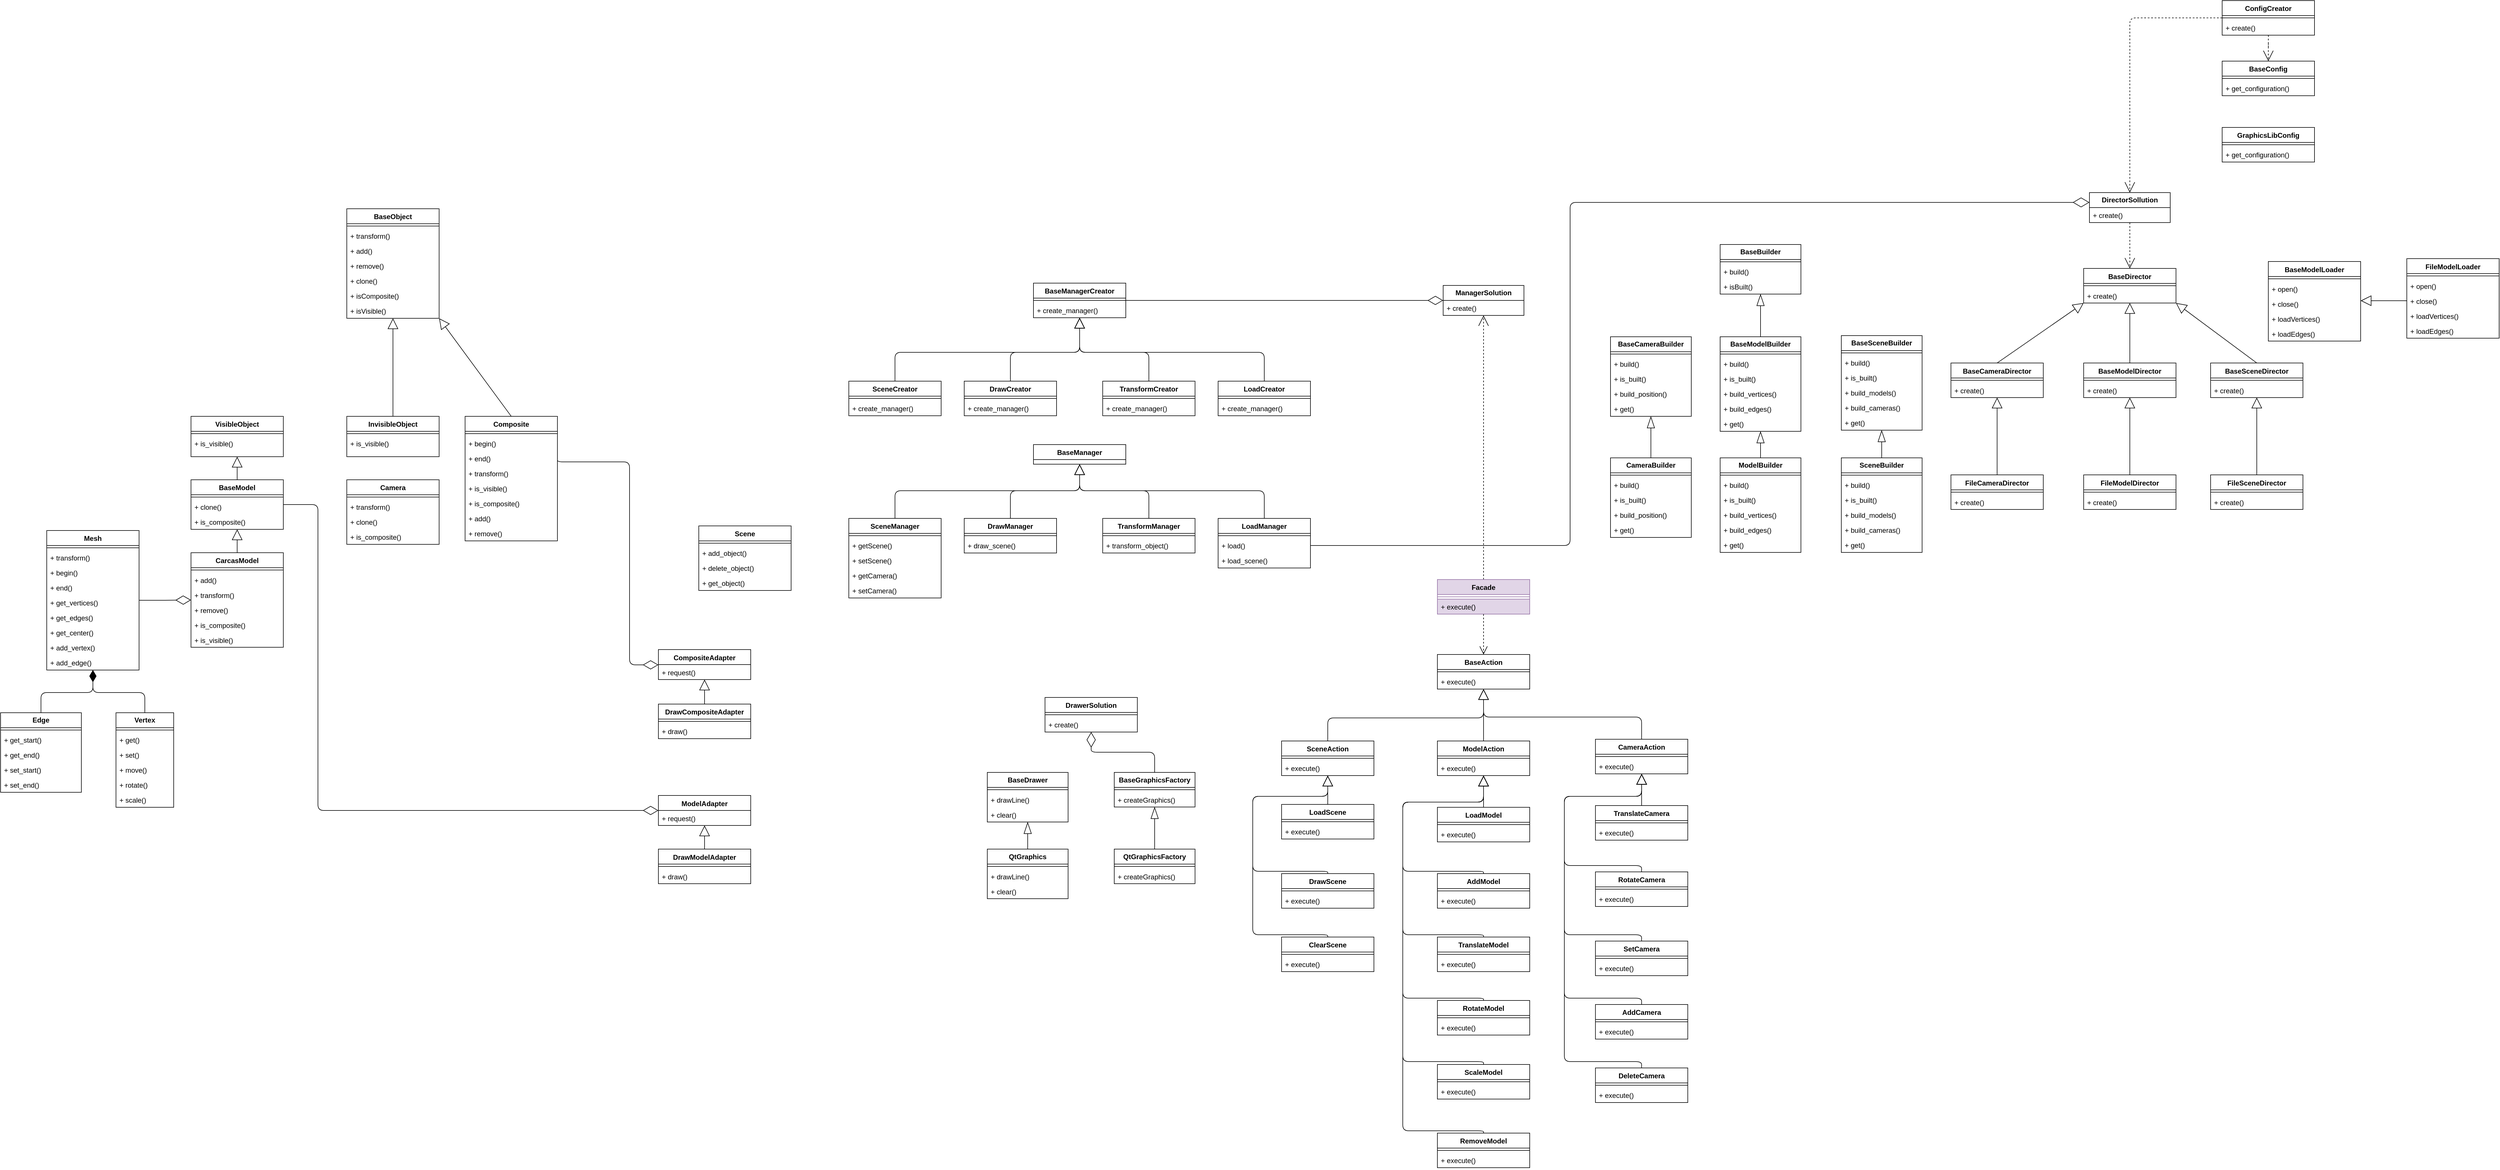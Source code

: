 <mxfile version="21.2.8" type="device" pages="2">
  <diagram name="Architecture" id="jI54GWxHXenIzXwPQuZX">
    <mxGraphModel dx="4297" dy="1744" grid="1" gridSize="10" guides="1" tooltips="1" connect="1" arrows="1" fold="1" page="1" pageScale="1" pageWidth="827" pageHeight="1169" math="0" shadow="0">
      <root>
        <mxCell id="0" />
        <mxCell id="1" parent="0" />
        <mxCell id="uiehAR5ERpfFW2Yfc4RW-1" style="edgeStyle=orthogonalEdgeStyle;rounded=1;orthogonalLoop=1;jettySize=auto;html=1;exitX=0.5;exitY=0;exitDx=0;exitDy=0;endArrow=open;endFill=0;endSize=16;dashed=1;" parent="1" source="fPc1jSbVNz9lEu-Q8JTC-6" target="UgDIoBzy-X2U-dHxlBbj-4" edge="1">
          <mxGeometry relative="1" as="geometry" />
        </mxCell>
        <mxCell id="fPc1jSbVNz9lEu-Q8JTC-6" value="Facade" style="swimlane;fontStyle=1;align=center;verticalAlign=top;childLayout=stackLayout;horizontal=1;startSize=26;horizontalStack=0;resizeParent=1;resizeParentMax=0;resizeLast=0;collapsible=1;marginBottom=0;whiteSpace=wrap;html=1;fillColor=#e1d5e7;strokeColor=#9673a6;" parent="1" vertex="1">
          <mxGeometry x="-170" y="154" width="160" height="60" as="geometry" />
        </mxCell>
        <mxCell id="fPc1jSbVNz9lEu-Q8JTC-8" value="" style="line;strokeWidth=1;align=left;verticalAlign=middle;spacingTop=-1;spacingLeft=3;spacingRight=3;rotatable=0;labelPosition=right;points=[];portConstraint=eastwest;fillColor=#e1d5e7;strokeColor=#9673a6;" parent="fPc1jSbVNz9lEu-Q8JTC-6" vertex="1">
          <mxGeometry y="26" width="160" height="8" as="geometry" />
        </mxCell>
        <mxCell id="fPc1jSbVNz9lEu-Q8JTC-9" value="+ execute()" style="text;align=left;verticalAlign=top;spacingLeft=4;spacingRight=4;overflow=hidden;rotatable=0;points=[[0,0.5],[1,0.5]];portConstraint=eastwest;whiteSpace=wrap;html=1;fillColor=#e1d5e7;strokeColor=#9673a6;" parent="fPc1jSbVNz9lEu-Q8JTC-6" vertex="1">
          <mxGeometry y="34" width="160" height="26" as="geometry" />
        </mxCell>
        <mxCell id="fPc1jSbVNz9lEu-Q8JTC-13" value="BaseAction" style="swimlane;fontStyle=1;align=center;verticalAlign=top;childLayout=stackLayout;horizontal=1;startSize=26;horizontalStack=0;resizeParent=1;resizeParentMax=0;resizeLast=0;collapsible=1;marginBottom=0;whiteSpace=wrap;html=1;" parent="1" vertex="1">
          <mxGeometry x="-170" y="284" width="160" height="60" as="geometry" />
        </mxCell>
        <mxCell id="fPc1jSbVNz9lEu-Q8JTC-15" value="" style="line;strokeWidth=1;fillColor=none;align=left;verticalAlign=middle;spacingTop=-1;spacingLeft=3;spacingRight=3;rotatable=0;labelPosition=right;points=[];portConstraint=eastwest;strokeColor=inherit;" parent="fPc1jSbVNz9lEu-Q8JTC-13" vertex="1">
          <mxGeometry y="26" width="160" height="8" as="geometry" />
        </mxCell>
        <mxCell id="fPc1jSbVNz9lEu-Q8JTC-16" value="+ execute()" style="text;strokeColor=none;fillColor=none;align=left;verticalAlign=top;spacingLeft=4;spacingRight=4;overflow=hidden;rotatable=0;points=[[0,0.5],[1,0.5]];portConstraint=eastwest;whiteSpace=wrap;html=1;" parent="fPc1jSbVNz9lEu-Q8JTC-13" vertex="1">
          <mxGeometry y="34" width="160" height="26" as="geometry" />
        </mxCell>
        <mxCell id="fPc1jSbVNz9lEu-Q8JTC-12" value="" style="endArrow=open;endFill=1;endSize=12;html=1;rounded=0;dashed=1;" parent="1" source="fPc1jSbVNz9lEu-Q8JTC-9" target="fPc1jSbVNz9lEu-Q8JTC-13" edge="1">
          <mxGeometry width="160" relative="1" as="geometry">
            <mxVertex x="-100" y="204" as="sourceVertex" />
            <mxVertex x="-90" y="314" as="targetVertex" />
          </mxGeometry>
        </mxCell>
        <mxCell id="fPc1jSbVNz9lEu-Q8JTC-38" style="rounded=1;orthogonalLoop=1;jettySize=auto;html=1;exitX=0.5;exitY=0;exitDx=0;exitDy=0;endArrow=block;endFill=0;endSize=16;edgeStyle=orthogonalEdgeStyle;" parent="1" source="fPc1jSbVNz9lEu-Q8JTC-25" target="fPc1jSbVNz9lEu-Q8JTC-13" edge="1">
          <mxGeometry relative="1" as="geometry" />
        </mxCell>
        <mxCell id="fPc1jSbVNz9lEu-Q8JTC-25" value="SceneAction" style="swimlane;fontStyle=1;align=center;verticalAlign=top;childLayout=stackLayout;horizontal=1;startSize=26;horizontalStack=0;resizeParent=1;resizeParentMax=0;resizeLast=0;collapsible=1;marginBottom=0;whiteSpace=wrap;html=1;" parent="1" vertex="1">
          <mxGeometry x="-440" y="434" width="160" height="60" as="geometry" />
        </mxCell>
        <mxCell id="fPc1jSbVNz9lEu-Q8JTC-26" value="" style="line;strokeWidth=1;fillColor=none;align=left;verticalAlign=middle;spacingTop=-1;spacingLeft=3;spacingRight=3;rotatable=0;labelPosition=right;points=[];portConstraint=eastwest;strokeColor=inherit;" parent="fPc1jSbVNz9lEu-Q8JTC-25" vertex="1">
          <mxGeometry y="26" width="160" height="8" as="geometry" />
        </mxCell>
        <mxCell id="fPc1jSbVNz9lEu-Q8JTC-27" value="+ execute()" style="text;strokeColor=none;fillColor=none;align=left;verticalAlign=top;spacingLeft=4;spacingRight=4;overflow=hidden;rotatable=0;points=[[0,0.5],[1,0.5]];portConstraint=eastwest;whiteSpace=wrap;html=1;" parent="fPc1jSbVNz9lEu-Q8JTC-25" vertex="1">
          <mxGeometry y="34" width="160" height="26" as="geometry" />
        </mxCell>
        <mxCell id="fPc1jSbVNz9lEu-Q8JTC-28" value="ModelAction" style="swimlane;fontStyle=1;align=center;verticalAlign=top;childLayout=stackLayout;horizontal=1;startSize=26;horizontalStack=0;resizeParent=1;resizeParentMax=0;resizeLast=0;collapsible=1;marginBottom=0;whiteSpace=wrap;html=1;" parent="1" vertex="1">
          <mxGeometry x="-170" y="434" width="160" height="60" as="geometry" />
        </mxCell>
        <mxCell id="fPc1jSbVNz9lEu-Q8JTC-29" value="" style="line;strokeWidth=1;fillColor=none;align=left;verticalAlign=middle;spacingTop=-1;spacingLeft=3;spacingRight=3;rotatable=0;labelPosition=right;points=[];portConstraint=eastwest;strokeColor=inherit;" parent="fPc1jSbVNz9lEu-Q8JTC-28" vertex="1">
          <mxGeometry y="26" width="160" height="8" as="geometry" />
        </mxCell>
        <mxCell id="fPc1jSbVNz9lEu-Q8JTC-30" value="+ execute()" style="text;strokeColor=none;fillColor=none;align=left;verticalAlign=top;spacingLeft=4;spacingRight=4;overflow=hidden;rotatable=0;points=[[0,0.5],[1,0.5]];portConstraint=eastwest;whiteSpace=wrap;html=1;" parent="fPc1jSbVNz9lEu-Q8JTC-28" vertex="1">
          <mxGeometry y="34" width="160" height="26" as="geometry" />
        </mxCell>
        <mxCell id="fPc1jSbVNz9lEu-Q8JTC-55" style="edgeStyle=orthogonalEdgeStyle;rounded=1;orthogonalLoop=1;jettySize=auto;html=1;exitX=0.5;exitY=0;exitDx=0;exitDy=0;endSize=16;endArrow=block;endFill=0;" parent="1" source="fPc1jSbVNz9lEu-Q8JTC-31" target="fPc1jSbVNz9lEu-Q8JTC-13" edge="1">
          <mxGeometry relative="1" as="geometry" />
        </mxCell>
        <mxCell id="fPc1jSbVNz9lEu-Q8JTC-31" value="CameraAction" style="swimlane;fontStyle=1;align=center;verticalAlign=top;childLayout=stackLayout;horizontal=1;startSize=26;horizontalStack=0;resizeParent=1;resizeParentMax=0;resizeLast=0;collapsible=1;marginBottom=0;whiteSpace=wrap;html=1;" parent="1" vertex="1">
          <mxGeometry x="103.91" y="431" width="160" height="60" as="geometry" />
        </mxCell>
        <mxCell id="fPc1jSbVNz9lEu-Q8JTC-32" value="" style="line;strokeWidth=1;fillColor=none;align=left;verticalAlign=middle;spacingTop=-1;spacingLeft=3;spacingRight=3;rotatable=0;labelPosition=right;points=[];portConstraint=eastwest;strokeColor=inherit;" parent="fPc1jSbVNz9lEu-Q8JTC-31" vertex="1">
          <mxGeometry y="26" width="160" height="8" as="geometry" />
        </mxCell>
        <mxCell id="fPc1jSbVNz9lEu-Q8JTC-33" value="+ execute()" style="text;strokeColor=none;fillColor=none;align=left;verticalAlign=top;spacingLeft=4;spacingRight=4;overflow=hidden;rotatable=0;points=[[0,0.5],[1,0.5]];portConstraint=eastwest;whiteSpace=wrap;html=1;" parent="fPc1jSbVNz9lEu-Q8JTC-31" vertex="1">
          <mxGeometry y="34" width="160" height="26" as="geometry" />
        </mxCell>
        <mxCell id="fPc1jSbVNz9lEu-Q8JTC-39" style="rounded=1;orthogonalLoop=1;jettySize=auto;html=1;endArrow=block;endFill=0;endSize=16;edgeStyle=orthogonalEdgeStyle;" parent="1" source="fPc1jSbVNz9lEu-Q8JTC-28" target="fPc1jSbVNz9lEu-Q8JTC-13" edge="1">
          <mxGeometry relative="1" as="geometry">
            <mxVertex x="-330" y="444" as="sourceVertex" />
            <mxVertex x="-80" y="354" as="targetVertex" />
          </mxGeometry>
        </mxCell>
        <mxCell id="fPc1jSbVNz9lEu-Q8JTC-50" style="edgeStyle=orthogonalEdgeStyle;rounded=0;orthogonalLoop=1;jettySize=auto;html=1;exitX=0.5;exitY=0;exitDx=0;exitDy=0;endSize=16;endArrow=block;endFill=0;" parent="1" source="fPc1jSbVNz9lEu-Q8JTC-47" target="fPc1jSbVNz9lEu-Q8JTC-31" edge="1">
          <mxGeometry relative="1" as="geometry" />
        </mxCell>
        <mxCell id="fPc1jSbVNz9lEu-Q8JTC-47" value="TranslateCamera" style="swimlane;fontStyle=1;align=center;verticalAlign=top;childLayout=stackLayout;horizontal=1;startSize=26;horizontalStack=0;resizeParent=1;resizeParentMax=0;resizeLast=0;collapsible=1;marginBottom=0;whiteSpace=wrap;html=1;" parent="1" vertex="1">
          <mxGeometry x="103.91" y="546" width="160" height="60" as="geometry" />
        </mxCell>
        <mxCell id="fPc1jSbVNz9lEu-Q8JTC-48" value="" style="line;strokeWidth=1;fillColor=none;align=left;verticalAlign=middle;spacingTop=-1;spacingLeft=3;spacingRight=3;rotatable=0;labelPosition=right;points=[];portConstraint=eastwest;strokeColor=inherit;" parent="fPc1jSbVNz9lEu-Q8JTC-47" vertex="1">
          <mxGeometry y="26" width="160" height="8" as="geometry" />
        </mxCell>
        <mxCell id="fPc1jSbVNz9lEu-Q8JTC-49" value="+ execute()" style="text;strokeColor=none;fillColor=none;align=left;verticalAlign=top;spacingLeft=4;spacingRight=4;overflow=hidden;rotatable=0;points=[[0,0.5],[1,0.5]];portConstraint=eastwest;whiteSpace=wrap;html=1;" parent="fPc1jSbVNz9lEu-Q8JTC-47" vertex="1">
          <mxGeometry y="34" width="160" height="26" as="geometry" />
        </mxCell>
        <mxCell id="fPc1jSbVNz9lEu-Q8JTC-54" style="edgeStyle=orthogonalEdgeStyle;rounded=1;orthogonalLoop=1;jettySize=auto;html=1;exitX=0.5;exitY=0;exitDx=0;exitDy=0;endSize=16;endArrow=block;endFill=0;" parent="1" source="fPc1jSbVNz9lEu-Q8JTC-51" target="fPc1jSbVNz9lEu-Q8JTC-31" edge="1">
          <mxGeometry relative="1" as="geometry">
            <Array as="points">
              <mxPoint x="184" y="650" />
              <mxPoint x="50" y="650" />
              <mxPoint x="50" y="530" />
              <mxPoint x="184" y="530" />
            </Array>
          </mxGeometry>
        </mxCell>
        <mxCell id="fPc1jSbVNz9lEu-Q8JTC-51" value="RotateCamera" style="swimlane;fontStyle=1;align=center;verticalAlign=top;childLayout=stackLayout;horizontal=1;startSize=26;horizontalStack=0;resizeParent=1;resizeParentMax=0;resizeLast=0;collapsible=1;marginBottom=0;whiteSpace=wrap;html=1;" parent="1" vertex="1">
          <mxGeometry x="103.91" y="661" width="160" height="60" as="geometry" />
        </mxCell>
        <mxCell id="fPc1jSbVNz9lEu-Q8JTC-52" value="" style="line;strokeWidth=1;fillColor=none;align=left;verticalAlign=middle;spacingTop=-1;spacingLeft=3;spacingRight=3;rotatable=0;labelPosition=right;points=[];portConstraint=eastwest;strokeColor=inherit;" parent="fPc1jSbVNz9lEu-Q8JTC-51" vertex="1">
          <mxGeometry y="26" width="160" height="8" as="geometry" />
        </mxCell>
        <mxCell id="fPc1jSbVNz9lEu-Q8JTC-53" value="+ execute()" style="text;strokeColor=none;fillColor=none;align=left;verticalAlign=top;spacingLeft=4;spacingRight=4;overflow=hidden;rotatable=0;points=[[0,0.5],[1,0.5]];portConstraint=eastwest;whiteSpace=wrap;html=1;" parent="fPc1jSbVNz9lEu-Q8JTC-51" vertex="1">
          <mxGeometry y="34" width="160" height="26" as="geometry" />
        </mxCell>
        <mxCell id="fPc1jSbVNz9lEu-Q8JTC-60" style="edgeStyle=orthogonalEdgeStyle;rounded=1;orthogonalLoop=1;jettySize=auto;html=1;exitX=0.5;exitY=0;exitDx=0;exitDy=0;endArrow=block;endFill=0;endSize=16;" parent="1" source="fPc1jSbVNz9lEu-Q8JTC-57" target="fPc1jSbVNz9lEu-Q8JTC-28" edge="1">
          <mxGeometry relative="1" as="geometry" />
        </mxCell>
        <mxCell id="fPc1jSbVNz9lEu-Q8JTC-57" value="LoadModel" style="swimlane;fontStyle=1;align=center;verticalAlign=top;childLayout=stackLayout;horizontal=1;startSize=26;horizontalStack=0;resizeParent=1;resizeParentMax=0;resizeLast=0;collapsible=1;marginBottom=0;whiteSpace=wrap;html=1;" parent="1" vertex="1">
          <mxGeometry x="-170" y="549" width="160" height="60" as="geometry" />
        </mxCell>
        <mxCell id="fPc1jSbVNz9lEu-Q8JTC-58" value="" style="line;strokeWidth=1;fillColor=none;align=left;verticalAlign=middle;spacingTop=-1;spacingLeft=3;spacingRight=3;rotatable=0;labelPosition=right;points=[];portConstraint=eastwest;strokeColor=inherit;" parent="fPc1jSbVNz9lEu-Q8JTC-57" vertex="1">
          <mxGeometry y="26" width="160" height="8" as="geometry" />
        </mxCell>
        <mxCell id="fPc1jSbVNz9lEu-Q8JTC-59" value="+ execute()" style="text;strokeColor=none;fillColor=none;align=left;verticalAlign=top;spacingLeft=4;spacingRight=4;overflow=hidden;rotatable=0;points=[[0,0.5],[1,0.5]];portConstraint=eastwest;whiteSpace=wrap;html=1;" parent="fPc1jSbVNz9lEu-Q8JTC-57" vertex="1">
          <mxGeometry y="34" width="160" height="26" as="geometry" />
        </mxCell>
        <mxCell id="fPc1jSbVNz9lEu-Q8JTC-77" style="edgeStyle=orthogonalEdgeStyle;rounded=1;orthogonalLoop=1;jettySize=auto;html=1;exitX=0.5;exitY=0;exitDx=0;exitDy=0;endArrow=block;endFill=0;endSize=16;" parent="1" source="fPc1jSbVNz9lEu-Q8JTC-61" target="fPc1jSbVNz9lEu-Q8JTC-28" edge="1">
          <mxGeometry relative="1" as="geometry">
            <Array as="points">
              <mxPoint x="-90" y="660" />
              <mxPoint x="-230" y="660" />
              <mxPoint x="-230" y="540" />
              <mxPoint x="-90" y="540" />
            </Array>
          </mxGeometry>
        </mxCell>
        <mxCell id="fPc1jSbVNz9lEu-Q8JTC-61" value="AddModel" style="swimlane;fontStyle=1;align=center;verticalAlign=top;childLayout=stackLayout;horizontal=1;startSize=26;horizontalStack=0;resizeParent=1;resizeParentMax=0;resizeLast=0;collapsible=1;marginBottom=0;whiteSpace=wrap;html=1;" parent="1" vertex="1">
          <mxGeometry x="-170" y="664" width="160" height="60" as="geometry" />
        </mxCell>
        <mxCell id="fPc1jSbVNz9lEu-Q8JTC-62" value="" style="line;strokeWidth=1;fillColor=none;align=left;verticalAlign=middle;spacingTop=-1;spacingLeft=3;spacingRight=3;rotatable=0;labelPosition=right;points=[];portConstraint=eastwest;strokeColor=inherit;" parent="fPc1jSbVNz9lEu-Q8JTC-61" vertex="1">
          <mxGeometry y="26" width="160" height="8" as="geometry" />
        </mxCell>
        <mxCell id="fPc1jSbVNz9lEu-Q8JTC-63" value="+ execute()" style="text;strokeColor=none;fillColor=none;align=left;verticalAlign=top;spacingLeft=4;spacingRight=4;overflow=hidden;rotatable=0;points=[[0,0.5],[1,0.5]];portConstraint=eastwest;whiteSpace=wrap;html=1;" parent="fPc1jSbVNz9lEu-Q8JTC-61" vertex="1">
          <mxGeometry y="34" width="160" height="26" as="geometry" />
        </mxCell>
        <mxCell id="fPc1jSbVNz9lEu-Q8JTC-79" style="edgeStyle=orthogonalEdgeStyle;rounded=1;orthogonalLoop=1;jettySize=auto;html=1;exitX=0.5;exitY=0;exitDx=0;exitDy=0;endSize=16;endArrow=block;endFill=0;" parent="1" source="fPc1jSbVNz9lEu-Q8JTC-65" target="fPc1jSbVNz9lEu-Q8JTC-28" edge="1">
          <mxGeometry relative="1" as="geometry">
            <Array as="points">
              <mxPoint x="-90" y="770" />
              <mxPoint x="-230" y="770" />
              <mxPoint x="-230" y="540" />
              <mxPoint x="-90" y="540" />
            </Array>
          </mxGeometry>
        </mxCell>
        <mxCell id="fPc1jSbVNz9lEu-Q8JTC-65" value="TranslateModel" style="swimlane;fontStyle=1;align=center;verticalAlign=top;childLayout=stackLayout;horizontal=1;startSize=26;horizontalStack=0;resizeParent=1;resizeParentMax=0;resizeLast=0;collapsible=1;marginBottom=0;whiteSpace=wrap;html=1;" parent="1" vertex="1">
          <mxGeometry x="-170" y="774" width="160" height="60" as="geometry" />
        </mxCell>
        <mxCell id="fPc1jSbVNz9lEu-Q8JTC-66" value="" style="line;strokeWidth=1;fillColor=none;align=left;verticalAlign=middle;spacingTop=-1;spacingLeft=3;spacingRight=3;rotatable=0;labelPosition=right;points=[];portConstraint=eastwest;strokeColor=inherit;" parent="fPc1jSbVNz9lEu-Q8JTC-65" vertex="1">
          <mxGeometry y="26" width="160" height="8" as="geometry" />
        </mxCell>
        <mxCell id="fPc1jSbVNz9lEu-Q8JTC-67" value="+ execute()" style="text;strokeColor=none;fillColor=none;align=left;verticalAlign=top;spacingLeft=4;spacingRight=4;overflow=hidden;rotatable=0;points=[[0,0.5],[1,0.5]];portConstraint=eastwest;whiteSpace=wrap;html=1;" parent="fPc1jSbVNz9lEu-Q8JTC-65" vertex="1">
          <mxGeometry y="34" width="160" height="26" as="geometry" />
        </mxCell>
        <mxCell id="fPc1jSbVNz9lEu-Q8JTC-83" style="edgeStyle=orthogonalEdgeStyle;rounded=1;orthogonalLoop=1;jettySize=auto;html=1;exitX=0.5;exitY=0;exitDx=0;exitDy=0;endSize=16;strokeWidth=1;endArrow=block;endFill=0;" parent="1" source="fPc1jSbVNz9lEu-Q8JTC-69" target="fPc1jSbVNz9lEu-Q8JTC-28" edge="1">
          <mxGeometry relative="1" as="geometry">
            <Array as="points">
              <mxPoint x="-90" y="880" />
              <mxPoint x="-230" y="880" />
              <mxPoint x="-230" y="540" />
              <mxPoint x="-90" y="540" />
            </Array>
          </mxGeometry>
        </mxCell>
        <mxCell id="fPc1jSbVNz9lEu-Q8JTC-69" value="RotateModel" style="swimlane;fontStyle=1;align=center;verticalAlign=top;childLayout=stackLayout;horizontal=1;startSize=26;horizontalStack=0;resizeParent=1;resizeParentMax=0;resizeLast=0;collapsible=1;marginBottom=0;whiteSpace=wrap;html=1;" parent="1" vertex="1">
          <mxGeometry x="-170" y="884" width="160" height="60" as="geometry" />
        </mxCell>
        <mxCell id="fPc1jSbVNz9lEu-Q8JTC-70" value="" style="line;strokeWidth=1;fillColor=none;align=left;verticalAlign=middle;spacingTop=-1;spacingLeft=3;spacingRight=3;rotatable=0;labelPosition=right;points=[];portConstraint=eastwest;strokeColor=inherit;" parent="fPc1jSbVNz9lEu-Q8JTC-69" vertex="1">
          <mxGeometry y="26" width="160" height="8" as="geometry" />
        </mxCell>
        <mxCell id="fPc1jSbVNz9lEu-Q8JTC-71" value="+ execute()" style="text;strokeColor=none;fillColor=none;align=left;verticalAlign=top;spacingLeft=4;spacingRight=4;overflow=hidden;rotatable=0;points=[[0,0.5],[1,0.5]];portConstraint=eastwest;whiteSpace=wrap;html=1;" parent="fPc1jSbVNz9lEu-Q8JTC-69" vertex="1">
          <mxGeometry y="34" width="160" height="26" as="geometry" />
        </mxCell>
        <mxCell id="fPc1jSbVNz9lEu-Q8JTC-84" style="edgeStyle=orthogonalEdgeStyle;rounded=1;orthogonalLoop=1;jettySize=auto;html=1;exitX=0.5;exitY=0;exitDx=0;exitDy=0;endArrow=block;endFill=0;endSize=16;" parent="1" source="fPc1jSbVNz9lEu-Q8JTC-73" target="fPc1jSbVNz9lEu-Q8JTC-28" edge="1">
          <mxGeometry relative="1" as="geometry">
            <Array as="points">
              <mxPoint x="-90" y="990" />
              <mxPoint x="-230" y="990" />
              <mxPoint x="-230" y="540" />
              <mxPoint x="-90" y="540" />
            </Array>
          </mxGeometry>
        </mxCell>
        <mxCell id="fPc1jSbVNz9lEu-Q8JTC-73" value="ScaleModel" style="swimlane;fontStyle=1;align=center;verticalAlign=top;childLayout=stackLayout;horizontal=1;startSize=26;horizontalStack=0;resizeParent=1;resizeParentMax=0;resizeLast=0;collapsible=1;marginBottom=0;whiteSpace=wrap;html=1;" parent="1" vertex="1">
          <mxGeometry x="-170" y="995" width="160" height="60" as="geometry" />
        </mxCell>
        <mxCell id="fPc1jSbVNz9lEu-Q8JTC-74" value="" style="line;strokeWidth=1;fillColor=none;align=left;verticalAlign=middle;spacingTop=-1;spacingLeft=3;spacingRight=3;rotatable=0;labelPosition=right;points=[];portConstraint=eastwest;strokeColor=inherit;" parent="fPc1jSbVNz9lEu-Q8JTC-73" vertex="1">
          <mxGeometry y="26" width="160" height="8" as="geometry" />
        </mxCell>
        <mxCell id="fPc1jSbVNz9lEu-Q8JTC-75" value="+ execute()" style="text;strokeColor=none;fillColor=none;align=left;verticalAlign=top;spacingLeft=4;spacingRight=4;overflow=hidden;rotatable=0;points=[[0,0.5],[1,0.5]];portConstraint=eastwest;whiteSpace=wrap;html=1;" parent="fPc1jSbVNz9lEu-Q8JTC-73" vertex="1">
          <mxGeometry y="34" width="160" height="26" as="geometry" />
        </mxCell>
        <mxCell id="fPc1jSbVNz9lEu-Q8JTC-85" style="edgeStyle=orthogonalEdgeStyle;rounded=1;orthogonalLoop=1;jettySize=auto;html=1;exitX=0.5;exitY=0;exitDx=0;exitDy=0;endArrow=block;endFill=0;endSize=16;" parent="1" source="fPc1jSbVNz9lEu-Q8JTC-80" target="fPc1jSbVNz9lEu-Q8JTC-28" edge="1">
          <mxGeometry relative="1" as="geometry">
            <Array as="points">
              <mxPoint x="-90" y="1110" />
              <mxPoint x="-230" y="1110" />
              <mxPoint x="-230" y="540" />
              <mxPoint x="-90" y="540" />
            </Array>
          </mxGeometry>
        </mxCell>
        <mxCell id="fPc1jSbVNz9lEu-Q8JTC-80" value="RemoveModel" style="swimlane;fontStyle=1;align=center;verticalAlign=top;childLayout=stackLayout;horizontal=1;startSize=26;horizontalStack=0;resizeParent=1;resizeParentMax=0;resizeLast=0;collapsible=1;marginBottom=0;whiteSpace=wrap;html=1;" parent="1" vertex="1">
          <mxGeometry x="-170" y="1114" width="160" height="60" as="geometry" />
        </mxCell>
        <mxCell id="fPc1jSbVNz9lEu-Q8JTC-81" value="" style="line;strokeWidth=1;fillColor=none;align=left;verticalAlign=middle;spacingTop=-1;spacingLeft=3;spacingRight=3;rotatable=0;labelPosition=right;points=[];portConstraint=eastwest;strokeColor=inherit;" parent="fPc1jSbVNz9lEu-Q8JTC-80" vertex="1">
          <mxGeometry y="26" width="160" height="8" as="geometry" />
        </mxCell>
        <mxCell id="fPc1jSbVNz9lEu-Q8JTC-82" value="+ execute()" style="text;strokeColor=none;fillColor=none;align=left;verticalAlign=top;spacingLeft=4;spacingRight=4;overflow=hidden;rotatable=0;points=[[0,0.5],[1,0.5]];portConstraint=eastwest;whiteSpace=wrap;html=1;" parent="fPc1jSbVNz9lEu-Q8JTC-80" vertex="1">
          <mxGeometry y="34" width="160" height="26" as="geometry" />
        </mxCell>
        <mxCell id="fPc1jSbVNz9lEu-Q8JTC-98" style="edgeStyle=orthogonalEdgeStyle;rounded=0;orthogonalLoop=1;jettySize=auto;html=1;exitX=0.5;exitY=0;exitDx=0;exitDy=0;endSize=16;endArrow=block;endFill=0;" parent="1" source="fPc1jSbVNz9lEu-Q8JTC-86" target="fPc1jSbVNz9lEu-Q8JTC-25" edge="1">
          <mxGeometry relative="1" as="geometry" />
        </mxCell>
        <mxCell id="fPc1jSbVNz9lEu-Q8JTC-86" value="LoadScene" style="swimlane;fontStyle=1;align=center;verticalAlign=top;childLayout=stackLayout;horizontal=1;startSize=26;horizontalStack=0;resizeParent=1;resizeParentMax=0;resizeLast=0;collapsible=1;marginBottom=0;whiteSpace=wrap;html=1;" parent="1" vertex="1">
          <mxGeometry x="-440" y="544" width="160" height="60" as="geometry" />
        </mxCell>
        <mxCell id="fPc1jSbVNz9lEu-Q8JTC-87" value="" style="line;strokeWidth=1;fillColor=none;align=left;verticalAlign=middle;spacingTop=-1;spacingLeft=3;spacingRight=3;rotatable=0;labelPosition=right;points=[];portConstraint=eastwest;strokeColor=inherit;" parent="fPc1jSbVNz9lEu-Q8JTC-86" vertex="1">
          <mxGeometry y="26" width="160" height="8" as="geometry" />
        </mxCell>
        <mxCell id="fPc1jSbVNz9lEu-Q8JTC-88" value="+ execute()" style="text;strokeColor=none;fillColor=none;align=left;verticalAlign=top;spacingLeft=4;spacingRight=4;overflow=hidden;rotatable=0;points=[[0,0.5],[1,0.5]];portConstraint=eastwest;whiteSpace=wrap;html=1;" parent="fPc1jSbVNz9lEu-Q8JTC-86" vertex="1">
          <mxGeometry y="34" width="160" height="26" as="geometry" />
        </mxCell>
        <mxCell id="fPc1jSbVNz9lEu-Q8JTC-99" style="edgeStyle=orthogonalEdgeStyle;rounded=1;orthogonalLoop=1;jettySize=auto;html=1;exitX=0.5;exitY=0;exitDx=0;exitDy=0;endArrow=block;endFill=0;endSize=16;" parent="1" source="fPc1jSbVNz9lEu-Q8JTC-89" target="fPc1jSbVNz9lEu-Q8JTC-25" edge="1">
          <mxGeometry relative="1" as="geometry">
            <Array as="points">
              <mxPoint x="-360" y="660" />
              <mxPoint x="-490" y="660" />
              <mxPoint x="-490" y="530" />
              <mxPoint x="-360" y="530" />
            </Array>
          </mxGeometry>
        </mxCell>
        <mxCell id="fPc1jSbVNz9lEu-Q8JTC-89" value="DrawScene" style="swimlane;fontStyle=1;align=center;verticalAlign=top;childLayout=stackLayout;horizontal=1;startSize=26;horizontalStack=0;resizeParent=1;resizeParentMax=0;resizeLast=0;collapsible=1;marginBottom=0;whiteSpace=wrap;html=1;" parent="1" vertex="1">
          <mxGeometry x="-440" y="664" width="160" height="60" as="geometry" />
        </mxCell>
        <mxCell id="fPc1jSbVNz9lEu-Q8JTC-90" value="" style="line;strokeWidth=1;fillColor=none;align=left;verticalAlign=middle;spacingTop=-1;spacingLeft=3;spacingRight=3;rotatable=0;labelPosition=right;points=[];portConstraint=eastwest;strokeColor=inherit;" parent="fPc1jSbVNz9lEu-Q8JTC-89" vertex="1">
          <mxGeometry y="26" width="160" height="8" as="geometry" />
        </mxCell>
        <mxCell id="fPc1jSbVNz9lEu-Q8JTC-91" value="+ execute()" style="text;strokeColor=none;fillColor=none;align=left;verticalAlign=top;spacingLeft=4;spacingRight=4;overflow=hidden;rotatable=0;points=[[0,0.5],[1,0.5]];portConstraint=eastwest;whiteSpace=wrap;html=1;" parent="fPc1jSbVNz9lEu-Q8JTC-89" vertex="1">
          <mxGeometry y="34" width="160" height="26" as="geometry" />
        </mxCell>
        <mxCell id="fPc1jSbVNz9lEu-Q8JTC-100" style="edgeStyle=orthogonalEdgeStyle;rounded=1;orthogonalLoop=1;jettySize=auto;html=1;exitX=0.5;exitY=0;exitDx=0;exitDy=0;endSize=16;endArrow=block;endFill=0;" parent="1" source="fPc1jSbVNz9lEu-Q8JTC-92" target="fPc1jSbVNz9lEu-Q8JTC-25" edge="1">
          <mxGeometry relative="1" as="geometry">
            <Array as="points">
              <mxPoint x="-360" y="770" />
              <mxPoint x="-490" y="770" />
              <mxPoint x="-490" y="530" />
              <mxPoint x="-360" y="530" />
            </Array>
          </mxGeometry>
        </mxCell>
        <mxCell id="fPc1jSbVNz9lEu-Q8JTC-92" value="ClearScene" style="swimlane;fontStyle=1;align=center;verticalAlign=top;childLayout=stackLayout;horizontal=1;startSize=26;horizontalStack=0;resizeParent=1;resizeParentMax=0;resizeLast=0;collapsible=1;marginBottom=0;whiteSpace=wrap;html=1;" parent="1" vertex="1">
          <mxGeometry x="-440" y="774" width="160" height="60" as="geometry" />
        </mxCell>
        <mxCell id="fPc1jSbVNz9lEu-Q8JTC-93" value="" style="line;strokeWidth=1;fillColor=none;align=left;verticalAlign=middle;spacingTop=-1;spacingLeft=3;spacingRight=3;rotatable=0;labelPosition=right;points=[];portConstraint=eastwest;strokeColor=inherit;" parent="fPc1jSbVNz9lEu-Q8JTC-92" vertex="1">
          <mxGeometry y="26" width="160" height="8" as="geometry" />
        </mxCell>
        <mxCell id="fPc1jSbVNz9lEu-Q8JTC-94" value="+ execute()" style="text;strokeColor=none;fillColor=none;align=left;verticalAlign=top;spacingLeft=4;spacingRight=4;overflow=hidden;rotatable=0;points=[[0,0.5],[1,0.5]];portConstraint=eastwest;whiteSpace=wrap;html=1;" parent="fPc1jSbVNz9lEu-Q8JTC-92" vertex="1">
          <mxGeometry y="34" width="160" height="26" as="geometry" />
        </mxCell>
        <mxCell id="QAcNeCU84ebD4-2e09Tw-1" value="" style="endArrow=diamondThin;endFill=1;endSize=24;html=1;rounded=1;edgeStyle=orthogonalEdgeStyle;" parent="1" source="QAcNeCU84ebD4-2e09Tw-21" target="fPc1jSbVNz9lEu-Q8JTC-13" edge="1">
          <mxGeometry width="160" relative="1" as="geometry">
            <mxVertex x="-540" y="320" as="sourceVertex" />
            <mxVertex x="210" y="470" as="targetVertex" />
            <Array as="points">
              <mxVertex x="-470" y="250" />
              <mxVertex x="-90" y="250" />
            </Array>
          </mxGeometry>
        </mxCell>
        <mxCell id="QAcNeCU84ebD4-2e09Tw-2" value="BaseManager" style="swimlane;fontStyle=1;align=center;verticalAlign=top;childLayout=stackLayout;horizontal=1;startSize=26;horizontalStack=0;resizeParent=1;resizeParentMax=0;resizeLast=0;collapsible=1;marginBottom=0;whiteSpace=wrap;html=1;" parent="1" vertex="1">
          <mxGeometry x="-870" y="-80" width="160" height="34" as="geometry" />
        </mxCell>
        <mxCell id="QAcNeCU84ebD4-2e09Tw-22" style="edgeStyle=orthogonalEdgeStyle;rounded=1;orthogonalLoop=1;jettySize=auto;html=1;exitX=0.5;exitY=0;exitDx=0;exitDy=0;endSize=16;endArrow=block;endFill=0;" parent="1" source="QAcNeCU84ebD4-2e09Tw-6" target="QAcNeCU84ebD4-2e09Tw-2" edge="1">
          <mxGeometry relative="1" as="geometry">
            <Array as="points">
              <mxPoint x="-1110" />
              <mxPoint x="-790" />
            </Array>
          </mxGeometry>
        </mxCell>
        <mxCell id="QAcNeCU84ebD4-2e09Tw-6" value="SceneManager" style="swimlane;fontStyle=1;align=center;verticalAlign=top;childLayout=stackLayout;horizontal=1;startSize=26;horizontalStack=0;resizeParent=1;resizeParentMax=0;resizeLast=0;collapsible=1;marginBottom=0;whiteSpace=wrap;html=1;" parent="1" vertex="1">
          <mxGeometry x="-1190" y="48" width="160" height="138" as="geometry" />
        </mxCell>
        <mxCell id="UdP2IBKE5KihxZuPWhxh-12" value="" style="line;strokeWidth=1;fillColor=none;align=left;verticalAlign=middle;spacingTop=-1;spacingLeft=3;spacingRight=3;rotatable=0;labelPosition=right;points=[];portConstraint=eastwest;strokeColor=inherit;" parent="QAcNeCU84ebD4-2e09Tw-6" vertex="1">
          <mxGeometry y="26" width="160" height="8" as="geometry" />
        </mxCell>
        <mxCell id="QAcNeCU84ebD4-2e09Tw-26" value="+ getScene()" style="text;strokeColor=none;fillColor=none;align=left;verticalAlign=top;spacingLeft=4;spacingRight=4;overflow=hidden;rotatable=0;points=[[0,0.5],[1,0.5]];portConstraint=eastwest;whiteSpace=wrap;html=1;" parent="QAcNeCU84ebD4-2e09Tw-6" vertex="1">
          <mxGeometry y="34" width="160" height="26" as="geometry" />
        </mxCell>
        <mxCell id="8UUlcKCYjb005eFSnb8m-1" value="+ setScene()" style="text;strokeColor=none;fillColor=none;align=left;verticalAlign=top;spacingLeft=4;spacingRight=4;overflow=hidden;rotatable=0;points=[[0,0.5],[1,0.5]];portConstraint=eastwest;whiteSpace=wrap;html=1;" parent="QAcNeCU84ebD4-2e09Tw-6" vertex="1">
          <mxGeometry y="60" width="160" height="26" as="geometry" />
        </mxCell>
        <mxCell id="QAcNeCU84ebD4-2e09Tw-28" value="+ getCamera()" style="text;strokeColor=none;fillColor=none;align=left;verticalAlign=top;spacingLeft=4;spacingRight=4;overflow=hidden;rotatable=0;points=[[0,0.5],[1,0.5]];portConstraint=eastwest;whiteSpace=wrap;html=1;" parent="QAcNeCU84ebD4-2e09Tw-6" vertex="1">
          <mxGeometry y="86" width="160" height="26" as="geometry" />
        </mxCell>
        <mxCell id="QAcNeCU84ebD4-2e09Tw-29" value="+ setCamera()" style="text;strokeColor=none;fillColor=none;align=left;verticalAlign=top;spacingLeft=4;spacingRight=4;overflow=hidden;rotatable=0;points=[[0,0.5],[1,0.5]];portConstraint=eastwest;whiteSpace=wrap;html=1;" parent="QAcNeCU84ebD4-2e09Tw-6" vertex="1">
          <mxGeometry y="112" width="160" height="26" as="geometry" />
        </mxCell>
        <mxCell id="QAcNeCU84ebD4-2e09Tw-10" style="edgeStyle=orthogonalEdgeStyle;rounded=1;orthogonalLoop=1;jettySize=auto;html=1;exitX=0.5;exitY=0;exitDx=0;exitDy=0;strokeWidth=1;endSize=16;endArrow=block;endFill=0;" parent="1" source="QAcNeCU84ebD4-2e09Tw-7" target="fPc1jSbVNz9lEu-Q8JTC-31" edge="1">
          <mxGeometry relative="1" as="geometry">
            <Array as="points">
              <mxPoint x="184" y="770" />
              <mxPoint x="50" y="770" />
              <mxPoint x="50" y="530" />
              <mxPoint x="184" y="530" />
            </Array>
          </mxGeometry>
        </mxCell>
        <mxCell id="QAcNeCU84ebD4-2e09Tw-7" value="SetCamera" style="swimlane;fontStyle=1;align=center;verticalAlign=top;childLayout=stackLayout;horizontal=1;startSize=26;horizontalStack=0;resizeParent=1;resizeParentMax=0;resizeLast=0;collapsible=1;marginBottom=0;whiteSpace=wrap;html=1;" parent="1" vertex="1">
          <mxGeometry x="103.91" y="781" width="160" height="60" as="geometry" />
        </mxCell>
        <mxCell id="QAcNeCU84ebD4-2e09Tw-8" value="" style="line;strokeWidth=1;fillColor=none;align=left;verticalAlign=middle;spacingTop=-1;spacingLeft=3;spacingRight=3;rotatable=0;labelPosition=right;points=[];portConstraint=eastwest;strokeColor=inherit;" parent="QAcNeCU84ebD4-2e09Tw-7" vertex="1">
          <mxGeometry y="26" width="160" height="8" as="geometry" />
        </mxCell>
        <mxCell id="QAcNeCU84ebD4-2e09Tw-9" value="+ execute()" style="text;strokeColor=none;fillColor=none;align=left;verticalAlign=top;spacingLeft=4;spacingRight=4;overflow=hidden;rotatable=0;points=[[0,0.5],[1,0.5]];portConstraint=eastwest;whiteSpace=wrap;html=1;" parent="QAcNeCU84ebD4-2e09Tw-7" vertex="1">
          <mxGeometry y="34" width="160" height="26" as="geometry" />
        </mxCell>
        <mxCell id="QAcNeCU84ebD4-2e09Tw-17" style="edgeStyle=orthogonalEdgeStyle;rounded=1;orthogonalLoop=1;jettySize=auto;html=1;exitX=0.5;exitY=0;exitDx=0;exitDy=0;endSize=16;endArrow=block;endFill=0;" parent="1" source="QAcNeCU84ebD4-2e09Tw-11" target="fPc1jSbVNz9lEu-Q8JTC-31" edge="1">
          <mxGeometry relative="1" as="geometry">
            <Array as="points">
              <mxPoint x="184" y="880" />
              <mxPoint x="50" y="880" />
              <mxPoint x="50" y="530" />
              <mxPoint x="184" y="530" />
            </Array>
          </mxGeometry>
        </mxCell>
        <mxCell id="QAcNeCU84ebD4-2e09Tw-11" value="AddCamera" style="swimlane;fontStyle=1;align=center;verticalAlign=top;childLayout=stackLayout;horizontal=1;startSize=26;horizontalStack=0;resizeParent=1;resizeParentMax=0;resizeLast=0;collapsible=1;marginBottom=0;whiteSpace=wrap;html=1;" parent="1" vertex="1">
          <mxGeometry x="103.91" y="891" width="160" height="60" as="geometry" />
        </mxCell>
        <mxCell id="QAcNeCU84ebD4-2e09Tw-12" value="" style="line;strokeWidth=1;fillColor=none;align=left;verticalAlign=middle;spacingTop=-1;spacingLeft=3;spacingRight=3;rotatable=0;labelPosition=right;points=[];portConstraint=eastwest;strokeColor=inherit;" parent="QAcNeCU84ebD4-2e09Tw-11" vertex="1">
          <mxGeometry y="26" width="160" height="8" as="geometry" />
        </mxCell>
        <mxCell id="QAcNeCU84ebD4-2e09Tw-13" value="+ execute()" style="text;strokeColor=none;fillColor=none;align=left;verticalAlign=top;spacingLeft=4;spacingRight=4;overflow=hidden;rotatable=0;points=[[0,0.5],[1,0.5]];portConstraint=eastwest;whiteSpace=wrap;html=1;" parent="QAcNeCU84ebD4-2e09Tw-11" vertex="1">
          <mxGeometry y="34" width="160" height="26" as="geometry" />
        </mxCell>
        <mxCell id="QAcNeCU84ebD4-2e09Tw-18" style="edgeStyle=orthogonalEdgeStyle;rounded=1;orthogonalLoop=1;jettySize=auto;html=1;exitX=0.5;exitY=0;exitDx=0;exitDy=0;endSize=16;endArrow=block;endFill=0;" parent="1" source="QAcNeCU84ebD4-2e09Tw-14" target="fPc1jSbVNz9lEu-Q8JTC-31" edge="1">
          <mxGeometry relative="1" as="geometry">
            <Array as="points">
              <mxPoint x="184" y="990" />
              <mxPoint x="50" y="990" />
              <mxPoint x="50" y="530" />
              <mxPoint x="184" y="530" />
            </Array>
          </mxGeometry>
        </mxCell>
        <mxCell id="QAcNeCU84ebD4-2e09Tw-14" value="DeleteCamera" style="swimlane;fontStyle=1;align=center;verticalAlign=top;childLayout=stackLayout;horizontal=1;startSize=26;horizontalStack=0;resizeParent=1;resizeParentMax=0;resizeLast=0;collapsible=1;marginBottom=0;whiteSpace=wrap;html=1;" parent="1" vertex="1">
          <mxGeometry x="103.91" y="1001" width="160" height="60" as="geometry" />
        </mxCell>
        <mxCell id="QAcNeCU84ebD4-2e09Tw-15" value="" style="line;strokeWidth=1;fillColor=none;align=left;verticalAlign=middle;spacingTop=-1;spacingLeft=3;spacingRight=3;rotatable=0;labelPosition=right;points=[];portConstraint=eastwest;strokeColor=inherit;" parent="QAcNeCU84ebD4-2e09Tw-14" vertex="1">
          <mxGeometry y="26" width="160" height="8" as="geometry" />
        </mxCell>
        <mxCell id="QAcNeCU84ebD4-2e09Tw-16" value="+ execute()" style="text;strokeColor=none;fillColor=none;align=left;verticalAlign=top;spacingLeft=4;spacingRight=4;overflow=hidden;rotatable=0;points=[[0,0.5],[1,0.5]];portConstraint=eastwest;whiteSpace=wrap;html=1;" parent="QAcNeCU84ebD4-2e09Tw-14" vertex="1">
          <mxGeometry y="34" width="160" height="26" as="geometry" />
        </mxCell>
        <mxCell id="QAcNeCU84ebD4-2e09Tw-23" style="edgeStyle=orthogonalEdgeStyle;rounded=1;orthogonalLoop=1;jettySize=auto;html=1;exitX=0.5;exitY=0;exitDx=0;exitDy=0;endSize=16;endArrow=block;endFill=0;" parent="1" source="QAcNeCU84ebD4-2e09Tw-19" target="QAcNeCU84ebD4-2e09Tw-2" edge="1">
          <mxGeometry relative="1" as="geometry">
            <Array as="points">
              <mxPoint x="-910" />
              <mxPoint x="-790" />
            </Array>
          </mxGeometry>
        </mxCell>
        <mxCell id="X2U2lSkQu_Z5qS3RmlGR-1" style="edgeStyle=orthogonalEdgeStyle;rounded=1;orthogonalLoop=1;jettySize=auto;html=1;endArrow=none;endFill=0;startArrow=diamondThin;startFill=0;endSize=16;startSize=24;" parent="1" source="QAcNeCU84ebD4-2e09Tw-19" target="cA9_fUJTt6OT7zYo3L6Q-1" edge="1">
          <mxGeometry relative="1" as="geometry">
            <Array as="points">
              <mxVertex x="-970" y="544" />
            </Array>
          </mxGeometry>
        </mxCell>
        <mxCell id="QAcNeCU84ebD4-2e09Tw-19" value="DrawManager" style="swimlane;fontStyle=1;align=center;verticalAlign=top;childLayout=stackLayout;horizontal=1;startSize=26;horizontalStack=0;resizeParent=1;resizeParentMax=0;resizeLast=0;collapsible=1;marginBottom=0;whiteSpace=wrap;html=1;" parent="1" vertex="1">
          <mxGeometry x="-990" y="48" width="160" height="60" as="geometry" />
        </mxCell>
        <mxCell id="UdP2IBKE5KihxZuPWhxh-11" value="" style="line;strokeWidth=1;fillColor=none;align=left;verticalAlign=middle;spacingTop=-1;spacingLeft=3;spacingRight=3;rotatable=0;labelPosition=right;points=[];portConstraint=eastwest;strokeColor=inherit;" parent="QAcNeCU84ebD4-2e09Tw-19" vertex="1">
          <mxGeometry y="26" width="160" height="8" as="geometry" />
        </mxCell>
        <mxCell id="QAcNeCU84ebD4-2e09Tw-30" value="+ draw_scene()" style="text;strokeColor=none;fillColor=none;align=left;verticalAlign=top;spacingLeft=4;spacingRight=4;overflow=hidden;rotatable=0;points=[[0,0.5],[1,0.5]];portConstraint=eastwest;whiteSpace=wrap;html=1;" parent="QAcNeCU84ebD4-2e09Tw-19" vertex="1">
          <mxGeometry y="34" width="160" height="26" as="geometry" />
        </mxCell>
        <mxCell id="QAcNeCU84ebD4-2e09Tw-24" style="edgeStyle=orthogonalEdgeStyle;rounded=1;orthogonalLoop=1;jettySize=auto;html=1;exitX=0.5;exitY=0;exitDx=0;exitDy=0;endSize=16;endArrow=block;endFill=0;" parent="1" source="QAcNeCU84ebD4-2e09Tw-20" target="QAcNeCU84ebD4-2e09Tw-2" edge="1">
          <mxGeometry relative="1" as="geometry">
            <Array as="points">
              <mxPoint x="-670" />
              <mxPoint x="-790" />
            </Array>
          </mxGeometry>
        </mxCell>
        <mxCell id="QAcNeCU84ebD4-2e09Tw-20" value="TransformManager" style="swimlane;fontStyle=1;align=center;verticalAlign=top;childLayout=stackLayout;horizontal=1;startSize=26;horizontalStack=0;resizeParent=1;resizeParentMax=0;resizeLast=0;collapsible=1;marginBottom=0;whiteSpace=wrap;html=1;" parent="1" vertex="1">
          <mxGeometry x="-750" y="48" width="160" height="60" as="geometry" />
        </mxCell>
        <mxCell id="UdP2IBKE5KihxZuPWhxh-10" value="" style="line;strokeWidth=1;fillColor=none;align=left;verticalAlign=middle;spacingTop=-1;spacingLeft=3;spacingRight=3;rotatable=0;labelPosition=right;points=[];portConstraint=eastwest;strokeColor=inherit;" parent="QAcNeCU84ebD4-2e09Tw-20" vertex="1">
          <mxGeometry y="26" width="160" height="8" as="geometry" />
        </mxCell>
        <mxCell id="QAcNeCU84ebD4-2e09Tw-31" value="+ transform_object()" style="text;strokeColor=none;fillColor=none;align=left;verticalAlign=top;spacingLeft=4;spacingRight=4;overflow=hidden;rotatable=0;points=[[0,0.5],[1,0.5]];portConstraint=eastwest;whiteSpace=wrap;html=1;" parent="QAcNeCU84ebD4-2e09Tw-20" vertex="1">
          <mxGeometry y="34" width="160" height="26" as="geometry" />
        </mxCell>
        <mxCell id="QAcNeCU84ebD4-2e09Tw-25" style="edgeStyle=orthogonalEdgeStyle;rounded=1;orthogonalLoop=1;jettySize=auto;html=1;exitX=0.5;exitY=0;exitDx=0;exitDy=0;endSize=16;endArrow=block;endFill=0;" parent="1" source="QAcNeCU84ebD4-2e09Tw-21" target="QAcNeCU84ebD4-2e09Tw-2" edge="1">
          <mxGeometry relative="1" as="geometry">
            <Array as="points">
              <mxPoint x="-470" />
              <mxPoint x="-790" />
            </Array>
          </mxGeometry>
        </mxCell>
        <mxCell id="QAcNeCU84ebD4-2e09Tw-21" value="LoadManager" style="swimlane;fontStyle=1;align=center;verticalAlign=top;childLayout=stackLayout;horizontal=1;startSize=26;horizontalStack=0;resizeParent=1;resizeParentMax=0;resizeLast=0;collapsible=1;marginBottom=0;whiteSpace=wrap;html=1;" parent="1" vertex="1">
          <mxGeometry x="-550" y="48" width="160" height="86" as="geometry" />
        </mxCell>
        <mxCell id="UdP2IBKE5KihxZuPWhxh-9" value="" style="line;strokeWidth=1;fillColor=none;align=left;verticalAlign=middle;spacingTop=-1;spacingLeft=3;spacingRight=3;rotatable=0;labelPosition=right;points=[];portConstraint=eastwest;strokeColor=inherit;" parent="QAcNeCU84ebD4-2e09Tw-21" vertex="1">
          <mxGeometry y="26" width="160" height="8" as="geometry" />
        </mxCell>
        <mxCell id="QAcNeCU84ebD4-2e09Tw-32" value="+ load()" style="text;strokeColor=none;fillColor=none;align=left;verticalAlign=top;spacingLeft=4;spacingRight=4;overflow=hidden;rotatable=0;points=[[0,0.5],[1,0.5]];portConstraint=eastwest;whiteSpace=wrap;html=1;" parent="QAcNeCU84ebD4-2e09Tw-21" vertex="1">
          <mxGeometry y="34" width="160" height="26" as="geometry" />
        </mxCell>
        <mxCell id="QAcNeCU84ebD4-2e09Tw-33" value="+ load_scene()" style="text;strokeColor=none;fillColor=none;align=left;verticalAlign=top;spacingLeft=4;spacingRight=4;overflow=hidden;rotatable=0;points=[[0,0.5],[1,0.5]];portConstraint=eastwest;whiteSpace=wrap;html=1;" parent="QAcNeCU84ebD4-2e09Tw-21" vertex="1">
          <mxGeometry y="60" width="160" height="26" as="geometry" />
        </mxCell>
        <mxCell id="QAcNeCU84ebD4-2e09Tw-41" style="edgeStyle=orthogonalEdgeStyle;rounded=0;orthogonalLoop=1;jettySize=auto;html=1;dashed=1;endArrow=open;endFill=0;endSize=16;" parent="1" source="QAcNeCU84ebD4-2e09Tw-36" edge="1">
          <mxGeometry relative="1" as="geometry">
            <mxVertex x="-650" y="-238.0" as="sourceVertex" />
            <mxVertex x="-650" y="48" as="targetVertex" />
            <Array as="points">
              <mxVertex x="-650" y="-90" />
              <mxVertex x="-650" y="-90" />
            </Array>
          </mxGeometry>
        </mxCell>
        <mxCell id="QAcNeCU84ebD4-2e09Tw-55" style="edgeStyle=orthogonalEdgeStyle;rounded=1;orthogonalLoop=1;jettySize=auto;html=1;exitX=0.5;exitY=0;exitDx=0;exitDy=0;endArrow=block;endFill=0;endSize=16;" parent="1" source="QAcNeCU84ebD4-2e09Tw-36" target="QAcNeCU84ebD4-2e09Tw-51" edge="1">
          <mxGeometry relative="1" as="geometry" />
        </mxCell>
        <mxCell id="QAcNeCU84ebD4-2e09Tw-36" value="TransformCreator" style="swimlane;fontStyle=1;align=center;verticalAlign=top;childLayout=stackLayout;horizontal=1;startSize=26;horizontalStack=0;resizeParent=1;resizeParentMax=0;resizeLast=0;collapsible=1;marginBottom=0;whiteSpace=wrap;html=1;" parent="1" vertex="1">
          <mxGeometry x="-750" y="-190" width="160" height="60" as="geometry" />
        </mxCell>
        <mxCell id="UdP2IBKE5KihxZuPWhxh-7" value="" style="line;strokeWidth=1;fillColor=none;align=left;verticalAlign=middle;spacingTop=-1;spacingLeft=3;spacingRight=3;rotatable=0;labelPosition=right;points=[];portConstraint=eastwest;strokeColor=inherit;" parent="QAcNeCU84ebD4-2e09Tw-36" vertex="1">
          <mxGeometry y="26" width="160" height="8" as="geometry" />
        </mxCell>
        <mxCell id="QAcNeCU84ebD4-2e09Tw-40" value="+ create_manager()" style="text;strokeColor=none;fillColor=none;align=left;verticalAlign=top;spacingLeft=4;spacingRight=4;overflow=hidden;rotatable=0;points=[[0,0.5],[1,0.5]];portConstraint=eastwest;whiteSpace=wrap;html=1;" parent="QAcNeCU84ebD4-2e09Tw-36" vertex="1">
          <mxGeometry y="34" width="160" height="26" as="geometry" />
        </mxCell>
        <mxCell id="QAcNeCU84ebD4-2e09Tw-44" style="edgeStyle=orthogonalEdgeStyle;rounded=0;orthogonalLoop=1;jettySize=auto;html=1;dashed=1;endSize=16;endArrow=open;endFill=0;" parent="1" source="QAcNeCU84ebD4-2e09Tw-42" target="QAcNeCU84ebD4-2e09Tw-21" edge="1">
          <mxGeometry relative="1" as="geometry">
            <Array as="points">
              <mxVertex x="-450" y="-140" />
              <mxVertex x="-450" y="-140" />
            </Array>
          </mxGeometry>
        </mxCell>
        <mxCell id="QAcNeCU84ebD4-2e09Tw-56" style="edgeStyle=orthogonalEdgeStyle;rounded=1;orthogonalLoop=1;jettySize=auto;html=1;exitX=0.5;exitY=0;exitDx=0;exitDy=0;endArrow=block;endFill=0;endSize=16;" parent="1" source="QAcNeCU84ebD4-2e09Tw-42" target="QAcNeCU84ebD4-2e09Tw-51" edge="1">
          <mxGeometry relative="1" as="geometry" />
        </mxCell>
        <mxCell id="QAcNeCU84ebD4-2e09Tw-42" value="LoadCreator" style="swimlane;fontStyle=1;align=center;verticalAlign=top;childLayout=stackLayout;horizontal=1;startSize=26;horizontalStack=0;resizeParent=1;resizeParentMax=0;resizeLast=0;collapsible=1;marginBottom=0;whiteSpace=wrap;html=1;" parent="1" vertex="1">
          <mxGeometry x="-550" y="-190" width="160" height="60" as="geometry" />
        </mxCell>
        <mxCell id="UdP2IBKE5KihxZuPWhxh-8" value="" style="line;strokeWidth=1;fillColor=none;align=left;verticalAlign=middle;spacingTop=-1;spacingLeft=3;spacingRight=3;rotatable=0;labelPosition=right;points=[];portConstraint=eastwest;strokeColor=inherit;" parent="QAcNeCU84ebD4-2e09Tw-42" vertex="1">
          <mxGeometry y="26" width="160" height="8" as="geometry" />
        </mxCell>
        <mxCell id="QAcNeCU84ebD4-2e09Tw-43" value="+ create_manager()" style="text;strokeColor=none;fillColor=none;align=left;verticalAlign=top;spacingLeft=4;spacingRight=4;overflow=hidden;rotatable=0;points=[[0,0.5],[1,0.5]];portConstraint=eastwest;whiteSpace=wrap;html=1;" parent="QAcNeCU84ebD4-2e09Tw-42" vertex="1">
          <mxGeometry y="34" width="160" height="26" as="geometry" />
        </mxCell>
        <mxCell id="QAcNeCU84ebD4-2e09Tw-47" style="edgeStyle=orthogonalEdgeStyle;rounded=0;orthogonalLoop=1;jettySize=auto;html=1;dashed=1;endSize=16;endArrow=open;endFill=0;" parent="1" source="QAcNeCU84ebD4-2e09Tw-45" target="QAcNeCU84ebD4-2e09Tw-19" edge="1">
          <mxGeometry relative="1" as="geometry">
            <Array as="points">
              <mxVertex x="-930" y="-80" />
              <mxVertex x="-930" y="-80" />
            </Array>
          </mxGeometry>
        </mxCell>
        <mxCell id="QAcNeCU84ebD4-2e09Tw-54" style="edgeStyle=orthogonalEdgeStyle;rounded=1;orthogonalLoop=1;jettySize=auto;html=1;exitX=0.5;exitY=0;exitDx=0;exitDy=0;endArrow=block;endFill=0;endSize=16;" parent="1" source="QAcNeCU84ebD4-2e09Tw-45" target="QAcNeCU84ebD4-2e09Tw-51" edge="1">
          <mxGeometry relative="1" as="geometry" />
        </mxCell>
        <mxCell id="QAcNeCU84ebD4-2e09Tw-45" value="DrawCreator" style="swimlane;fontStyle=1;align=center;verticalAlign=top;childLayout=stackLayout;horizontal=1;startSize=26;horizontalStack=0;resizeParent=1;resizeParentMax=0;resizeLast=0;collapsible=1;marginBottom=0;whiteSpace=wrap;html=1;" parent="1" vertex="1">
          <mxGeometry x="-990" y="-190" width="160" height="60" as="geometry" />
        </mxCell>
        <mxCell id="UdP2IBKE5KihxZuPWhxh-6" value="" style="line;strokeWidth=1;fillColor=none;align=left;verticalAlign=middle;spacingTop=-1;spacingLeft=3;spacingRight=3;rotatable=0;labelPosition=right;points=[];portConstraint=eastwest;strokeColor=inherit;" parent="QAcNeCU84ebD4-2e09Tw-45" vertex="1">
          <mxGeometry y="26" width="160" height="8" as="geometry" />
        </mxCell>
        <mxCell id="QAcNeCU84ebD4-2e09Tw-46" value="+ create_manager()" style="text;strokeColor=none;fillColor=none;align=left;verticalAlign=top;spacingLeft=4;spacingRight=4;overflow=hidden;rotatable=0;points=[[0,0.5],[1,0.5]];portConstraint=eastwest;whiteSpace=wrap;html=1;" parent="QAcNeCU84ebD4-2e09Tw-45" vertex="1">
          <mxGeometry y="34" width="160" height="26" as="geometry" />
        </mxCell>
        <mxCell id="QAcNeCU84ebD4-2e09Tw-50" style="edgeStyle=orthogonalEdgeStyle;rounded=0;orthogonalLoop=1;jettySize=auto;html=1;dashed=1;endSize=16;endArrow=open;endFill=0;" parent="1" source="QAcNeCU84ebD4-2e09Tw-48" target="QAcNeCU84ebD4-2e09Tw-6" edge="1">
          <mxGeometry relative="1" as="geometry">
            <Array as="points">
              <mxVertex x="-1130" y="-80" />
              <mxVertex x="-1130" y="-80" />
            </Array>
          </mxGeometry>
        </mxCell>
        <mxCell id="QAcNeCU84ebD4-2e09Tw-53" style="edgeStyle=orthogonalEdgeStyle;rounded=1;orthogonalLoop=1;jettySize=auto;html=1;exitX=0.5;exitY=0;exitDx=0;exitDy=0;endArrow=block;endFill=0;endSize=16;" parent="1" source="QAcNeCU84ebD4-2e09Tw-48" target="QAcNeCU84ebD4-2e09Tw-51" edge="1">
          <mxGeometry relative="1" as="geometry" />
        </mxCell>
        <mxCell id="QAcNeCU84ebD4-2e09Tw-48" value="SceneCreator" style="swimlane;fontStyle=1;align=center;verticalAlign=top;childLayout=stackLayout;horizontal=1;startSize=26;horizontalStack=0;resizeParent=1;resizeParentMax=0;resizeLast=0;collapsible=1;marginBottom=0;whiteSpace=wrap;html=1;" parent="1" vertex="1">
          <mxGeometry x="-1190" y="-190" width="160" height="60" as="geometry" />
        </mxCell>
        <mxCell id="UdP2IBKE5KihxZuPWhxh-5" value="" style="line;strokeWidth=1;fillColor=none;align=left;verticalAlign=middle;spacingTop=-1;spacingLeft=3;spacingRight=3;rotatable=0;labelPosition=right;points=[];portConstraint=eastwest;strokeColor=inherit;" parent="QAcNeCU84ebD4-2e09Tw-48" vertex="1">
          <mxGeometry y="26" width="160" height="8" as="geometry" />
        </mxCell>
        <mxCell id="QAcNeCU84ebD4-2e09Tw-49" value="+ create_manager()" style="text;strokeColor=none;fillColor=none;align=left;verticalAlign=top;spacingLeft=4;spacingRight=4;overflow=hidden;rotatable=0;points=[[0,0.5],[1,0.5]];portConstraint=eastwest;whiteSpace=wrap;html=1;" parent="QAcNeCU84ebD4-2e09Tw-48" vertex="1">
          <mxGeometry y="34" width="160" height="26" as="geometry" />
        </mxCell>
        <mxCell id="QAcNeCU84ebD4-2e09Tw-51" value="BaseManagerCreator" style="swimlane;fontStyle=1;align=center;verticalAlign=top;childLayout=stackLayout;horizontal=1;startSize=26;horizontalStack=0;resizeParent=1;resizeParentMax=0;resizeLast=0;collapsible=1;marginBottom=0;whiteSpace=wrap;html=1;" parent="1" vertex="1">
          <mxGeometry x="-870" y="-360" width="160" height="60" as="geometry" />
        </mxCell>
        <mxCell id="UdP2IBKE5KihxZuPWhxh-16" value="" style="line;strokeWidth=1;fillColor=none;align=left;verticalAlign=middle;spacingTop=-1;spacingLeft=3;spacingRight=3;rotatable=0;labelPosition=right;points=[];portConstraint=eastwest;strokeColor=inherit;" parent="QAcNeCU84ebD4-2e09Tw-51" vertex="1">
          <mxGeometry y="26" width="160" height="8" as="geometry" />
        </mxCell>
        <mxCell id="QAcNeCU84ebD4-2e09Tw-52" value="+ create_manager()" style="text;strokeColor=none;fillColor=none;align=left;verticalAlign=top;spacingLeft=4;spacingRight=4;overflow=hidden;rotatable=0;points=[[0,0.5],[1,0.5]];portConstraint=eastwest;whiteSpace=wrap;html=1;" parent="QAcNeCU84ebD4-2e09Tw-51" vertex="1">
          <mxGeometry y="34" width="160" height="26" as="geometry" />
        </mxCell>
        <mxCell id="QAcNeCU84ebD4-2e09Tw-57" value="" style="endArrow=diamondThin;endFill=1;endSize=24;html=1;rounded=1;edgeStyle=orthogonalEdgeStyle;" parent="1" source="QAcNeCU84ebD4-2e09Tw-20" target="fPc1jSbVNz9lEu-Q8JTC-13" edge="1">
          <mxGeometry width="160" relative="1" as="geometry">
            <mxVertex x="-410" y="290" as="sourceVertex" />
            <mxVertex x="-250" y="290" as="targetVertex" />
            <Array as="points">
              <mxVertex x="-670" y="250" />
              <mxVertex x="-90" y="250" />
            </Array>
          </mxGeometry>
        </mxCell>
        <mxCell id="QAcNeCU84ebD4-2e09Tw-59" value="" style="endArrow=diamondThin;endFill=1;endSize=24;html=1;rounded=1;edgeStyle=orthogonalEdgeStyle;" parent="1" source="QAcNeCU84ebD4-2e09Tw-19" target="fPc1jSbVNz9lEu-Q8JTC-13" edge="1">
          <mxGeometry width="160" relative="1" as="geometry">
            <mxVertex x="110" y="150" as="sourceVertex" />
            <mxVertex x="270" y="150" as="targetVertex" />
            <Array as="points">
              <mxVertex x="-910" y="250" />
              <mxVertex x="-90" y="250" />
            </Array>
          </mxGeometry>
        </mxCell>
        <mxCell id="QAcNeCU84ebD4-2e09Tw-60" value="" style="endArrow=diamondThin;endFill=1;endSize=24;html=1;rounded=1;edgeStyle=orthogonalEdgeStyle;" parent="1" source="QAcNeCU84ebD4-2e09Tw-6" target="fPc1jSbVNz9lEu-Q8JTC-13" edge="1">
          <mxGeometry width="160" relative="1" as="geometry">
            <mxVertex x="80" y="130" as="sourceVertex" />
            <mxVertex x="240" y="130" as="targetVertex" />
            <Array as="points">
              <mxVertex x="-1110" y="250" />
              <mxVertex x="-90" y="250" />
            </Array>
          </mxGeometry>
        </mxCell>
        <mxCell id="l0kYwIM-MkrErJvKvXnF-15" value="DrawerSolution" style="swimlane;fontStyle=1;align=center;verticalAlign=top;childLayout=stackLayout;horizontal=1;startSize=26;horizontalStack=0;resizeParent=1;resizeParentMax=0;resizeLast=0;collapsible=1;marginBottom=0;" parent="1" vertex="1">
          <mxGeometry x="-850" y="358.5" width="160" height="60" as="geometry" />
        </mxCell>
        <mxCell id="l0kYwIM-MkrErJvKvXnF-16" value="" style="line;strokeWidth=1;fillColor=none;align=left;verticalAlign=middle;spacingTop=-1;spacingLeft=3;spacingRight=3;rotatable=0;labelPosition=right;points=[];portConstraint=eastwest;" parent="l0kYwIM-MkrErJvKvXnF-15" vertex="1">
          <mxGeometry y="26" width="160" height="8" as="geometry" />
        </mxCell>
        <mxCell id="l0kYwIM-MkrErJvKvXnF-17" value="+ create()" style="text;strokeColor=none;fillColor=none;align=left;verticalAlign=top;spacingLeft=4;spacingRight=4;overflow=hidden;rotatable=0;points=[[0,0.5],[1,0.5]];portConstraint=eastwest;" parent="l0kYwIM-MkrErJvKvXnF-15" vertex="1">
          <mxGeometry y="34" width="160" height="26" as="geometry" />
        </mxCell>
        <mxCell id="kVluF8TNxUP4Ddf9TAEw-2" value="" style="endArrow=diamondThin;endFill=0;endSize=24;html=1;rounded=1;edgeStyle=orthogonalEdgeStyle;entryX=0.844;entryY=0.995;entryDx=0;entryDy=0;entryPerimeter=0;" parent="1" source="l0kYwIM-MkrErJvKvXnF-15" target="QAcNeCU84ebD4-2e09Tw-30" edge="1">
          <mxGeometry width="160" relative="1" as="geometry">
            <mxVertex x="-910" y="300" as="sourceVertex" />
            <mxVertex x="-740" y="270" as="targetVertex" />
            <Array as="points">
              <mxVertex x="-760" y="150" />
              <mxVertex x="-855" y="150" />
            </Array>
          </mxGeometry>
        </mxCell>
        <mxCell id="p4as-ZXdEaiZexFC_Ctx-1" value="&lt;b&gt;BaseDrawer&lt;/b&gt;" style="swimlane;fontStyle=0;childLayout=stackLayout;horizontal=1;startSize=26;fillColor=none;horizontalStack=0;resizeParent=1;resizeParentMax=0;resizeLast=0;collapsible=1;marginBottom=0;whiteSpace=wrap;html=1;" parent="1" vertex="1">
          <mxGeometry x="-950" y="488.5" width="140" height="86" as="geometry" />
        </mxCell>
        <mxCell id="UdP2IBKE5KihxZuPWhxh-17" value="" style="line;strokeWidth=1;fillColor=none;align=left;verticalAlign=middle;spacingTop=-1;spacingLeft=3;spacingRight=3;rotatable=0;labelPosition=right;points=[];portConstraint=eastwest;strokeColor=inherit;" parent="p4as-ZXdEaiZexFC_Ctx-1" vertex="1">
          <mxGeometry y="26" width="140" height="8" as="geometry" />
        </mxCell>
        <mxCell id="p4as-ZXdEaiZexFC_Ctx-2" value="+ drawLine()" style="text;strokeColor=none;fillColor=none;align=left;verticalAlign=top;spacingLeft=4;spacingRight=4;overflow=hidden;rotatable=0;points=[[0,0.5],[1,0.5]];portConstraint=eastwest;whiteSpace=wrap;html=1;" parent="p4as-ZXdEaiZexFC_Ctx-1" vertex="1">
          <mxGeometry y="34" width="140" height="26" as="geometry" />
        </mxCell>
        <mxCell id="p4as-ZXdEaiZexFC_Ctx-3" value="+ clear()" style="text;strokeColor=none;fillColor=none;align=left;verticalAlign=top;spacingLeft=4;spacingRight=4;overflow=hidden;rotatable=0;points=[[0,0.5],[1,0.5]];portConstraint=eastwest;whiteSpace=wrap;html=1;" parent="p4as-ZXdEaiZexFC_Ctx-1" vertex="1">
          <mxGeometry y="60" width="140" height="26" as="geometry" />
        </mxCell>
        <mxCell id="p4as-ZXdEaiZexFC_Ctx-4" value="&lt;b&gt;QtGraphics&lt;/b&gt;" style="swimlane;fontStyle=0;childLayout=stackLayout;horizontal=1;startSize=26;fillColor=none;horizontalStack=0;resizeParent=1;resizeParentMax=0;resizeLast=0;collapsible=1;marginBottom=0;whiteSpace=wrap;html=1;" parent="1" vertex="1">
          <mxGeometry x="-950" y="621.5" width="140" height="86" as="geometry" />
        </mxCell>
        <mxCell id="UdP2IBKE5KihxZuPWhxh-19" value="" style="line;strokeWidth=1;fillColor=none;align=left;verticalAlign=middle;spacingTop=-1;spacingLeft=3;spacingRight=3;rotatable=0;labelPosition=right;points=[];portConstraint=eastwest;strokeColor=inherit;" parent="p4as-ZXdEaiZexFC_Ctx-4" vertex="1">
          <mxGeometry y="26" width="140" height="8" as="geometry" />
        </mxCell>
        <mxCell id="UdP2IBKE5KihxZuPWhxh-4" value="+ drawLine()" style="text;strokeColor=none;fillColor=none;align=left;verticalAlign=top;spacingLeft=4;spacingRight=4;overflow=hidden;rotatable=0;points=[[0,0.5],[1,0.5]];portConstraint=eastwest;whiteSpace=wrap;html=1;" parent="p4as-ZXdEaiZexFC_Ctx-4" vertex="1">
          <mxGeometry y="34" width="140" height="26" as="geometry" />
        </mxCell>
        <mxCell id="p4as-ZXdEaiZexFC_Ctx-6" value="+ clear()" style="text;strokeColor=none;fillColor=none;align=left;verticalAlign=top;spacingLeft=4;spacingRight=4;overflow=hidden;rotatable=0;points=[[0,0.5],[1,0.5]];portConstraint=eastwest;whiteSpace=wrap;html=1;" parent="p4as-ZXdEaiZexFC_Ctx-4" vertex="1">
          <mxGeometry y="60" width="140" height="26" as="geometry" />
        </mxCell>
        <mxCell id="p4as-ZXdEaiZexFC_Ctx-7" style="edgeStyle=orthogonalEdgeStyle;rounded=0;orthogonalLoop=1;jettySize=auto;html=1;endArrow=blockThin;endFill=0;endSize=18;" parent="1" source="p4as-ZXdEaiZexFC_Ctx-4" target="p4as-ZXdEaiZexFC_Ctx-1" edge="1">
          <mxGeometry relative="1" as="geometry">
            <mxVertex x="-630" y="559.5" as="sourceVertex" />
            <mxVertex x="-630" y="481.5" as="targetVertex" />
          </mxGeometry>
        </mxCell>
        <mxCell id="p4as-ZXdEaiZexFC_Ctx-8" value="&lt;b&gt;BaseGraphicsFactory&lt;/b&gt;" style="swimlane;fontStyle=0;childLayout=stackLayout;horizontal=1;startSize=26;fillColor=none;horizontalStack=0;resizeParent=1;resizeParentMax=0;resizeLast=0;collapsible=1;marginBottom=0;whiteSpace=wrap;html=1;" parent="1" vertex="1">
          <mxGeometry x="-730" y="488.5" width="140" height="60" as="geometry" />
        </mxCell>
        <mxCell id="UdP2IBKE5KihxZuPWhxh-18" value="" style="line;strokeWidth=1;fillColor=none;align=left;verticalAlign=middle;spacingTop=-1;spacingLeft=3;spacingRight=3;rotatable=0;labelPosition=right;points=[];portConstraint=eastwest;strokeColor=inherit;" parent="p4as-ZXdEaiZexFC_Ctx-8" vertex="1">
          <mxGeometry y="26" width="140" height="8" as="geometry" />
        </mxCell>
        <mxCell id="p4as-ZXdEaiZexFC_Ctx-9" value="+ createGraphics()" style="text;strokeColor=none;fillColor=none;align=left;verticalAlign=top;spacingLeft=4;spacingRight=4;overflow=hidden;rotatable=0;points=[[0,0.5],[1,0.5]];portConstraint=eastwest;whiteSpace=wrap;html=1;" parent="p4as-ZXdEaiZexFC_Ctx-8" vertex="1">
          <mxGeometry y="34" width="140" height="26" as="geometry" />
        </mxCell>
        <mxCell id="p4as-ZXdEaiZexFC_Ctx-10" value="&lt;b&gt;QtGraphicsFactory&lt;/b&gt;" style="swimlane;fontStyle=0;childLayout=stackLayout;horizontal=1;startSize=26;fillColor=none;horizontalStack=0;resizeParent=1;resizeParentMax=0;resizeLast=0;collapsible=1;marginBottom=0;whiteSpace=wrap;html=1;" parent="1" vertex="1">
          <mxGeometry x="-730" y="621.5" width="140" height="60" as="geometry" />
        </mxCell>
        <mxCell id="UdP2IBKE5KihxZuPWhxh-21" value="" style="line;strokeWidth=1;fillColor=none;align=left;verticalAlign=middle;spacingTop=-1;spacingLeft=3;spacingRight=3;rotatable=0;labelPosition=right;points=[];portConstraint=eastwest;strokeColor=inherit;" parent="p4as-ZXdEaiZexFC_Ctx-10" vertex="1">
          <mxGeometry y="26" width="140" height="8" as="geometry" />
        </mxCell>
        <mxCell id="p4as-ZXdEaiZexFC_Ctx-11" value="+ createGraphics()" style="text;strokeColor=none;fillColor=none;align=left;verticalAlign=top;spacingLeft=4;spacingRight=4;overflow=hidden;rotatable=0;points=[[0,0.5],[1,0.5]];portConstraint=eastwest;whiteSpace=wrap;html=1;" parent="p4as-ZXdEaiZexFC_Ctx-10" vertex="1">
          <mxGeometry y="34" width="140" height="26" as="geometry" />
        </mxCell>
        <mxCell id="p4as-ZXdEaiZexFC_Ctx-12" style="edgeStyle=orthogonalEdgeStyle;rounded=0;orthogonalLoop=1;jettySize=auto;html=1;endArrow=open;endFill=0;endSize=18;dashed=1;" parent="1" source="p4as-ZXdEaiZexFC_Ctx-8" target="p4as-ZXdEaiZexFC_Ctx-1" edge="1">
          <mxGeometry relative="1" as="geometry">
            <mxVertex x="-630" y="581.5" as="sourceVertex" />
            <mxVertex x="-630" y="461.5" as="targetVertex" />
            <Array as="points">
              <mxVertex x="-770" y="519" />
              <mxVertex x="-770" y="519" />
            </Array>
          </mxGeometry>
        </mxCell>
        <mxCell id="p4as-ZXdEaiZexFC_Ctx-13" style="edgeStyle=orthogonalEdgeStyle;rounded=0;orthogonalLoop=1;jettySize=auto;html=1;exitX=0.5;exitY=0;exitDx=0;exitDy=0;endArrow=blockThin;endFill=0;endSize=18;" parent="1" source="p4as-ZXdEaiZexFC_Ctx-10" target="p4as-ZXdEaiZexFC_Ctx-8" edge="1">
          <mxGeometry relative="1" as="geometry">
            <mxVertex x="-630" y="559.5" as="sourceVertex" />
            <mxVertex x="-630" y="481.5" as="targetVertex" />
          </mxGeometry>
        </mxCell>
        <mxCell id="p4as-ZXdEaiZexFC_Ctx-14" value="" style="endArrow=diamondThin;endFill=0;endSize=24;html=1;rounded=1;edgeStyle=orthogonalEdgeStyle;" parent="1" source="p4as-ZXdEaiZexFC_Ctx-8" target="l0kYwIM-MkrErJvKvXnF-15" edge="1">
          <mxGeometry width="160" relative="1" as="geometry">
            <mxVertex x="-1000" y="398.5" as="sourceVertex" />
            <mxVertex x="-840" y="398.5" as="targetVertex" />
          </mxGeometry>
        </mxCell>
        <mxCell id="8UUlcKCYjb005eFSnb8m-2" value="Scene" style="swimlane;fontStyle=1;align=center;verticalAlign=top;childLayout=stackLayout;horizontal=1;startSize=26;horizontalStack=0;resizeParent=1;resizeParentMax=0;resizeLast=0;collapsible=1;marginBottom=0;whiteSpace=wrap;html=1;" parent="1" vertex="1">
          <mxGeometry x="-1450" y="61" width="160" height="112" as="geometry" />
        </mxCell>
        <mxCell id="UdP2IBKE5KihxZuPWhxh-13" value="" style="line;strokeWidth=1;fillColor=none;align=left;verticalAlign=middle;spacingTop=-1;spacingLeft=3;spacingRight=3;rotatable=0;labelPosition=right;points=[];portConstraint=eastwest;strokeColor=inherit;" parent="8UUlcKCYjb005eFSnb8m-2" vertex="1">
          <mxGeometry y="26" width="160" height="8" as="geometry" />
        </mxCell>
        <mxCell id="8UUlcKCYjb005eFSnb8m-7" value="+ add_object()" style="text;strokeColor=none;fillColor=none;align=left;verticalAlign=top;spacingLeft=4;spacingRight=4;overflow=hidden;rotatable=0;points=[[0,0.5],[1,0.5]];portConstraint=eastwest;whiteSpace=wrap;html=1;" parent="8UUlcKCYjb005eFSnb8m-2" vertex="1">
          <mxGeometry y="34" width="160" height="26" as="geometry" />
        </mxCell>
        <mxCell id="s2m32jvO6qSwfXdOsE72-1" value="+ delete_object()" style="text;strokeColor=none;fillColor=none;align=left;verticalAlign=top;spacingLeft=4;spacingRight=4;overflow=hidden;rotatable=0;points=[[0,0.5],[1,0.5]];portConstraint=eastwest;whiteSpace=wrap;html=1;" parent="8UUlcKCYjb005eFSnb8m-2" vertex="1">
          <mxGeometry y="60" width="160" height="26" as="geometry" />
        </mxCell>
        <mxCell id="s2m32jvO6qSwfXdOsE72-2" value="+ get_object()" style="text;strokeColor=none;fillColor=none;align=left;verticalAlign=top;spacingLeft=4;spacingRight=4;overflow=hidden;rotatable=0;points=[[0,0.5],[1,0.5]];portConstraint=eastwest;whiteSpace=wrap;html=1;" parent="8UUlcKCYjb005eFSnb8m-2" vertex="1">
          <mxGeometry y="86" width="160" height="26" as="geometry" />
        </mxCell>
        <mxCell id="s2m32jvO6qSwfXdOsE72-3" value="" style="endArrow=diamondThin;endFill=0;endSize=24;html=1;rounded=1;edgeStyle=orthogonalEdgeStyle;" parent="1" source="8UUlcKCYjb005eFSnb8m-2" target="QAcNeCU84ebD4-2e09Tw-6" edge="1">
          <mxGeometry width="160" relative="1" as="geometry">
            <mxVertex x="-1030" y="150" as="sourceVertex" />
            <mxVertex x="-870" y="150" as="targetVertex" />
            <Array as="points">
              <mxVertex x="-1260" y="117" />
              <mxVertex x="-1260" y="117" />
            </Array>
          </mxGeometry>
        </mxCell>
        <mxCell id="ZqUL65E-J5D-b4pItlR2-1" value="BaseObject" style="swimlane;fontStyle=1;align=center;verticalAlign=top;childLayout=stackLayout;horizontal=1;startSize=26;horizontalStack=0;resizeParent=1;resizeParentMax=0;resizeLast=0;collapsible=1;marginBottom=0;" parent="1" vertex="1">
          <mxGeometry x="-2060" y="-489" width="160" height="190" as="geometry" />
        </mxCell>
        <mxCell id="ZqUL65E-J5D-b4pItlR2-2" value="" style="line;strokeWidth=1;fillColor=none;align=left;verticalAlign=middle;spacingTop=-1;spacingLeft=3;spacingRight=3;rotatable=0;labelPosition=right;points=[];portConstraint=eastwest;" parent="ZqUL65E-J5D-b4pItlR2-1" vertex="1">
          <mxGeometry y="26" width="160" height="8" as="geometry" />
        </mxCell>
        <mxCell id="jGhwq68o2RdJ_nT3gshp-6" value="+ transform()" style="text;strokeColor=none;fillColor=none;align=left;verticalAlign=top;spacingLeft=4;spacingRight=4;overflow=hidden;rotatable=0;points=[[0,0.5],[1,0.5]];portConstraint=eastwest;whiteSpace=wrap;html=1;" parent="ZqUL65E-J5D-b4pItlR2-1" vertex="1">
          <mxGeometry y="34" width="160" height="26" as="geometry" />
        </mxCell>
        <mxCell id="XLTpaDvNr0pA0rAXjbKd-7" value="+ add()" style="text;strokeColor=none;fillColor=none;align=left;verticalAlign=top;spacingLeft=4;spacingRight=4;overflow=hidden;rotatable=0;points=[[0,0.5],[1,0.5]];portConstraint=eastwest;whiteSpace=wrap;html=1;" parent="ZqUL65E-J5D-b4pItlR2-1" vertex="1">
          <mxGeometry y="60" width="160" height="26" as="geometry" />
        </mxCell>
        <mxCell id="XLTpaDvNr0pA0rAXjbKd-8" value="+ remove()" style="text;strokeColor=none;fillColor=none;align=left;verticalAlign=top;spacingLeft=4;spacingRight=4;overflow=hidden;rotatable=0;points=[[0,0.5],[1,0.5]];portConstraint=eastwest;whiteSpace=wrap;html=1;" parent="ZqUL65E-J5D-b4pItlR2-1" vertex="1">
          <mxGeometry y="86" width="160" height="26" as="geometry" />
        </mxCell>
        <mxCell id="aqZd7jW_MYGPPj_6oYnU-8" value="+ clone()" style="text;strokeColor=none;fillColor=none;align=left;verticalAlign=top;spacingLeft=4;spacingRight=4;overflow=hidden;rotatable=0;points=[[0,0.5],[1,0.5]];portConstraint=eastwest;whiteSpace=wrap;html=1;" parent="ZqUL65E-J5D-b4pItlR2-1" vertex="1">
          <mxGeometry y="112" width="160" height="26" as="geometry" />
        </mxCell>
        <mxCell id="XLTpaDvNr0pA0rAXjbKd-6" value="+ isComposite()" style="text;strokeColor=none;fillColor=none;align=left;verticalAlign=top;spacingLeft=4;spacingRight=4;overflow=hidden;rotatable=0;points=[[0,0.5],[1,0.5]];portConstraint=eastwest;whiteSpace=wrap;html=1;" parent="ZqUL65E-J5D-b4pItlR2-1" vertex="1">
          <mxGeometry y="138" width="160" height="26" as="geometry" />
        </mxCell>
        <mxCell id="XLTpaDvNr0pA0rAXjbKd-5" value="+ isVisible()" style="text;strokeColor=none;fillColor=none;align=left;verticalAlign=top;spacingLeft=4;spacingRight=4;overflow=hidden;rotatable=0;points=[[0,0.5],[1,0.5]];portConstraint=eastwest;whiteSpace=wrap;html=1;" parent="ZqUL65E-J5D-b4pItlR2-1" vertex="1">
          <mxGeometry y="164" width="160" height="26" as="geometry" />
        </mxCell>
        <mxCell id="KoXYADfSRO1vfnTn--O4-2" style="edgeStyle=orthogonalEdgeStyle;rounded=1;orthogonalLoop=1;jettySize=auto;html=1;startArrow=diamondThin;startFill=1;targetPerimeterSpacing=0;startSize=14;endArrow=open;endFill=0;endSize=12;" parent="1" source="ZqUL65E-J5D-b4pItlR2-1" target="8UUlcKCYjb005eFSnb8m-2" edge="1">
          <mxGeometry relative="1" as="geometry">
            <Array as="points">
              <mxVertex x="-1370" y="-430" />
            </Array>
          </mxGeometry>
        </mxCell>
        <mxCell id="jeDu5XzTcoaHOVtKoWoY-1" style="edgeStyle=orthogonalEdgeStyle;rounded=1;orthogonalLoop=1;jettySize=auto;html=1;endSize=16;endArrow=block;endFill=0;" parent="1" source="yWIqdGS46mMlZ4VbynD3-1" target="ZqUL65E-J5D-b4pItlR2-1" edge="1">
          <mxGeometry relative="1" as="geometry">
            <Array as="points">
              <mxVertex x="-2250" y="-244" />
              <mxVertex x="-1980" y="-244" />
            </Array>
          </mxGeometry>
        </mxCell>
        <mxCell id="yWIqdGS46mMlZ4VbynD3-1" value="VisibleObject" style="swimlane;fontStyle=1;align=center;verticalAlign=top;childLayout=stackLayout;horizontal=1;startSize=26;horizontalStack=0;resizeParent=1;resizeParentMax=0;resizeLast=0;collapsible=1;marginBottom=0;" parent="1" vertex="1">
          <mxGeometry x="-2330" y="-129" width="160" height="70" as="geometry" />
        </mxCell>
        <mxCell id="yWIqdGS46mMlZ4VbynD3-2" value="" style="line;strokeWidth=1;fillColor=none;align=left;verticalAlign=middle;spacingTop=-1;spacingLeft=3;spacingRight=3;rotatable=0;labelPosition=right;points=[];portConstraint=eastwest;" parent="yWIqdGS46mMlZ4VbynD3-1" vertex="1">
          <mxGeometry y="26" width="160" height="8" as="geometry" />
        </mxCell>
        <mxCell id="yWIqdGS46mMlZ4VbynD3-3" value="+ is_visible()" style="text;strokeColor=none;fillColor=none;align=left;verticalAlign=top;spacingLeft=4;spacingRight=4;overflow=hidden;rotatable=0;points=[[0,0.5],[1,0.5]];portConstraint=eastwest;" parent="yWIqdGS46mMlZ4VbynD3-1" vertex="1">
          <mxGeometry y="34" width="160" height="36" as="geometry" />
        </mxCell>
        <mxCell id="jeDu5XzTcoaHOVtKoWoY-2" style="edgeStyle=orthogonalEdgeStyle;rounded=1;orthogonalLoop=1;jettySize=auto;html=1;exitX=0.5;exitY=0;exitDx=0;exitDy=0;endSize=16;endArrow=block;endFill=0;" parent="1" source="yWIqdGS46mMlZ4VbynD3-4" target="ZqUL65E-J5D-b4pItlR2-1" edge="1">
          <mxGeometry relative="1" as="geometry" />
        </mxCell>
        <mxCell id="yWIqdGS46mMlZ4VbynD3-4" value="InvisibleObject" style="swimlane;fontStyle=1;align=center;verticalAlign=top;childLayout=stackLayout;horizontal=1;startSize=26;horizontalStack=0;resizeParent=1;resizeParentMax=0;resizeLast=0;collapsible=1;marginBottom=0;" parent="1" vertex="1">
          <mxGeometry x="-2060" y="-129" width="160" height="70" as="geometry" />
        </mxCell>
        <mxCell id="yWIqdGS46mMlZ4VbynD3-5" value="" style="line;strokeWidth=1;fillColor=none;align=left;verticalAlign=middle;spacingTop=-1;spacingLeft=3;spacingRight=3;rotatable=0;labelPosition=right;points=[];portConstraint=eastwest;" parent="yWIqdGS46mMlZ4VbynD3-4" vertex="1">
          <mxGeometry y="26" width="160" height="8" as="geometry" />
        </mxCell>
        <mxCell id="yWIqdGS46mMlZ4VbynD3-6" value="+ is_visible()" style="text;strokeColor=none;fillColor=none;align=left;verticalAlign=top;spacingLeft=4;spacingRight=4;overflow=hidden;rotatable=0;points=[[0,0.5],[1,0.5]];portConstraint=eastwest;" parent="yWIqdGS46mMlZ4VbynD3-4" vertex="1">
          <mxGeometry y="34" width="160" height="36" as="geometry" />
        </mxCell>
        <mxCell id="yWIqdGS46mMlZ4VbynD3-7" value="Camera" style="swimlane;fontStyle=1;align=center;verticalAlign=top;childLayout=stackLayout;horizontal=1;startSize=26;horizontalStack=0;resizeParent=1;resizeParentMax=0;resizeLast=0;collapsible=1;marginBottom=0;" parent="1" vertex="1">
          <mxGeometry x="-2060" y="-19" width="160" height="112" as="geometry" />
        </mxCell>
        <mxCell id="yWIqdGS46mMlZ4VbynD3-8" value="" style="line;strokeWidth=1;fillColor=none;align=left;verticalAlign=middle;spacingTop=-1;spacingLeft=3;spacingRight=3;rotatable=0;labelPosition=right;points=[];portConstraint=eastwest;" parent="yWIqdGS46mMlZ4VbynD3-7" vertex="1">
          <mxGeometry y="26" width="160" height="8" as="geometry" />
        </mxCell>
        <mxCell id="j4tN-g_DdBFVYAO2GyI0-4" value="+ transform()" style="text;strokeColor=none;fillColor=none;align=left;verticalAlign=top;spacingLeft=4;spacingRight=4;overflow=hidden;rotatable=0;points=[[0,0.5],[1,0.5]];portConstraint=eastwest;whiteSpace=wrap;html=1;" parent="yWIqdGS46mMlZ4VbynD3-7" vertex="1">
          <mxGeometry y="34" width="160" height="26" as="geometry" />
        </mxCell>
        <mxCell id="EQV3sdc4TmXTpe3tZQmc-3" value="+ clone()" style="text;strokeColor=none;fillColor=none;align=left;verticalAlign=top;spacingLeft=4;spacingRight=4;overflow=hidden;rotatable=0;points=[[0,0.5],[1,0.5]];portConstraint=eastwest;whiteSpace=wrap;html=1;" parent="yWIqdGS46mMlZ4VbynD3-7" vertex="1">
          <mxGeometry y="60" width="160" height="26" as="geometry" />
        </mxCell>
        <mxCell id="EQV3sdc4TmXTpe3tZQmc-1" value="+ is_composite()" style="text;strokeColor=none;fillColor=none;align=left;verticalAlign=top;spacingLeft=4;spacingRight=4;overflow=hidden;rotatable=0;points=[[0,0.5],[1,0.5]];portConstraint=eastwest;whiteSpace=wrap;html=1;" parent="yWIqdGS46mMlZ4VbynD3-7" vertex="1">
          <mxGeometry y="86" width="160" height="26" as="geometry" />
        </mxCell>
        <mxCell id="jeDu5XzTcoaHOVtKoWoY-3" style="edgeStyle=orthogonalEdgeStyle;rounded=1;orthogonalLoop=1;jettySize=auto;html=1;exitX=0.5;exitY=0;exitDx=0;exitDy=0;endSize=16;endArrow=block;endFill=0;" parent="1" source="yWIqdGS46mMlZ4VbynD3-10" target="ZqUL65E-J5D-b4pItlR2-1" edge="1">
          <mxGeometry relative="1" as="geometry">
            <Array as="points">
              <mxVertex x="-1775" y="-244" />
              <mxVertex x="-1980" y="-244" />
            </Array>
          </mxGeometry>
        </mxCell>
        <mxCell id="yWIqdGS46mMlZ4VbynD3-10" value="Composite" style="swimlane;fontStyle=1;align=center;verticalAlign=top;childLayout=stackLayout;horizontal=1;startSize=26;horizontalStack=0;resizeParent=1;resizeParentMax=0;resizeLast=0;collapsible=1;marginBottom=0;" parent="1" vertex="1">
          <mxGeometry x="-1855" y="-129" width="160" height="216" as="geometry" />
        </mxCell>
        <mxCell id="yWIqdGS46mMlZ4VbynD3-11" value="" style="line;strokeWidth=1;fillColor=none;align=left;verticalAlign=middle;spacingTop=-1;spacingLeft=3;spacingRight=3;rotatable=0;labelPosition=right;points=[];portConstraint=eastwest;" parent="yWIqdGS46mMlZ4VbynD3-10" vertex="1">
          <mxGeometry y="26" width="160" height="8" as="geometry" />
        </mxCell>
        <mxCell id="4bQ6cl3MWDpeUPtq5Ppx-3" value="+ begin()" style="text;strokeColor=none;fillColor=none;align=left;verticalAlign=top;spacingLeft=4;spacingRight=4;overflow=hidden;rotatable=0;points=[[0,0.5],[1,0.5]];portConstraint=eastwest;whiteSpace=wrap;html=1;" parent="yWIqdGS46mMlZ4VbynD3-10" vertex="1">
          <mxGeometry y="34" width="160" height="26" as="geometry" />
        </mxCell>
        <mxCell id="4bQ6cl3MWDpeUPtq5Ppx-4" value="+ end()" style="text;strokeColor=none;fillColor=none;align=left;verticalAlign=top;spacingLeft=4;spacingRight=4;overflow=hidden;rotatable=0;points=[[0,0.5],[1,0.5]];portConstraint=eastwest;whiteSpace=wrap;html=1;" parent="yWIqdGS46mMlZ4VbynD3-10" vertex="1">
          <mxGeometry y="60" width="160" height="26" as="geometry" />
        </mxCell>
        <mxCell id="4bQ6cl3MWDpeUPtq5Ppx-1" value="+ transform()" style="text;strokeColor=none;fillColor=none;align=left;verticalAlign=top;spacingLeft=4;spacingRight=4;overflow=hidden;rotatable=0;points=[[0,0.5],[1,0.5]];portConstraint=eastwest;whiteSpace=wrap;html=1;" parent="yWIqdGS46mMlZ4VbynD3-10" vertex="1">
          <mxGeometry y="86" width="160" height="26" as="geometry" />
        </mxCell>
        <mxCell id="4bQ6cl3MWDpeUPtq5Ppx-5" value="+ is_visible()" style="text;strokeColor=none;fillColor=none;align=left;verticalAlign=top;spacingLeft=4;spacingRight=4;overflow=hidden;rotatable=0;points=[[0,0.5],[1,0.5]];portConstraint=eastwest;whiteSpace=wrap;html=1;" parent="yWIqdGS46mMlZ4VbynD3-10" vertex="1">
          <mxGeometry y="112" width="160" height="26" as="geometry" />
        </mxCell>
        <mxCell id="-HuVTFpqGxpUoHleRAmw-1" value="+ is_composite()" style="text;strokeColor=none;fillColor=none;align=left;verticalAlign=top;spacingLeft=4;spacingRight=4;overflow=hidden;rotatable=0;points=[[0,0.5],[1,0.5]];portConstraint=eastwest;whiteSpace=wrap;html=1;" parent="yWIqdGS46mMlZ4VbynD3-10" vertex="1">
          <mxGeometry y="138" width="160" height="26" as="geometry" />
        </mxCell>
        <mxCell id="-HuVTFpqGxpUoHleRAmw-7" value="+ add()" style="text;strokeColor=none;fillColor=none;align=left;verticalAlign=top;spacingLeft=4;spacingRight=4;overflow=hidden;rotatable=0;points=[[0,0.5],[1,0.5]];portConstraint=eastwest;whiteSpace=wrap;html=1;" parent="yWIqdGS46mMlZ4VbynD3-10" vertex="1">
          <mxGeometry y="164" width="160" height="26" as="geometry" />
        </mxCell>
        <mxCell id="j4tN-g_DdBFVYAO2GyI0-2" value="+ remove()" style="text;strokeColor=none;fillColor=none;align=left;verticalAlign=top;spacingLeft=4;spacingRight=4;overflow=hidden;rotatable=0;points=[[0,0.5],[1,0.5]];portConstraint=eastwest;whiteSpace=wrap;html=1;" parent="yWIqdGS46mMlZ4VbynD3-10" vertex="1">
          <mxGeometry y="190" width="160" height="26" as="geometry" />
        </mxCell>
        <mxCell id="yWIqdGS46mMlZ4VbynD3-13" value="" style="endArrow=block;endSize=15;endFill=0;html=1;exitX=0.5;exitY=0;exitDx=0;exitDy=0;" parent="1" source="yWIqdGS46mMlZ4VbynD3-7" target="yWIqdGS46mMlZ4VbynD3-6" edge="1">
          <mxGeometry width="160" relative="1" as="geometry">
            <mxVertex x="-1840.35" y="336.88" as="sourceVertex" />
            <mxVertex x="-1840.48" y="255" as="targetVertex" />
            <Array as="points">
              <mxVertex x="-1980" y="-39" />
            </Array>
          </mxGeometry>
        </mxCell>
        <mxCell id="yWIqdGS46mMlZ4VbynD3-14" value="BaseModel" style="swimlane;fontStyle=1;align=center;verticalAlign=top;childLayout=stackLayout;horizontal=1;startSize=26;horizontalStack=0;resizeParent=1;resizeParentMax=0;resizeLast=0;collapsible=1;marginBottom=0;" parent="1" vertex="1">
          <mxGeometry x="-2330" y="-19" width="160" height="86" as="geometry" />
        </mxCell>
        <mxCell id="yWIqdGS46mMlZ4VbynD3-15" value="" style="line;strokeWidth=1;fillColor=none;align=left;verticalAlign=middle;spacingTop=-1;spacingLeft=3;spacingRight=3;rotatable=0;labelPosition=right;points=[];portConstraint=eastwest;" parent="yWIqdGS46mMlZ4VbynD3-14" vertex="1">
          <mxGeometry y="26" width="160" height="8" as="geometry" />
        </mxCell>
        <mxCell id="pz_9PIsNSOy8z_IyRu94-1" value="+ clone()" style="text;strokeColor=none;fillColor=none;align=left;verticalAlign=top;spacingLeft=4;spacingRight=4;overflow=hidden;rotatable=0;points=[[0,0.5],[1,0.5]];portConstraint=eastwest;whiteSpace=wrap;html=1;" parent="yWIqdGS46mMlZ4VbynD3-14" vertex="1">
          <mxGeometry y="34" width="160" height="26" as="geometry" />
        </mxCell>
        <mxCell id="OX6KJkNu2s1oDfZK-DrH-1" value="+ is_composite()" style="text;strokeColor=none;fillColor=none;align=left;verticalAlign=top;spacingLeft=4;spacingRight=4;overflow=hidden;rotatable=0;points=[[0,0.5],[1,0.5]];portConstraint=eastwest;whiteSpace=wrap;html=1;" parent="yWIqdGS46mMlZ4VbynD3-14" vertex="1">
          <mxGeometry y="60" width="160" height="26" as="geometry" />
        </mxCell>
        <mxCell id="yWIqdGS46mMlZ4VbynD3-17" value="" style="endArrow=block;endSize=16;endFill=0;html=1;exitX=0.5;exitY=0;exitDx=0;exitDy=0;" parent="1" source="yWIqdGS46mMlZ4VbynD3-14" target="yWIqdGS46mMlZ4VbynD3-3" edge="1">
          <mxGeometry width="160" relative="1" as="geometry">
            <mxVertex x="-2240" y="91" as="sourceVertex" />
            <mxVertex x="-2240" y="51" as="targetVertex" />
          </mxGeometry>
        </mxCell>
        <mxCell id="pz_9PIsNSOy8z_IyRu94-6" value="Mesh" style="swimlane;fontStyle=1;align=center;verticalAlign=top;childLayout=stackLayout;horizontal=1;startSize=26;horizontalStack=0;resizeParent=1;resizeParentMax=0;resizeLast=0;collapsible=1;marginBottom=0;whiteSpace=wrap;html=1;" parent="1" vertex="1">
          <mxGeometry x="-2580" y="69" width="160" height="242" as="geometry" />
        </mxCell>
        <mxCell id="pz_9PIsNSOy8z_IyRu94-8" value="" style="line;strokeWidth=1;fillColor=none;align=left;verticalAlign=middle;spacingTop=-1;spacingLeft=3;spacingRight=3;rotatable=0;labelPosition=right;points=[];portConstraint=eastwest;strokeColor=inherit;" parent="pz_9PIsNSOy8z_IyRu94-6" vertex="1">
          <mxGeometry y="26" width="160" height="8" as="geometry" />
        </mxCell>
        <mxCell id="pz_9PIsNSOy8z_IyRu94-9" value="+ transform()" style="text;strokeColor=none;fillColor=none;align=left;verticalAlign=top;spacingLeft=4;spacingRight=4;overflow=hidden;rotatable=0;points=[[0,0.5],[1,0.5]];portConstraint=eastwest;whiteSpace=wrap;html=1;" parent="pz_9PIsNSOy8z_IyRu94-6" vertex="1">
          <mxGeometry y="34" width="160" height="26" as="geometry" />
        </mxCell>
        <mxCell id="jGhwq68o2RdJ_nT3gshp-9" value="+ begin()" style="text;strokeColor=none;fillColor=none;align=left;verticalAlign=top;spacingLeft=4;spacingRight=4;overflow=hidden;rotatable=0;points=[[0,0.5],[1,0.5]];portConstraint=eastwest;whiteSpace=wrap;html=1;" parent="pz_9PIsNSOy8z_IyRu94-6" vertex="1">
          <mxGeometry y="60" width="160" height="26" as="geometry" />
        </mxCell>
        <mxCell id="jGhwq68o2RdJ_nT3gshp-8" value="+ end()" style="text;strokeColor=none;fillColor=none;align=left;verticalAlign=top;spacingLeft=4;spacingRight=4;overflow=hidden;rotatable=0;points=[[0,0.5],[1,0.5]];portConstraint=eastwest;whiteSpace=wrap;html=1;" parent="pz_9PIsNSOy8z_IyRu94-6" vertex="1">
          <mxGeometry y="86" width="160" height="26" as="geometry" />
        </mxCell>
        <mxCell id="CVqkaPORqSLQ_q-viqRq-13" value="+ get_vertices()" style="text;strokeColor=none;fillColor=none;align=left;verticalAlign=top;spacingLeft=4;spacingRight=4;overflow=hidden;rotatable=0;points=[[0,0.5],[1,0.5]];portConstraint=eastwest;whiteSpace=wrap;html=1;" parent="pz_9PIsNSOy8z_IyRu94-6" vertex="1">
          <mxGeometry y="112" width="160" height="26" as="geometry" />
        </mxCell>
        <mxCell id="CVqkaPORqSLQ_q-viqRq-14" value="+ get_edges()" style="text;strokeColor=none;fillColor=none;align=left;verticalAlign=top;spacingLeft=4;spacingRight=4;overflow=hidden;rotatable=0;points=[[0,0.5],[1,0.5]];portConstraint=eastwest;whiteSpace=wrap;html=1;" parent="pz_9PIsNSOy8z_IyRu94-6" vertex="1">
          <mxGeometry y="138" width="160" height="26" as="geometry" />
        </mxCell>
        <mxCell id="CVqkaPORqSLQ_q-viqRq-15" value="+ get_center()" style="text;strokeColor=none;fillColor=none;align=left;verticalAlign=top;spacingLeft=4;spacingRight=4;overflow=hidden;rotatable=0;points=[[0,0.5],[1,0.5]];portConstraint=eastwest;whiteSpace=wrap;html=1;" parent="pz_9PIsNSOy8z_IyRu94-6" vertex="1">
          <mxGeometry y="164" width="160" height="26" as="geometry" />
        </mxCell>
        <mxCell id="CVqkaPORqSLQ_q-viqRq-16" value="+ add_vertex()" style="text;strokeColor=none;fillColor=none;align=left;verticalAlign=top;spacingLeft=4;spacingRight=4;overflow=hidden;rotatable=0;points=[[0,0.5],[1,0.5]];portConstraint=eastwest;whiteSpace=wrap;html=1;" parent="pz_9PIsNSOy8z_IyRu94-6" vertex="1">
          <mxGeometry y="190" width="160" height="26" as="geometry" />
        </mxCell>
        <mxCell id="CVqkaPORqSLQ_q-viqRq-17" value="+ add_edge()" style="text;strokeColor=none;fillColor=none;align=left;verticalAlign=top;spacingLeft=4;spacingRight=4;overflow=hidden;rotatable=0;points=[[0,0.5],[1,0.5]];portConstraint=eastwest;whiteSpace=wrap;html=1;" parent="pz_9PIsNSOy8z_IyRu94-6" vertex="1">
          <mxGeometry y="216" width="160" height="26" as="geometry" />
        </mxCell>
        <mxCell id="CVqkaPORqSLQ_q-viqRq-1" value="&lt;b&gt;Vertex&lt;/b&gt;" style="swimlane;fontStyle=0;childLayout=stackLayout;horizontal=1;startSize=26;fillColor=none;horizontalStack=0;resizeParent=1;resizeParentMax=0;resizeLast=0;collapsible=1;marginBottom=0;whiteSpace=wrap;html=1;" parent="1" vertex="1">
          <mxGeometry x="-2460" y="385" width="100" height="164" as="geometry" />
        </mxCell>
        <mxCell id="UdP2IBKE5KihxZuPWhxh-15" value="" style="line;strokeWidth=1;fillColor=none;align=left;verticalAlign=middle;spacingTop=-1;spacingLeft=3;spacingRight=3;rotatable=0;labelPosition=right;points=[];portConstraint=eastwest;strokeColor=inherit;" parent="CVqkaPORqSLQ_q-viqRq-1" vertex="1">
          <mxGeometry y="26" width="100" height="8" as="geometry" />
        </mxCell>
        <mxCell id="CVqkaPORqSLQ_q-viqRq-2" value="+ get()" style="text;strokeColor=none;fillColor=none;align=left;verticalAlign=top;spacingLeft=4;spacingRight=4;overflow=hidden;rotatable=0;points=[[0,0.5],[1,0.5]];portConstraint=eastwest;whiteSpace=wrap;html=1;" parent="CVqkaPORqSLQ_q-viqRq-1" vertex="1">
          <mxGeometry y="34" width="100" height="26" as="geometry" />
        </mxCell>
        <mxCell id="CVqkaPORqSLQ_q-viqRq-3" value="+ set()" style="text;strokeColor=none;fillColor=none;align=left;verticalAlign=top;spacingLeft=4;spacingRight=4;overflow=hidden;rotatable=0;points=[[0,0.5],[1,0.5]];portConstraint=eastwest;whiteSpace=wrap;html=1;" parent="CVqkaPORqSLQ_q-viqRq-1" vertex="1">
          <mxGeometry y="60" width="100" height="26" as="geometry" />
        </mxCell>
        <mxCell id="CVqkaPORqSLQ_q-viqRq-4" value="+ move()" style="text;strokeColor=none;fillColor=none;align=left;verticalAlign=top;spacingLeft=4;spacingRight=4;overflow=hidden;rotatable=0;points=[[0,0.5],[1,0.5]];portConstraint=eastwest;whiteSpace=wrap;html=1;" parent="CVqkaPORqSLQ_q-viqRq-1" vertex="1">
          <mxGeometry y="86" width="100" height="26" as="geometry" />
        </mxCell>
        <mxCell id="CVqkaPORqSLQ_q-viqRq-5" value="+ rotate()" style="text;strokeColor=none;fillColor=none;align=left;verticalAlign=top;spacingLeft=4;spacingRight=4;overflow=hidden;rotatable=0;points=[[0,0.5],[1,0.5]];portConstraint=eastwest;whiteSpace=wrap;html=1;" parent="CVqkaPORqSLQ_q-viqRq-1" vertex="1">
          <mxGeometry y="112" width="100" height="26" as="geometry" />
        </mxCell>
        <mxCell id="CVqkaPORqSLQ_q-viqRq-6" value="+ scale()" style="text;strokeColor=none;fillColor=none;align=left;verticalAlign=top;spacingLeft=4;spacingRight=4;overflow=hidden;rotatable=0;points=[[0,0.5],[1,0.5]];portConstraint=eastwest;whiteSpace=wrap;html=1;" parent="CVqkaPORqSLQ_q-viqRq-1" vertex="1">
          <mxGeometry y="138" width="100" height="26" as="geometry" />
        </mxCell>
        <mxCell id="CVqkaPORqSLQ_q-viqRq-7" value="&lt;b&gt;Edge&lt;/b&gt;" style="swimlane;fontStyle=0;childLayout=stackLayout;horizontal=1;startSize=26;fillColor=none;horizontalStack=0;resizeParent=1;resizeParentMax=0;resizeLast=0;collapsible=1;marginBottom=0;whiteSpace=wrap;html=1;" parent="1" vertex="1">
          <mxGeometry x="-2660" y="385" width="140" height="138" as="geometry" />
        </mxCell>
        <mxCell id="UdP2IBKE5KihxZuPWhxh-14" value="" style="line;strokeWidth=1;fillColor=none;align=left;verticalAlign=middle;spacingTop=-1;spacingLeft=3;spacingRight=3;rotatable=0;labelPosition=right;points=[];portConstraint=eastwest;strokeColor=inherit;" parent="CVqkaPORqSLQ_q-viqRq-7" vertex="1">
          <mxGeometry y="26" width="140" height="8" as="geometry" />
        </mxCell>
        <mxCell id="CVqkaPORqSLQ_q-viqRq-8" value="+ get_start()" style="text;strokeColor=none;fillColor=none;align=left;verticalAlign=top;spacingLeft=4;spacingRight=4;overflow=hidden;rotatable=0;points=[[0,0.5],[1,0.5]];portConstraint=eastwest;whiteSpace=wrap;html=1;" parent="CVqkaPORqSLQ_q-viqRq-7" vertex="1">
          <mxGeometry y="34" width="140" height="26" as="geometry" />
        </mxCell>
        <mxCell id="CVqkaPORqSLQ_q-viqRq-9" value="+ get_end()" style="text;strokeColor=none;fillColor=none;align=left;verticalAlign=top;spacingLeft=4;spacingRight=4;overflow=hidden;rotatable=0;points=[[0,0.5],[1,0.5]];portConstraint=eastwest;whiteSpace=wrap;html=1;" parent="CVqkaPORqSLQ_q-viqRq-7" vertex="1">
          <mxGeometry y="60" width="140" height="26" as="geometry" />
        </mxCell>
        <mxCell id="CVqkaPORqSLQ_q-viqRq-10" value="+ set_start()" style="text;strokeColor=none;fillColor=none;align=left;verticalAlign=top;spacingLeft=4;spacingRight=4;overflow=hidden;rotatable=0;points=[[0,0.5],[1,0.5]];portConstraint=eastwest;whiteSpace=wrap;html=1;" parent="CVqkaPORqSLQ_q-viqRq-7" vertex="1">
          <mxGeometry y="86" width="140" height="26" as="geometry" />
        </mxCell>
        <mxCell id="CVqkaPORqSLQ_q-viqRq-11" value="+ set_end()" style="text;strokeColor=none;fillColor=none;align=left;verticalAlign=top;spacingLeft=4;spacingRight=4;overflow=hidden;rotatable=0;points=[[0,0.5],[1,0.5]];portConstraint=eastwest;whiteSpace=wrap;html=1;" parent="CVqkaPORqSLQ_q-viqRq-7" vertex="1">
          <mxGeometry y="112" width="140" height="26" as="geometry" />
        </mxCell>
        <mxCell id="CVqkaPORqSLQ_q-viqRq-18" style="edgeStyle=orthogonalEdgeStyle;rounded=1;orthogonalLoop=1;jettySize=auto;html=1;exitX=0.5;exitY=0;exitDx=0;exitDy=0;endArrow=diamondThin;endFill=1;endSize=18;" parent="1" source="CVqkaPORqSLQ_q-viqRq-7" target="pz_9PIsNSOy8z_IyRu94-6" edge="1">
          <mxGeometry relative="1" as="geometry">
            <mxVertex x="-2405" y="474" as="sourceVertex" />
            <mxVertex x="-2499.966" y="333" as="targetVertex" />
            <Array as="points">
              <mxPoint x="-2590" y="350" />
              <mxPoint x="-2500" y="350" />
            </Array>
          </mxGeometry>
        </mxCell>
        <mxCell id="CVqkaPORqSLQ_q-viqRq-19" style="edgeStyle=orthogonalEdgeStyle;rounded=1;orthogonalLoop=1;jettySize=auto;html=1;exitX=0.5;exitY=0;exitDx=0;exitDy=0;endArrow=diamondThin;endFill=1;endSize=18;" parent="1" source="CVqkaPORqSLQ_q-viqRq-1" target="pz_9PIsNSOy8z_IyRu94-6" edge="1">
          <mxGeometry relative="1" as="geometry">
            <mxVertex x="-2405" y="474" as="sourceVertex" />
            <mxVertex x="-2499.966" y="333" as="targetVertex" />
            <Array as="points">
              <mxPoint x="-2410" y="350" />
              <mxPoint x="-2500" y="350" />
            </Array>
          </mxGeometry>
        </mxCell>
        <mxCell id="CVqkaPORqSLQ_q-viqRq-20" style="edgeStyle=orthogonalEdgeStyle;rounded=0;orthogonalLoop=1;jettySize=auto;html=1;endArrow=diamondThin;endFill=0;endSize=18;" parent="1" source="CVqkaPORqSLQ_q-viqRq-1" target="CVqkaPORqSLQ_q-viqRq-7" edge="1">
          <mxGeometry relative="1" as="geometry">
            <mxVertex x="-2395" y="474" as="sourceVertex" />
            <mxVertex x="-2395" y="416" as="targetVertex" />
            <Array as="points">
              <mxVertex x="-2470" y="450" />
              <mxVertex x="-2470" y="450" />
            </Array>
          </mxGeometry>
        </mxCell>
        <mxCell id="B003fxCFS3Wo5THP-b7z-1" style="edgeStyle=orthogonalEdgeStyle;rounded=1;orthogonalLoop=1;jettySize=auto;html=1;exitX=0;exitY=0.5;exitDx=0;exitDy=0;endArrow=none;endFill=0;startArrow=diamondThin;startFill=0;startSize=24;" parent="1" source="cA9_fUJTt6OT7zYo3L6Q-1" target="yWIqdGS46mMlZ4VbynD3-14" edge="1">
          <mxGeometry relative="1" as="geometry">
            <Array as="points">
              <mxPoint x="-2110" y="555" />
              <mxPoint x="-2110" y="24" />
            </Array>
          </mxGeometry>
        </mxCell>
        <mxCell id="cA9_fUJTt6OT7zYo3L6Q-1" value="ModelAdapter" style="swimlane;fontStyle=1;align=center;verticalAlign=top;childLayout=stackLayout;horizontal=1;startSize=26;horizontalStack=0;resizeParent=1;resizeParentMax=0;resizeLast=0;collapsible=1;marginBottom=0;whiteSpace=wrap;html=1;" parent="1" vertex="1">
          <mxGeometry x="-1520" y="528.5" width="160" height="52" as="geometry" />
        </mxCell>
        <mxCell id="PcPVL9JaOsSS9AILFWQq-8" value="+ request()" style="text;strokeColor=none;fillColor=none;align=left;verticalAlign=top;spacingLeft=4;spacingRight=4;overflow=hidden;rotatable=0;points=[[0,0.5],[1,0.5]];portConstraint=eastwest;whiteSpace=wrap;html=1;" parent="cA9_fUJTt6OT7zYo3L6Q-1" vertex="1">
          <mxGeometry y="26" width="160" height="26" as="geometry" />
        </mxCell>
        <mxCell id="vCv5s-BJithpulI8mh51-9" style="edgeStyle=orthogonalEdgeStyle;rounded=1;orthogonalLoop=1;jettySize=auto;html=1;exitX=0.5;exitY=0;exitDx=0;exitDy=0;endSize=16;endArrow=block;endFill=0;" parent="1" source="vCv5s-BJithpulI8mh51-1" target="cA9_fUJTt6OT7zYo3L6Q-1" edge="1">
          <mxGeometry relative="1" as="geometry">
            <Array as="points">
              <mxVertex x="-1440" y="640" />
              <mxVertex x="-1440" y="640" />
            </Array>
          </mxGeometry>
        </mxCell>
        <mxCell id="vCv5s-BJithpulI8mh51-1" value="DrawModelAdapter" style="swimlane;fontStyle=1;align=center;verticalAlign=top;childLayout=stackLayout;horizontal=1;startSize=26;horizontalStack=0;resizeParent=1;resizeParentMax=0;resizeLast=0;collapsible=1;marginBottom=0;whiteSpace=wrap;html=1;" parent="1" vertex="1">
          <mxGeometry x="-1520" y="621.5" width="160" height="60" as="geometry" />
        </mxCell>
        <mxCell id="vCv5s-BJithpulI8mh51-3" value="" style="line;strokeWidth=1;fillColor=none;align=left;verticalAlign=middle;spacingTop=-1;spacingLeft=3;spacingRight=3;rotatable=0;labelPosition=right;points=[];portConstraint=eastwest;strokeColor=inherit;" parent="vCv5s-BJithpulI8mh51-1" vertex="1">
          <mxGeometry y="26" width="160" height="8" as="geometry" />
        </mxCell>
        <mxCell id="vCv5s-BJithpulI8mh51-4" value="+ draw()" style="text;strokeColor=none;fillColor=none;align=left;verticalAlign=top;spacingLeft=4;spacingRight=4;overflow=hidden;rotatable=0;points=[[0,0.5],[1,0.5]];portConstraint=eastwest;whiteSpace=wrap;html=1;" parent="vCv5s-BJithpulI8mh51-1" vertex="1">
          <mxGeometry y="34" width="160" height="26" as="geometry" />
        </mxCell>
        <mxCell id="_zI9XHUgav7VF-VrlAcM-2" value="CompositeAdapter" style="swimlane;fontStyle=1;align=center;verticalAlign=top;childLayout=stackLayout;horizontal=1;startSize=26;horizontalStack=0;resizeParent=1;resizeParentMax=0;resizeLast=0;collapsible=1;marginBottom=0;whiteSpace=wrap;html=1;" parent="1" vertex="1">
          <mxGeometry x="-1520" y="275.5" width="160" height="52" as="geometry" />
        </mxCell>
        <mxCell id="36MjvbfwobciOGLTBbAf-1" value="+ request()" style="text;strokeColor=none;fillColor=none;align=left;verticalAlign=top;spacingLeft=4;spacingRight=4;overflow=hidden;rotatable=0;points=[[0,0.5],[1,0.5]];portConstraint=eastwest;whiteSpace=wrap;html=1;" parent="_zI9XHUgav7VF-VrlAcM-2" vertex="1">
          <mxGeometry y="26" width="160" height="26" as="geometry" />
        </mxCell>
        <mxCell id="_zI9XHUgav7VF-VrlAcM-1" style="edgeStyle=orthogonalEdgeStyle;rounded=1;orthogonalLoop=1;jettySize=auto;html=1;exitX=1;exitY=0.5;exitDx=0;exitDy=0;endArrow=diamondThin;endFill=0;startSize=24;endSize=24;" parent="1" source="4bQ6cl3MWDpeUPtq5Ppx-4" target="_zI9XHUgav7VF-VrlAcM-2" edge="1">
          <mxGeometry relative="1" as="geometry">
            <mxVertex x="-1830.0" y="275" as="targetVertex" />
            <Array as="points">
              <mxPoint x="-1695" y="-50" />
              <mxPoint x="-1570" y="-50" />
              <mxPoint x="-1570" y="302" />
            </Array>
          </mxGeometry>
        </mxCell>
        <mxCell id="Tk9RC6yCGPBsVzlGsjCM-1" style="edgeStyle=orthogonalEdgeStyle;rounded=1;orthogonalLoop=1;jettySize=auto;html=1;exitX=0.5;exitY=0;exitDx=0;exitDy=0;endSize=16;endArrow=block;endFill=0;" parent="1" source="Tk9RC6yCGPBsVzlGsjCM-2" target="_zI9XHUgav7VF-VrlAcM-2" edge="1">
          <mxGeometry relative="1" as="geometry">
            <mxVertex x="-1470" y="281.5" as="targetVertex" />
            <Array as="points">
              <mxVertex x="-1440" y="374" />
            </Array>
          </mxGeometry>
        </mxCell>
        <mxCell id="Tk9RC6yCGPBsVzlGsjCM-2" value="DrawCompositeAdapter" style="swimlane;fontStyle=1;align=center;verticalAlign=top;childLayout=stackLayout;horizontal=1;startSize=26;horizontalStack=0;resizeParent=1;resizeParentMax=0;resizeLast=0;collapsible=1;marginBottom=0;whiteSpace=wrap;html=1;" parent="1" vertex="1">
          <mxGeometry x="-1520" y="370" width="160" height="60" as="geometry" />
        </mxCell>
        <mxCell id="Tk9RC6yCGPBsVzlGsjCM-3" value="" style="line;strokeWidth=1;fillColor=none;align=left;verticalAlign=middle;spacingTop=-1;spacingLeft=3;spacingRight=3;rotatable=0;labelPosition=right;points=[];portConstraint=eastwest;strokeColor=inherit;" parent="Tk9RC6yCGPBsVzlGsjCM-2" vertex="1">
          <mxGeometry y="26" width="160" height="8" as="geometry" />
        </mxCell>
        <mxCell id="Tk9RC6yCGPBsVzlGsjCM-4" value="+ draw()" style="text;strokeColor=none;fillColor=none;align=left;verticalAlign=top;spacingLeft=4;spacingRight=4;overflow=hidden;rotatable=0;points=[[0,0.5],[1,0.5]];portConstraint=eastwest;whiteSpace=wrap;html=1;" parent="Tk9RC6yCGPBsVzlGsjCM-2" vertex="1">
          <mxGeometry y="34" width="160" height="26" as="geometry" />
        </mxCell>
        <mxCell id="EIhmOUK07Pc9JpftSker-2" value="" style="endArrow=diamondThin;endFill=0;endSize=24;html=1;rounded=1;edgeStyle=orthogonalEdgeStyle;" parent="1" source="cA9_fUJTt6OT7zYo3L6Q-1" target="QAcNeCU84ebD4-2e09Tw-20" edge="1">
          <mxGeometry width="160" relative="1" as="geometry">
            <mxVertex x="-1370" y="310" as="sourceVertex" />
            <mxVertex x="-1090" y="270" as="targetVertex" />
            <Array as="points">
              <mxVertex x="-970" y="544" />
              <mxVertex x="-970" y="330" />
              <mxVertex x="-710" y="330" />
            </Array>
          </mxGeometry>
        </mxCell>
        <mxCell id="B003fxCFS3Wo5THP-b7z-2" value="" style="endArrow=diamondThin;endFill=0;endSize=24;html=1;rounded=1;edgeStyle=orthogonalEdgeStyle;" parent="1" source="_zI9XHUgav7VF-VrlAcM-2" target="QAcNeCU84ebD4-2e09Tw-20" edge="1">
          <mxGeometry width="160" relative="1" as="geometry">
            <mxVertex x="-1280" y="310" as="sourceVertex" />
            <mxVertex x="-1120" y="310" as="targetVertex" />
            <Array as="points">
              <mxVertex x="-710" y="291" />
            </Array>
          </mxGeometry>
        </mxCell>
        <mxCell id="B003fxCFS3Wo5THP-b7z-3" value="" style="endArrow=diamondThin;endFill=0;endSize=24;html=1;rounded=1;edgeStyle=orthogonalEdgeStyle;" parent="1" source="_zI9XHUgav7VF-VrlAcM-2" target="QAcNeCU84ebD4-2e09Tw-19" edge="1">
          <mxGeometry width="160" relative="1" as="geometry">
            <mxVertex x="-1290" y="600" as="sourceVertex" />
            <mxVertex x="-1130" y="600" as="targetVertex" />
            <Array as="points">
              <mxVertex x="-970" y="291" />
            </Array>
          </mxGeometry>
        </mxCell>
        <mxCell id="UJzLRAoOKstHXOiBwGd0-1" style="edgeStyle=orthogonalEdgeStyle;rounded=1;orthogonalLoop=1;jettySize=auto;html=1;exitX=1;exitY=0.5;exitDx=0;exitDy=0;endArrow=diamondThin;endFill=0;startArrow=none;startFill=0;startSize=26;endSize=26;" parent="1" source="QAcNeCU84ebD4-2e09Tw-32" target="UgDIoBzy-X2U-dHxlBbj-1" edge="1">
          <mxGeometry relative="1" as="geometry">
            <mxVertex x="530" y="-120" as="targetVertex" />
            <Array as="points">
              <mxPoint x="60" y="95" />
              <mxPoint x="60" y="-500" />
            </Array>
          </mxGeometry>
        </mxCell>
        <mxCell id="LUlhmbDVw7kyvvLspfpd-1" value="&lt;font style=&quot;font-size: 14px;&quot;&gt;1...*&lt;/font&gt;" style="endArrow=open;html=1;endSize=12;startArrow=diamondThin;startSize=14;startFill=0;edgeStyle=orthogonalEdgeStyle;align=left;verticalAlign=bottom;" parent="1" source="yWIqdGS46mMlZ4VbynD3-10" target="ZqUL65E-J5D-b4pItlR2-1" edge="1">
          <mxGeometry x="0.939" y="25" relative="1" as="geometry">
            <mxVertex x="-1549" y="-129" as="sourceVertex" />
            <mxVertex x="-1812" y="-369" as="targetVertex" />
            <Array as="points">
              <mxVertex x="-1670" y="-94" />
              <mxVertex x="-1670" y="-369" />
            </Array>
            <mxVertex as="offset" />
          </mxGeometry>
        </mxCell>
        <mxCell id="Kavv1Uei97nLGRHJ2ZxA-7" style="edgeStyle=orthogonalEdgeStyle;rounded=1;orthogonalLoop=1;jettySize=auto;html=1;exitX=0.5;exitY=0;exitDx=0;exitDy=0;endArrow=block;endFill=0;endSize=16;" parent="1" source="7AsYTUpo85StxbYNCIy8-1" target="Kavv1Uei97nLGRHJ2ZxA-1" edge="1">
          <mxGeometry relative="1" as="geometry">
            <Array as="points">
              <mxVertex x="1250" y="-255.5" />
              <mxVertex x="1030" y="-255.5" />
            </Array>
          </mxGeometry>
        </mxCell>
        <mxCell id="7AsYTUpo85StxbYNCIy8-1" value="BaseSceneDirector" style="swimlane;fontStyle=1;align=center;verticalAlign=top;childLayout=stackLayout;horizontal=1;startSize=26;horizontalStack=0;resizeParent=1;resizeParentMax=0;resizeLast=0;collapsible=1;marginBottom=0;whiteSpace=wrap;html=1;" parent="1" vertex="1">
          <mxGeometry x="1170" y="-221.5" width="160" height="60" as="geometry" />
        </mxCell>
        <mxCell id="UdP2IBKE5KihxZuPWhxh-34" value="" style="line;strokeWidth=1;fillColor=none;align=left;verticalAlign=middle;spacingTop=-1;spacingLeft=3;spacingRight=3;rotatable=0;labelPosition=right;points=[];portConstraint=eastwest;strokeColor=inherit;" parent="7AsYTUpo85StxbYNCIy8-1" vertex="1">
          <mxGeometry y="26" width="160" height="8" as="geometry" />
        </mxCell>
        <mxCell id="AHZ4C_KF-lsbcGkpKnDk-2" value="+ create()" style="text;strokeColor=none;fillColor=none;align=left;verticalAlign=top;spacingLeft=4;spacingRight=4;overflow=hidden;rotatable=0;points=[[0,0.5],[1,0.5]];portConstraint=eastwest;whiteSpace=wrap;html=1;" parent="7AsYTUpo85StxbYNCIy8-1" vertex="1">
          <mxGeometry y="34" width="160" height="26" as="geometry" />
        </mxCell>
        <mxCell id="zond1upFsvPuwy08Xl7f-1" value="FileSceneDirector" style="swimlane;fontStyle=1;align=center;verticalAlign=top;childLayout=stackLayout;horizontal=1;startSize=26;horizontalStack=0;resizeParent=1;resizeParentMax=0;resizeLast=0;collapsible=1;marginBottom=0;whiteSpace=wrap;html=1;" parent="1" vertex="1">
          <mxGeometry x="1170" y="-27.5" width="160" height="60" as="geometry" />
        </mxCell>
        <mxCell id="UdP2IBKE5KihxZuPWhxh-31" value="" style="line;strokeWidth=1;fillColor=none;align=left;verticalAlign=middle;spacingTop=-1;spacingLeft=3;spacingRight=3;rotatable=0;labelPosition=right;points=[];portConstraint=eastwest;strokeColor=inherit;" parent="zond1upFsvPuwy08Xl7f-1" vertex="1">
          <mxGeometry y="26" width="160" height="8" as="geometry" />
        </mxCell>
        <mxCell id="zond1upFsvPuwy08Xl7f-4" value="+ create()" style="text;strokeColor=none;fillColor=none;align=left;verticalAlign=top;spacingLeft=4;spacingRight=4;overflow=hidden;rotatable=0;points=[[0,0.5],[1,0.5]];portConstraint=eastwest;whiteSpace=wrap;html=1;" parent="zond1upFsvPuwy08Xl7f-1" vertex="1">
          <mxGeometry y="34" width="160" height="26" as="geometry" />
        </mxCell>
        <mxCell id="Kavv1Uei97nLGRHJ2ZxA-6" style="edgeStyle=orthogonalEdgeStyle;rounded=1;orthogonalLoop=1;jettySize=auto;html=1;exitX=0.5;exitY=0;exitDx=0;exitDy=0;endArrow=block;endFill=0;endSize=16;" parent="1" source="BAkye5Nl_SJt4cpSoSL8-1" target="Kavv1Uei97nLGRHJ2ZxA-1" edge="1">
          <mxGeometry relative="1" as="geometry" />
        </mxCell>
        <mxCell id="BAkye5Nl_SJt4cpSoSL8-1" value="BaseModelDirector" style="swimlane;fontStyle=1;align=center;verticalAlign=top;childLayout=stackLayout;horizontal=1;startSize=26;horizontalStack=0;resizeParent=1;resizeParentMax=0;resizeLast=0;collapsible=1;marginBottom=0;whiteSpace=wrap;html=1;" parent="1" vertex="1">
          <mxGeometry x="950" y="-221.5" width="160" height="60" as="geometry" />
        </mxCell>
        <mxCell id="UdP2IBKE5KihxZuPWhxh-33" value="" style="line;strokeWidth=1;fillColor=none;align=left;verticalAlign=middle;spacingTop=-1;spacingLeft=3;spacingRight=3;rotatable=0;labelPosition=right;points=[];portConstraint=eastwest;strokeColor=inherit;" parent="BAkye5Nl_SJt4cpSoSL8-1" vertex="1">
          <mxGeometry y="26" width="160" height="8" as="geometry" />
        </mxCell>
        <mxCell id="BAkye5Nl_SJt4cpSoSL8-4" value="+ create()" style="text;strokeColor=none;fillColor=none;align=left;verticalAlign=top;spacingLeft=4;spacingRight=4;overflow=hidden;rotatable=0;points=[[0,0.5],[1,0.5]];portConstraint=eastwest;whiteSpace=wrap;html=1;" parent="BAkye5Nl_SJt4cpSoSL8-1" vertex="1">
          <mxGeometry y="34" width="160" height="26" as="geometry" />
        </mxCell>
        <mxCell id="BAkye5Nl_SJt4cpSoSL8-6" value="FileModelDirector" style="swimlane;fontStyle=1;align=center;verticalAlign=top;childLayout=stackLayout;horizontal=1;startSize=26;horizontalStack=0;resizeParent=1;resizeParentMax=0;resizeLast=0;collapsible=1;marginBottom=0;whiteSpace=wrap;html=1;" parent="1" vertex="1">
          <mxGeometry x="950" y="-27.5" width="160" height="60" as="geometry" />
        </mxCell>
        <mxCell id="UdP2IBKE5KihxZuPWhxh-30" value="" style="line;strokeWidth=1;fillColor=none;align=left;verticalAlign=middle;spacingTop=-1;spacingLeft=3;spacingRight=3;rotatable=0;labelPosition=right;points=[];portConstraint=eastwest;strokeColor=inherit;" parent="BAkye5Nl_SJt4cpSoSL8-6" vertex="1">
          <mxGeometry y="26" width="160" height="8" as="geometry" />
        </mxCell>
        <mxCell id="BAkye5Nl_SJt4cpSoSL8-9" value="+ create()" style="text;strokeColor=none;fillColor=none;align=left;verticalAlign=top;spacingLeft=4;spacingRight=4;overflow=hidden;rotatable=0;points=[[0,0.5],[1,0.5]];portConstraint=eastwest;whiteSpace=wrap;html=1;" parent="BAkye5Nl_SJt4cpSoSL8-6" vertex="1">
          <mxGeometry y="34" width="160" height="26" as="geometry" />
        </mxCell>
        <mxCell id="Kavv1Uei97nLGRHJ2ZxA-5" style="edgeStyle=orthogonalEdgeStyle;rounded=1;orthogonalLoop=1;jettySize=auto;html=1;exitX=0.5;exitY=0;exitDx=0;exitDy=0;endArrow=block;endFill=0;endSize=16;" parent="1" source="BAkye5Nl_SJt4cpSoSL8-10" target="Kavv1Uei97nLGRHJ2ZxA-1" edge="1">
          <mxGeometry relative="1" as="geometry">
            <Array as="points">
              <mxVertex x="800" y="-255.5" />
              <mxVertex x="1030" y="-255.5" />
            </Array>
          </mxGeometry>
        </mxCell>
        <mxCell id="BAkye5Nl_SJt4cpSoSL8-10" value="BaseCameraDirector" style="swimlane;fontStyle=1;align=center;verticalAlign=top;childLayout=stackLayout;horizontal=1;startSize=26;horizontalStack=0;resizeParent=1;resizeParentMax=0;resizeLast=0;collapsible=1;marginBottom=0;whiteSpace=wrap;html=1;" parent="1" vertex="1">
          <mxGeometry x="720" y="-221.5" width="160" height="60" as="geometry" />
        </mxCell>
        <mxCell id="UdP2IBKE5KihxZuPWhxh-32" value="" style="line;strokeWidth=1;fillColor=none;align=left;verticalAlign=middle;spacingTop=-1;spacingLeft=3;spacingRight=3;rotatable=0;labelPosition=right;points=[];portConstraint=eastwest;strokeColor=inherit;" parent="BAkye5Nl_SJt4cpSoSL8-10" vertex="1">
          <mxGeometry y="26" width="160" height="8" as="geometry" />
        </mxCell>
        <mxCell id="BAkye5Nl_SJt4cpSoSL8-13" value="+ create()" style="text;strokeColor=none;fillColor=none;align=left;verticalAlign=top;spacingLeft=4;spacingRight=4;overflow=hidden;rotatable=0;points=[[0,0.5],[1,0.5]];portConstraint=eastwest;whiteSpace=wrap;html=1;" parent="BAkye5Nl_SJt4cpSoSL8-10" vertex="1">
          <mxGeometry y="34" width="160" height="26" as="geometry" />
        </mxCell>
        <mxCell id="gaqf-gG-nkwl7ySHzfUr-5" style="edgeStyle=orthogonalEdgeStyle;rounded=0;orthogonalLoop=1;jettySize=auto;html=1;exitX=0.5;exitY=0;exitDx=0;exitDy=0;endArrow=block;endFill=0;endSize=16;" parent="1" source="BAkye5Nl_SJt4cpSoSL8-15" target="BAkye5Nl_SJt4cpSoSL8-10" edge="1">
          <mxGeometry relative="1" as="geometry" />
        </mxCell>
        <mxCell id="BAkye5Nl_SJt4cpSoSL8-15" value="FileCameraDirector" style="swimlane;fontStyle=1;align=center;verticalAlign=top;childLayout=stackLayout;horizontal=1;startSize=26;horizontalStack=0;resizeParent=1;resizeParentMax=0;resizeLast=0;collapsible=1;marginBottom=0;whiteSpace=wrap;html=1;" parent="1" vertex="1">
          <mxGeometry x="720" y="-27.5" width="160" height="60" as="geometry" />
        </mxCell>
        <mxCell id="UdP2IBKE5KihxZuPWhxh-29" value="" style="line;strokeWidth=1;fillColor=none;align=left;verticalAlign=middle;spacingTop=-1;spacingLeft=3;spacingRight=3;rotatable=0;labelPosition=right;points=[];portConstraint=eastwest;strokeColor=inherit;" parent="BAkye5Nl_SJt4cpSoSL8-15" vertex="1">
          <mxGeometry y="26" width="160" height="8" as="geometry" />
        </mxCell>
        <mxCell id="BAkye5Nl_SJt4cpSoSL8-18" value="+ create()" style="text;strokeColor=none;fillColor=none;align=left;verticalAlign=top;spacingLeft=4;spacingRight=4;overflow=hidden;rotatable=0;points=[[0,0.5],[1,0.5]];portConstraint=eastwest;whiteSpace=wrap;html=1;" parent="BAkye5Nl_SJt4cpSoSL8-15" vertex="1">
          <mxGeometry y="34" width="160" height="26" as="geometry" />
        </mxCell>
        <mxCell id="Kavv1Uei97nLGRHJ2ZxA-1" value="BaseDirector" style="swimlane;fontStyle=1;align=center;verticalAlign=top;childLayout=stackLayout;horizontal=1;startSize=26;horizontalStack=0;resizeParent=1;resizeParentMax=0;resizeLast=0;collapsible=1;marginBottom=0;whiteSpace=wrap;html=1;" parent="1" vertex="1">
          <mxGeometry x="950" y="-385.5" width="160" height="60" as="geometry" />
        </mxCell>
        <mxCell id="UdP2IBKE5KihxZuPWhxh-35" value="" style="line;strokeWidth=1;align=left;verticalAlign=middle;spacingTop=-1;spacingLeft=3;spacingRight=3;rotatable=0;labelPosition=right;points=[];portConstraint=eastwest;" parent="Kavv1Uei97nLGRHJ2ZxA-1" vertex="1">
          <mxGeometry y="26" width="160" height="8" as="geometry" />
        </mxCell>
        <mxCell id="Kavv1Uei97nLGRHJ2ZxA-4" value="+ create()" style="text;align=left;verticalAlign=top;spacingLeft=4;spacingRight=4;overflow=hidden;rotatable=0;points=[[0,0.5],[1,0.5]];portConstraint=eastwest;whiteSpace=wrap;html=1;" parent="Kavv1Uei97nLGRHJ2ZxA-1" vertex="1">
          <mxGeometry y="34" width="160" height="26" as="geometry" />
        </mxCell>
        <mxCell id="ImEoqPaJdGXM71p5YLVD-1" value="BaseModelLoader" style="swimlane;fontStyle=1;align=center;verticalAlign=top;childLayout=stackLayout;horizontal=1;startSize=26;horizontalStack=0;resizeParent=1;resizeParentMax=0;resizeLast=0;collapsible=1;marginBottom=0;whiteSpace=wrap;html=1;" parent="1" vertex="1">
          <mxGeometry x="1270" y="-397.5" width="160" height="138" as="geometry" />
        </mxCell>
        <mxCell id="UdP2IBKE5KihxZuPWhxh-36" value="" style="line;strokeWidth=1;fillColor=none;align=left;verticalAlign=middle;spacingTop=-1;spacingLeft=3;spacingRight=3;rotatable=0;labelPosition=right;points=[];portConstraint=eastwest;strokeColor=inherit;" parent="ImEoqPaJdGXM71p5YLVD-1" vertex="1">
          <mxGeometry y="26" width="160" height="8" as="geometry" />
        </mxCell>
        <mxCell id="ImEoqPaJdGXM71p5YLVD-2" value="+ open()" style="text;strokeColor=none;fillColor=none;align=left;verticalAlign=top;spacingLeft=4;spacingRight=4;overflow=hidden;rotatable=0;points=[[0,0.5],[1,0.5]];portConstraint=eastwest;whiteSpace=wrap;html=1;" parent="ImEoqPaJdGXM71p5YLVD-1" vertex="1">
          <mxGeometry y="34" width="160" height="26" as="geometry" />
        </mxCell>
        <mxCell id="ImEoqPaJdGXM71p5YLVD-3" value="+ close()" style="text;strokeColor=none;fillColor=none;align=left;verticalAlign=top;spacingLeft=4;spacingRight=4;overflow=hidden;rotatable=0;points=[[0,0.5],[1,0.5]];portConstraint=eastwest;whiteSpace=wrap;html=1;" parent="ImEoqPaJdGXM71p5YLVD-1" vertex="1">
          <mxGeometry y="60" width="160" height="26" as="geometry" />
        </mxCell>
        <mxCell id="nrGtfuXaB286GeMSBdZP-1" value="+ loadVertices()" style="text;strokeColor=none;fillColor=none;align=left;verticalAlign=top;spacingLeft=4;spacingRight=4;overflow=hidden;rotatable=0;points=[[0,0.5],[1,0.5]];portConstraint=eastwest;whiteSpace=wrap;html=1;" parent="ImEoqPaJdGXM71p5YLVD-1" vertex="1">
          <mxGeometry y="86" width="160" height="26" as="geometry" />
        </mxCell>
        <mxCell id="nrGtfuXaB286GeMSBdZP-2" value="+ loadEdges()" style="text;strokeColor=none;fillColor=none;align=left;verticalAlign=top;spacingLeft=4;spacingRight=4;overflow=hidden;rotatable=0;points=[[0,0.5],[1,0.5]];portConstraint=eastwest;whiteSpace=wrap;html=1;" parent="ImEoqPaJdGXM71p5YLVD-1" vertex="1">
          <mxGeometry y="112" width="160" height="26" as="geometry" />
        </mxCell>
        <mxCell id="UQais6HUmGekzR4fY-bg-1" style="edgeStyle=orthogonalEdgeStyle;rounded=0;orthogonalLoop=1;jettySize=auto;html=1;exitX=1;exitY=0.5;exitDx=0;exitDy=0;endArrow=open;endFill=0;endSize=16;dashed=1;" parent="1" target="ImEoqPaJdGXM71p5YLVD-1" edge="1">
          <mxGeometry relative="1" as="geometry">
            <mxVertex x="1110" y="-350.5" as="sourceVertex" />
            <Array as="points">
              <mxVertex x="1150" y="-350.5" />
              <mxVertex x="1150" y="-350.5" />
            </Array>
          </mxGeometry>
        </mxCell>
        <mxCell id="KsQneJOox97CcC11Zlg2-1" value="FileModelLoader" style="swimlane;fontStyle=1;align=center;verticalAlign=top;childLayout=stackLayout;horizontal=1;startSize=26;horizontalStack=0;resizeParent=1;resizeParentMax=0;resizeLast=0;collapsible=1;marginBottom=0;whiteSpace=wrap;html=1;" parent="1" vertex="1">
          <mxGeometry x="1510" y="-402.5" width="160" height="138" as="geometry" />
        </mxCell>
        <mxCell id="UdP2IBKE5KihxZuPWhxh-37" value="" style="line;strokeWidth=1;fillColor=none;align=left;verticalAlign=middle;spacingTop=-1;spacingLeft=3;spacingRight=3;rotatable=0;labelPosition=right;points=[];portConstraint=eastwest;strokeColor=inherit;" parent="KsQneJOox97CcC11Zlg2-1" vertex="1">
          <mxGeometry y="26" width="160" height="8" as="geometry" />
        </mxCell>
        <mxCell id="KsQneJOox97CcC11Zlg2-2" value="+ open()" style="text;strokeColor=none;fillColor=none;align=left;verticalAlign=top;spacingLeft=4;spacingRight=4;overflow=hidden;rotatable=0;points=[[0,0.5],[1,0.5]];portConstraint=eastwest;whiteSpace=wrap;html=1;" parent="KsQneJOox97CcC11Zlg2-1" vertex="1">
          <mxGeometry y="34" width="160" height="26" as="geometry" />
        </mxCell>
        <mxCell id="KsQneJOox97CcC11Zlg2-3" value="+ close()" style="text;strokeColor=none;fillColor=none;align=left;verticalAlign=top;spacingLeft=4;spacingRight=4;overflow=hidden;rotatable=0;points=[[0,0.5],[1,0.5]];portConstraint=eastwest;whiteSpace=wrap;html=1;" parent="KsQneJOox97CcC11Zlg2-1" vertex="1">
          <mxGeometry y="60" width="160" height="26" as="geometry" />
        </mxCell>
        <mxCell id="KsQneJOox97CcC11Zlg2-4" value="+ loadVertices()" style="text;strokeColor=none;fillColor=none;align=left;verticalAlign=top;spacingLeft=4;spacingRight=4;overflow=hidden;rotatable=0;points=[[0,0.5],[1,0.5]];portConstraint=eastwest;whiteSpace=wrap;html=1;" parent="KsQneJOox97CcC11Zlg2-1" vertex="1">
          <mxGeometry y="86" width="160" height="26" as="geometry" />
        </mxCell>
        <mxCell id="KsQneJOox97CcC11Zlg2-5" value="+ loadEdges()" style="text;strokeColor=none;fillColor=none;align=left;verticalAlign=top;spacingLeft=4;spacingRight=4;overflow=hidden;rotatable=0;points=[[0,0.5],[1,0.5]];portConstraint=eastwest;whiteSpace=wrap;html=1;" parent="KsQneJOox97CcC11Zlg2-1" vertex="1">
          <mxGeometry y="112" width="160" height="26" as="geometry" />
        </mxCell>
        <mxCell id="vFKVqhQAqYBEaeXG8XZL-1" style="edgeStyle=orthogonalEdgeStyle;rounded=0;orthogonalLoop=1;jettySize=auto;html=1;exitX=0;exitY=0.5;exitDx=0;exitDy=0;endArrow=block;endFill=0;endSize=16;" parent="1" source="KsQneJOox97CcC11Zlg2-3" target="ImEoqPaJdGXM71p5YLVD-1" edge="1">
          <mxGeometry relative="1" as="geometry">
            <Array as="points">
              <mxVertex x="1510" y="-328" />
            </Array>
          </mxGeometry>
        </mxCell>
        <mxCell id="hnlKOF6RPuRzJThyj-q3-1" value="&lt;b&gt;BaseBuilder&lt;/b&gt;" style="swimlane;fontStyle=0;childLayout=stackLayout;horizontal=1;startSize=26;fillColor=none;horizontalStack=0;resizeParent=1;resizeParentMax=0;resizeLast=0;collapsible=1;marginBottom=0;whiteSpace=wrap;html=1;" parent="1" vertex="1">
          <mxGeometry x="320" y="-427" width="140" height="86" as="geometry" />
        </mxCell>
        <mxCell id="UdP2IBKE5KihxZuPWhxh-38" value="" style="line;strokeWidth=1;fillColor=none;align=left;verticalAlign=middle;spacingTop=-1;spacingLeft=3;spacingRight=3;rotatable=0;labelPosition=right;points=[];portConstraint=eastwest;strokeColor=inherit;" parent="hnlKOF6RPuRzJThyj-q3-1" vertex="1">
          <mxGeometry y="26" width="140" height="8" as="geometry" />
        </mxCell>
        <mxCell id="hnlKOF6RPuRzJThyj-q3-2" value="+ build()" style="text;strokeColor=none;fillColor=none;align=left;verticalAlign=top;spacingLeft=4;spacingRight=4;overflow=hidden;rotatable=0;points=[[0,0.5],[1,0.5]];portConstraint=eastwest;whiteSpace=wrap;html=1;" parent="hnlKOF6RPuRzJThyj-q3-1" vertex="1">
          <mxGeometry y="34" width="140" height="26" as="geometry" />
        </mxCell>
        <mxCell id="hnlKOF6RPuRzJThyj-q3-3" value="+ isBuilt()" style="text;strokeColor=none;fillColor=none;align=left;verticalAlign=top;spacingLeft=4;spacingRight=4;overflow=hidden;rotatable=0;points=[[0,0.5],[1,0.5]];portConstraint=eastwest;whiteSpace=wrap;html=1;" parent="hnlKOF6RPuRzJThyj-q3-1" vertex="1">
          <mxGeometry y="60" width="140" height="26" as="geometry" />
        </mxCell>
        <mxCell id="hnlKOF6RPuRzJThyj-q3-4" value="&lt;b&gt;BaseModelBuilder&lt;/b&gt;" style="swimlane;fontStyle=0;childLayout=stackLayout;horizontal=1;startSize=26;fillColor=none;horizontalStack=0;resizeParent=1;resizeParentMax=0;resizeLast=0;collapsible=1;marginBottom=0;whiteSpace=wrap;html=1;" parent="1" vertex="1">
          <mxGeometry x="320" y="-267" width="140" height="164" as="geometry" />
        </mxCell>
        <mxCell id="UdP2IBKE5KihxZuPWhxh-40" value="" style="line;strokeWidth=1;fillColor=none;align=left;verticalAlign=middle;spacingTop=-1;spacingLeft=3;spacingRight=3;rotatable=0;labelPosition=right;points=[];portConstraint=eastwest;strokeColor=inherit;" parent="hnlKOF6RPuRzJThyj-q3-4" vertex="1">
          <mxGeometry y="26" width="140" height="8" as="geometry" />
        </mxCell>
        <mxCell id="hnlKOF6RPuRzJThyj-q3-5" value="+ build()" style="text;strokeColor=none;fillColor=none;align=left;verticalAlign=top;spacingLeft=4;spacingRight=4;overflow=hidden;rotatable=0;points=[[0,0.5],[1,0.5]];portConstraint=eastwest;whiteSpace=wrap;html=1;" parent="hnlKOF6RPuRzJThyj-q3-4" vertex="1">
          <mxGeometry y="34" width="140" height="26" as="geometry" />
        </mxCell>
        <mxCell id="PcPVL9JaOsSS9AILFWQq-1" value="+ is_built()" style="text;strokeColor=none;fillColor=none;align=left;verticalAlign=top;spacingLeft=4;spacingRight=4;overflow=hidden;rotatable=0;points=[[0,0.5],[1,0.5]];portConstraint=eastwest;whiteSpace=wrap;html=1;" parent="hnlKOF6RPuRzJThyj-q3-4" vertex="1">
          <mxGeometry y="60" width="140" height="26" as="geometry" />
        </mxCell>
        <mxCell id="hnlKOF6RPuRzJThyj-q3-7" value="+ build_vertices()" style="text;strokeColor=none;fillColor=none;align=left;verticalAlign=top;spacingLeft=4;spacingRight=4;overflow=hidden;rotatable=0;points=[[0,0.5],[1,0.5]];portConstraint=eastwest;whiteSpace=wrap;html=1;" parent="hnlKOF6RPuRzJThyj-q3-4" vertex="1">
          <mxGeometry y="86" width="140" height="26" as="geometry" />
        </mxCell>
        <mxCell id="hnlKOF6RPuRzJThyj-q3-8" value="+ build_edges()" style="text;strokeColor=none;fillColor=none;align=left;verticalAlign=top;spacingLeft=4;spacingRight=4;overflow=hidden;rotatable=0;points=[[0,0.5],[1,0.5]];portConstraint=eastwest;whiteSpace=wrap;html=1;" parent="hnlKOF6RPuRzJThyj-q3-4" vertex="1">
          <mxGeometry y="112" width="140" height="26" as="geometry" />
        </mxCell>
        <mxCell id="hnlKOF6RPuRzJThyj-q3-9" value="+ get()" style="text;strokeColor=none;fillColor=none;align=left;verticalAlign=top;spacingLeft=4;spacingRight=4;overflow=hidden;rotatable=0;points=[[0,0.5],[1,0.5]];portConstraint=eastwest;whiteSpace=wrap;html=1;" parent="hnlKOF6RPuRzJThyj-q3-4" vertex="1">
          <mxGeometry y="138" width="140" height="26" as="geometry" />
        </mxCell>
        <mxCell id="hnlKOF6RPuRzJThyj-q3-10" value="&lt;b&gt;ModelBuilder&lt;/b&gt;" style="swimlane;fontStyle=0;childLayout=stackLayout;horizontal=1;startSize=26;fillColor=none;horizontalStack=0;resizeParent=1;resizeParentMax=0;resizeLast=0;collapsible=1;marginBottom=0;whiteSpace=wrap;html=1;" parent="1" vertex="1">
          <mxGeometry x="320" y="-57" width="140" height="164" as="geometry" />
        </mxCell>
        <mxCell id="UdP2IBKE5KihxZuPWhxh-43" value="" style="line;strokeWidth=1;fillColor=none;align=left;verticalAlign=middle;spacingTop=-1;spacingLeft=3;spacingRight=3;rotatable=0;labelPosition=right;points=[];portConstraint=eastwest;strokeColor=inherit;" parent="hnlKOF6RPuRzJThyj-q3-10" vertex="1">
          <mxGeometry y="26" width="140" height="8" as="geometry" />
        </mxCell>
        <mxCell id="hnlKOF6RPuRzJThyj-q3-11" value="+ build()" style="text;strokeColor=none;fillColor=none;align=left;verticalAlign=top;spacingLeft=4;spacingRight=4;overflow=hidden;rotatable=0;points=[[0,0.5],[1,0.5]];portConstraint=eastwest;whiteSpace=wrap;html=1;" parent="hnlKOF6RPuRzJThyj-q3-10" vertex="1">
          <mxGeometry y="34" width="140" height="26" as="geometry" />
        </mxCell>
        <mxCell id="PcPVL9JaOsSS9AILFWQq-4" value="+ is_built()" style="text;strokeColor=none;fillColor=none;align=left;verticalAlign=top;spacingLeft=4;spacingRight=4;overflow=hidden;rotatable=0;points=[[0,0.5],[1,0.5]];portConstraint=eastwest;whiteSpace=wrap;html=1;" parent="hnlKOF6RPuRzJThyj-q3-10" vertex="1">
          <mxGeometry y="60" width="140" height="26" as="geometry" />
        </mxCell>
        <mxCell id="hnlKOF6RPuRzJThyj-q3-13" value="+ build_vertices()" style="text;strokeColor=none;fillColor=none;align=left;verticalAlign=top;spacingLeft=4;spacingRight=4;overflow=hidden;rotatable=0;points=[[0,0.5],[1,0.5]];portConstraint=eastwest;whiteSpace=wrap;html=1;" parent="hnlKOF6RPuRzJThyj-q3-10" vertex="1">
          <mxGeometry y="86" width="140" height="26" as="geometry" />
        </mxCell>
        <mxCell id="hnlKOF6RPuRzJThyj-q3-14" value="+ build_edges()" style="text;strokeColor=none;fillColor=none;align=left;verticalAlign=top;spacingLeft=4;spacingRight=4;overflow=hidden;rotatable=0;points=[[0,0.5],[1,0.5]];portConstraint=eastwest;whiteSpace=wrap;html=1;" parent="hnlKOF6RPuRzJThyj-q3-10" vertex="1">
          <mxGeometry y="112" width="140" height="26" as="geometry" />
        </mxCell>
        <mxCell id="hnlKOF6RPuRzJThyj-q3-15" value="+ get()" style="text;strokeColor=none;fillColor=none;align=left;verticalAlign=top;spacingLeft=4;spacingRight=4;overflow=hidden;rotatable=0;points=[[0,0.5],[1,0.5]];portConstraint=eastwest;whiteSpace=wrap;html=1;" parent="hnlKOF6RPuRzJThyj-q3-10" vertex="1">
          <mxGeometry y="138" width="140" height="26" as="geometry" />
        </mxCell>
        <mxCell id="hnlKOF6RPuRzJThyj-q3-16" style="edgeStyle=orthogonalEdgeStyle;rounded=0;orthogonalLoop=1;jettySize=auto;html=1;endArrow=blockThin;endFill=0;endSize=18;" parent="1" source="hnlKOF6RPuRzJThyj-q3-10" target="hnlKOF6RPuRzJThyj-q3-4" edge="1">
          <mxGeometry relative="1" as="geometry">
            <mxVertex x="520" y="-139" as="sourceVertex" />
            <mxVertex x="520" y="-217" as="targetVertex" />
          </mxGeometry>
        </mxCell>
        <mxCell id="hnlKOF6RPuRzJThyj-q3-17" style="edgeStyle=orthogonalEdgeStyle;rounded=1;orthogonalLoop=1;jettySize=auto;html=1;endArrow=blockThin;endFill=0;endSize=18;" parent="1" source="hnlKOF6RPuRzJThyj-q3-4" target="hnlKOF6RPuRzJThyj-q3-1" edge="1">
          <mxGeometry relative="1" as="geometry">
            <mxVertex x="520" y="-26" as="sourceVertex" />
            <mxVertex x="520" y="-104" as="targetVertex" />
          </mxGeometry>
        </mxCell>
        <mxCell id="hnlKOF6RPuRzJThyj-q3-18" value="&lt;b&gt;BaseCameraBuilder&lt;/b&gt;" style="swimlane;fontStyle=0;childLayout=stackLayout;horizontal=1;startSize=26;fillColor=none;horizontalStack=0;resizeParent=1;resizeParentMax=0;resizeLast=0;collapsible=1;marginBottom=0;whiteSpace=wrap;html=1;" parent="1" vertex="1">
          <mxGeometry x="130" y="-267" width="140" height="138" as="geometry" />
        </mxCell>
        <mxCell id="UdP2IBKE5KihxZuPWhxh-39" value="" style="line;strokeWidth=1;fillColor=none;align=left;verticalAlign=middle;spacingTop=-1;spacingLeft=3;spacingRight=3;rotatable=0;labelPosition=right;points=[];portConstraint=eastwest;strokeColor=inherit;" parent="hnlKOF6RPuRzJThyj-q3-18" vertex="1">
          <mxGeometry y="26" width="140" height="8" as="geometry" />
        </mxCell>
        <mxCell id="hnlKOF6RPuRzJThyj-q3-19" value="+ build()" style="text;strokeColor=none;fillColor=none;align=left;verticalAlign=top;spacingLeft=4;spacingRight=4;overflow=hidden;rotatable=0;points=[[0,0.5],[1,0.5]];portConstraint=eastwest;whiteSpace=wrap;html=1;" parent="hnlKOF6RPuRzJThyj-q3-18" vertex="1">
          <mxGeometry y="34" width="140" height="26" as="geometry" />
        </mxCell>
        <mxCell id="UdP2IBKE5KihxZuPWhxh-2" value="+ is_built()" style="text;strokeColor=none;fillColor=none;align=left;verticalAlign=top;spacingLeft=4;spacingRight=4;overflow=hidden;rotatable=0;points=[[0,0.5],[1,0.5]];portConstraint=eastwest;whiteSpace=wrap;html=1;" parent="hnlKOF6RPuRzJThyj-q3-18" vertex="1">
          <mxGeometry y="60" width="140" height="26" as="geometry" />
        </mxCell>
        <mxCell id="hnlKOF6RPuRzJThyj-q3-21" value="+ build_position()" style="text;strokeColor=none;fillColor=none;align=left;verticalAlign=top;spacingLeft=4;spacingRight=4;overflow=hidden;rotatable=0;points=[[0,0.5],[1,0.5]];portConstraint=eastwest;whiteSpace=wrap;html=1;" parent="hnlKOF6RPuRzJThyj-q3-18" vertex="1">
          <mxGeometry y="86" width="140" height="26" as="geometry" />
        </mxCell>
        <mxCell id="hnlKOF6RPuRzJThyj-q3-22" value="+ get()" style="text;strokeColor=none;fillColor=none;align=left;verticalAlign=top;spacingLeft=4;spacingRight=4;overflow=hidden;rotatable=0;points=[[0,0.5],[1,0.5]];portConstraint=eastwest;whiteSpace=wrap;html=1;" parent="hnlKOF6RPuRzJThyj-q3-18" vertex="1">
          <mxGeometry y="112" width="140" height="26" as="geometry" />
        </mxCell>
        <mxCell id="hnlKOF6RPuRzJThyj-q3-23" value="&lt;b&gt;CameraBuilder&lt;/b&gt;" style="swimlane;fontStyle=0;childLayout=stackLayout;horizontal=1;startSize=26;fillColor=none;horizontalStack=0;resizeParent=1;resizeParentMax=0;resizeLast=0;collapsible=1;marginBottom=0;whiteSpace=wrap;html=1;" parent="1" vertex="1">
          <mxGeometry x="130" y="-57" width="140" height="138" as="geometry" />
        </mxCell>
        <mxCell id="UdP2IBKE5KihxZuPWhxh-42" value="" style="line;strokeWidth=1;fillColor=none;align=left;verticalAlign=middle;spacingTop=-1;spacingLeft=3;spacingRight=3;rotatable=0;labelPosition=right;points=[];portConstraint=eastwest;strokeColor=inherit;" parent="hnlKOF6RPuRzJThyj-q3-23" vertex="1">
          <mxGeometry y="26" width="140" height="8" as="geometry" />
        </mxCell>
        <mxCell id="hnlKOF6RPuRzJThyj-q3-24" value="+ build()" style="text;strokeColor=none;fillColor=none;align=left;verticalAlign=top;spacingLeft=4;spacingRight=4;overflow=hidden;rotatable=0;points=[[0,0.5],[1,0.5]];portConstraint=eastwest;whiteSpace=wrap;html=1;" parent="hnlKOF6RPuRzJThyj-q3-23" vertex="1">
          <mxGeometry y="34" width="140" height="26" as="geometry" />
        </mxCell>
        <mxCell id="PcPVL9JaOsSS9AILFWQq-5" value="+ is_built()" style="text;strokeColor=none;fillColor=none;align=left;verticalAlign=top;spacingLeft=4;spacingRight=4;overflow=hidden;rotatable=0;points=[[0,0.5],[1,0.5]];portConstraint=eastwest;whiteSpace=wrap;html=1;" parent="hnlKOF6RPuRzJThyj-q3-23" vertex="1">
          <mxGeometry y="60" width="140" height="26" as="geometry" />
        </mxCell>
        <mxCell id="hnlKOF6RPuRzJThyj-q3-26" value="+ build_position()" style="text;strokeColor=none;fillColor=none;align=left;verticalAlign=top;spacingLeft=4;spacingRight=4;overflow=hidden;rotatable=0;points=[[0,0.5],[1,0.5]];portConstraint=eastwest;whiteSpace=wrap;html=1;" parent="hnlKOF6RPuRzJThyj-q3-23" vertex="1">
          <mxGeometry y="86" width="140" height="26" as="geometry" />
        </mxCell>
        <mxCell id="hnlKOF6RPuRzJThyj-q3-27" value="+ get()" style="text;strokeColor=none;fillColor=none;align=left;verticalAlign=top;spacingLeft=4;spacingRight=4;overflow=hidden;rotatable=0;points=[[0,0.5],[1,0.5]];portConstraint=eastwest;whiteSpace=wrap;html=1;" parent="hnlKOF6RPuRzJThyj-q3-23" vertex="1">
          <mxGeometry y="112" width="140" height="26" as="geometry" />
        </mxCell>
        <mxCell id="hnlKOF6RPuRzJThyj-q3-28" style="edgeStyle=orthogonalEdgeStyle;rounded=0;orthogonalLoop=1;jettySize=auto;html=1;endArrow=blockThin;endFill=0;endSize=18;" parent="1" source="hnlKOF6RPuRzJThyj-q3-23" target="hnlKOF6RPuRzJThyj-q3-18" edge="1">
          <mxGeometry relative="1" as="geometry">
            <mxVertex x="400" y="-47" as="sourceVertex" />
            <mxVertex x="400" y="-117" as="targetVertex" />
          </mxGeometry>
        </mxCell>
        <mxCell id="hnlKOF6RPuRzJThyj-q3-29" style="edgeStyle=orthogonalEdgeStyle;rounded=1;orthogonalLoop=1;jettySize=auto;html=1;endArrow=blockThin;endFill=0;endSize=18;" parent="1" source="hnlKOF6RPuRzJThyj-q3-18" target="hnlKOF6RPuRzJThyj-q3-1" edge="1">
          <mxGeometry relative="1" as="geometry">
            <mxVertex x="620" y="66" as="sourceVertex" />
            <mxVertex x="620" y="-4" as="targetVertex" />
            <Array as="points">
              <mxVertex x="200" y="-297" />
              <mxVertex x="390" y="-297" />
            </Array>
          </mxGeometry>
        </mxCell>
        <mxCell id="hnlKOF6RPuRzJThyj-q3-30" value="&lt;b&gt;BaseSceneBuilder&lt;/b&gt;" style="swimlane;fontStyle=0;childLayout=stackLayout;horizontal=1;startSize=26;fillColor=none;horizontalStack=0;resizeParent=1;resizeParentMax=0;resizeLast=0;collapsible=1;marginBottom=0;whiteSpace=wrap;html=1;" parent="1" vertex="1">
          <mxGeometry x="530" y="-269" width="140" height="164" as="geometry" />
        </mxCell>
        <mxCell id="UdP2IBKE5KihxZuPWhxh-41" value="" style="line;strokeWidth=1;fillColor=none;align=left;verticalAlign=middle;spacingTop=-1;spacingLeft=3;spacingRight=3;rotatable=0;labelPosition=right;points=[];portConstraint=eastwest;strokeColor=inherit;" parent="hnlKOF6RPuRzJThyj-q3-30" vertex="1">
          <mxGeometry y="26" width="140" height="8" as="geometry" />
        </mxCell>
        <mxCell id="hnlKOF6RPuRzJThyj-q3-31" value="+ build()" style="text;strokeColor=none;fillColor=none;align=left;verticalAlign=top;spacingLeft=4;spacingRight=4;overflow=hidden;rotatable=0;points=[[0,0.5],[1,0.5]];portConstraint=eastwest;whiteSpace=wrap;html=1;" parent="hnlKOF6RPuRzJThyj-q3-30" vertex="1">
          <mxGeometry y="34" width="140" height="26" as="geometry" />
        </mxCell>
        <mxCell id="PcPVL9JaOsSS9AILFWQq-2" value="+ is_built()" style="text;strokeColor=none;fillColor=none;align=left;verticalAlign=top;spacingLeft=4;spacingRight=4;overflow=hidden;rotatable=0;points=[[0,0.5],[1,0.5]];portConstraint=eastwest;whiteSpace=wrap;html=1;" parent="hnlKOF6RPuRzJThyj-q3-30" vertex="1">
          <mxGeometry y="60" width="140" height="26" as="geometry" />
        </mxCell>
        <mxCell id="hnlKOF6RPuRzJThyj-q3-33" value="+ build_models()" style="text;strokeColor=none;fillColor=none;align=left;verticalAlign=top;spacingLeft=4;spacingRight=4;overflow=hidden;rotatable=0;points=[[0,0.5],[1,0.5]];portConstraint=eastwest;whiteSpace=wrap;html=1;" parent="hnlKOF6RPuRzJThyj-q3-30" vertex="1">
          <mxGeometry y="86" width="140" height="26" as="geometry" />
        </mxCell>
        <mxCell id="hnlKOF6RPuRzJThyj-q3-34" value="+ build_cameras()" style="text;strokeColor=none;fillColor=none;align=left;verticalAlign=top;spacingLeft=4;spacingRight=4;overflow=hidden;rotatable=0;points=[[0,0.5],[1,0.5]];portConstraint=eastwest;whiteSpace=wrap;html=1;" parent="hnlKOF6RPuRzJThyj-q3-30" vertex="1">
          <mxGeometry y="112" width="140" height="26" as="geometry" />
        </mxCell>
        <mxCell id="hnlKOF6RPuRzJThyj-q3-35" value="+ get()" style="text;strokeColor=none;fillColor=none;align=left;verticalAlign=top;spacingLeft=4;spacingRight=4;overflow=hidden;rotatable=0;points=[[0,0.5],[1,0.5]];portConstraint=eastwest;whiteSpace=wrap;html=1;" parent="hnlKOF6RPuRzJThyj-q3-30" vertex="1">
          <mxGeometry y="138" width="140" height="26" as="geometry" />
        </mxCell>
        <mxCell id="hnlKOF6RPuRzJThyj-q3-36" value="&lt;b&gt;SceneBuilder&lt;/b&gt;" style="swimlane;fontStyle=0;childLayout=stackLayout;horizontal=1;startSize=26;fillColor=none;horizontalStack=0;resizeParent=1;resizeParentMax=0;resizeLast=0;collapsible=1;marginBottom=0;whiteSpace=wrap;html=1;" parent="1" vertex="1">
          <mxGeometry x="530" y="-57" width="140" height="164" as="geometry" />
        </mxCell>
        <mxCell id="UdP2IBKE5KihxZuPWhxh-44" value="" style="line;strokeWidth=1;fillColor=none;align=left;verticalAlign=middle;spacingTop=-1;spacingLeft=3;spacingRight=3;rotatable=0;labelPosition=right;points=[];portConstraint=eastwest;strokeColor=inherit;" parent="hnlKOF6RPuRzJThyj-q3-36" vertex="1">
          <mxGeometry y="26" width="140" height="8" as="geometry" />
        </mxCell>
        <mxCell id="hnlKOF6RPuRzJThyj-q3-37" value="+ build()" style="text;strokeColor=none;fillColor=none;align=left;verticalAlign=top;spacingLeft=4;spacingRight=4;overflow=hidden;rotatable=0;points=[[0,0.5],[1,0.5]];portConstraint=eastwest;whiteSpace=wrap;html=1;" parent="hnlKOF6RPuRzJThyj-q3-36" vertex="1">
          <mxGeometry y="34" width="140" height="26" as="geometry" />
        </mxCell>
        <mxCell id="PcPVL9JaOsSS9AILFWQq-3" value="+ is_built()" style="text;strokeColor=none;fillColor=none;align=left;verticalAlign=top;spacingLeft=4;spacingRight=4;overflow=hidden;rotatable=0;points=[[0,0.5],[1,0.5]];portConstraint=eastwest;whiteSpace=wrap;html=1;" parent="hnlKOF6RPuRzJThyj-q3-36" vertex="1">
          <mxGeometry y="60" width="140" height="26" as="geometry" />
        </mxCell>
        <mxCell id="hnlKOF6RPuRzJThyj-q3-39" value="+ build_models()" style="text;strokeColor=none;fillColor=none;align=left;verticalAlign=top;spacingLeft=4;spacingRight=4;overflow=hidden;rotatable=0;points=[[0,0.5],[1,0.5]];portConstraint=eastwest;whiteSpace=wrap;html=1;" parent="hnlKOF6RPuRzJThyj-q3-36" vertex="1">
          <mxGeometry y="86" width="140" height="26" as="geometry" />
        </mxCell>
        <mxCell id="hnlKOF6RPuRzJThyj-q3-40" value="+ build_cameras()" style="text;strokeColor=none;fillColor=none;align=left;verticalAlign=top;spacingLeft=4;spacingRight=4;overflow=hidden;rotatable=0;points=[[0,0.5],[1,0.5]];portConstraint=eastwest;whiteSpace=wrap;html=1;" parent="hnlKOF6RPuRzJThyj-q3-36" vertex="1">
          <mxGeometry y="112" width="140" height="26" as="geometry" />
        </mxCell>
        <mxCell id="hnlKOF6RPuRzJThyj-q3-41" value="+ get()" style="text;strokeColor=none;fillColor=none;align=left;verticalAlign=top;spacingLeft=4;spacingRight=4;overflow=hidden;rotatable=0;points=[[0,0.5],[1,0.5]];portConstraint=eastwest;whiteSpace=wrap;html=1;" parent="hnlKOF6RPuRzJThyj-q3-36" vertex="1">
          <mxGeometry y="138" width="140" height="26" as="geometry" />
        </mxCell>
        <mxCell id="hnlKOF6RPuRzJThyj-q3-42" style="edgeStyle=orthogonalEdgeStyle;rounded=0;orthogonalLoop=1;jettySize=auto;html=1;endArrow=blockThin;endFill=0;endSize=18;" parent="1" source="hnlKOF6RPuRzJThyj-q3-36" target="hnlKOF6RPuRzJThyj-q3-30" edge="1">
          <mxGeometry relative="1" as="geometry">
            <mxVertex x="330" y="-139" as="sourceVertex" />
            <mxVertex x="330" y="-217" as="targetVertex" />
          </mxGeometry>
        </mxCell>
        <mxCell id="hnlKOF6RPuRzJThyj-q3-43" style="edgeStyle=orthogonalEdgeStyle;rounded=1;orthogonalLoop=1;jettySize=auto;html=1;endArrow=blockThin;endFill=0;endSize=18;" parent="1" source="hnlKOF6RPuRzJThyj-q3-30" target="hnlKOF6RPuRzJThyj-q3-1" edge="1">
          <mxGeometry relative="1" as="geometry">
            <mxVertex x="320" y="68" as="sourceVertex" />
            <mxVertex x="270" y="-240" as="targetVertex" />
            <Array as="points">
              <mxVertex x="600" y="-297" />
              <mxVertex x="390" y="-297" />
            </Array>
          </mxGeometry>
        </mxCell>
        <mxCell id="w8-3pBJi6ksa5gHWybeW-1" style="edgeStyle=orthogonalEdgeStyle;rounded=1;orthogonalLoop=1;jettySize=auto;html=1;endArrow=none;endFill=0;startArrow=diamondThin;startFill=0;endSize=24;startSize=24;" parent="1" source="Kavv1Uei97nLGRHJ2ZxA-1" target="hnlKOF6RPuRzJThyj-q3-1" edge="1">
          <mxGeometry relative="1" as="geometry">
            <mxVertex x="950" y="-242" as="sourceVertex" />
            <Array as="points">
              <mxVertex x="1030" y="-367" />
            </Array>
          </mxGeometry>
        </mxCell>
        <mxCell id="jGhwq68o2RdJ_nT3gshp-10" value="" style="endArrow=diamondThin;endFill=0;endSize=24;html=1;rounded=1;edgeStyle=orthogonalEdgeStyle;" parent="1" source="hnlKOF6RPuRzJThyj-q3-18" target="BAkye5Nl_SJt4cpSoSL8-15" edge="1">
          <mxGeometry width="160" relative="1" as="geometry">
            <mxVertex x="690" y="-247" as="sourceVertex" />
            <mxVertex x="850" y="-247" as="targetVertex" />
            <Array as="points">
              <mxVertex x="290" y="-198" />
              <mxVertex x="290" y="173" />
              <mxVertex x="800" y="173" />
            </Array>
          </mxGeometry>
        </mxCell>
        <mxCell id="iSPDNrY3Buoleht7JlAV-8" style="edgeStyle=orthogonalEdgeStyle;rounded=0;orthogonalLoop=1;jettySize=auto;html=1;exitX=0.5;exitY=0;exitDx=0;exitDy=0;endArrow=block;endFill=0;endSize=16;" parent="1" source="iSPDNrY3Buoleht7JlAV-1" target="yWIqdGS46mMlZ4VbynD3-14" edge="1">
          <mxGeometry relative="1" as="geometry" />
        </mxCell>
        <mxCell id="iSPDNrY3Buoleht7JlAV-1" value="CarcasModel" style="swimlane;fontStyle=1;align=center;verticalAlign=top;childLayout=stackLayout;horizontal=1;startSize=26;horizontalStack=0;resizeParent=1;resizeParentMax=0;resizeLast=0;collapsible=1;marginBottom=0;" parent="1" vertex="1">
          <mxGeometry x="-2330" y="107.5" width="160" height="164" as="geometry" />
        </mxCell>
        <mxCell id="iSPDNrY3Buoleht7JlAV-2" value="" style="line;strokeWidth=1;fillColor=none;align=left;verticalAlign=middle;spacingTop=-1;spacingLeft=3;spacingRight=3;rotatable=0;labelPosition=right;points=[];portConstraint=eastwest;" parent="iSPDNrY3Buoleht7JlAV-1" vertex="1">
          <mxGeometry y="26" width="160" height="8" as="geometry" />
        </mxCell>
        <mxCell id="iSPDNrY3Buoleht7JlAV-5" value="+ add()" style="text;strokeColor=none;fillColor=none;align=left;verticalAlign=top;spacingLeft=4;spacingRight=4;overflow=hidden;rotatable=0;points=[[0,0.5],[1,0.5]];portConstraint=eastwest;whiteSpace=wrap;html=1;" parent="iSPDNrY3Buoleht7JlAV-1" vertex="1">
          <mxGeometry y="34" width="160" height="26" as="geometry" />
        </mxCell>
        <mxCell id="iSPDNrY3Buoleht7JlAV-3" value="+ transform()" style="text;strokeColor=none;fillColor=none;align=left;verticalAlign=top;spacingLeft=4;spacingRight=4;overflow=hidden;rotatable=0;points=[[0,0.5],[1,0.5]];portConstraint=eastwest;whiteSpace=wrap;html=1;" parent="iSPDNrY3Buoleht7JlAV-1" vertex="1">
          <mxGeometry y="60" width="160" height="26" as="geometry" />
        </mxCell>
        <mxCell id="iSPDNrY3Buoleht7JlAV-4" value="+ remove()" style="text;strokeColor=none;fillColor=none;align=left;verticalAlign=top;spacingLeft=4;spacingRight=4;overflow=hidden;rotatable=0;points=[[0,0.5],[1,0.5]];portConstraint=eastwest;whiteSpace=wrap;html=1;" parent="iSPDNrY3Buoleht7JlAV-1" vertex="1">
          <mxGeometry y="86" width="160" height="26" as="geometry" />
        </mxCell>
        <mxCell id="iSPDNrY3Buoleht7JlAV-6" value="+ is_composite()" style="text;strokeColor=none;fillColor=none;align=left;verticalAlign=top;spacingLeft=4;spacingRight=4;overflow=hidden;rotatable=0;points=[[0,0.5],[1,0.5]];portConstraint=eastwest;whiteSpace=wrap;html=1;" parent="iSPDNrY3Buoleht7JlAV-1" vertex="1">
          <mxGeometry y="112" width="160" height="26" as="geometry" />
        </mxCell>
        <mxCell id="iSPDNrY3Buoleht7JlAV-7" value="+ is_visible()" style="text;strokeColor=none;fillColor=none;align=left;verticalAlign=top;spacingLeft=4;spacingRight=4;overflow=hidden;rotatable=0;points=[[0,0.5],[1,0.5]];portConstraint=eastwest;whiteSpace=wrap;html=1;" parent="iSPDNrY3Buoleht7JlAV-1" vertex="1">
          <mxGeometry y="138" width="160" height="26" as="geometry" />
        </mxCell>
        <mxCell id="iSPDNrY3Buoleht7JlAV-9" value="" style="endArrow=diamondThin;endFill=0;endSize=24;html=1;rounded=1;edgeStyle=orthogonalEdgeStyle;" parent="1" source="pz_9PIsNSOy8z_IyRu94-6" target="iSPDNrY3Buoleht7JlAV-1" edge="1">
          <mxGeometry width="160" relative="1" as="geometry">
            <mxVertex x="-2600" y="406" as="sourceVertex" />
            <mxVertex x="-2440" y="406" as="targetVertex" />
          </mxGeometry>
        </mxCell>
        <mxCell id="iSPDNrY3Buoleht7JlAV-11" value="" style="endArrow=diamondThin;endFill=0;endSize=24;html=1;rounded=1;edgeStyle=orthogonalEdgeStyle;" parent="1" source="hnlKOF6RPuRzJThyj-q3-4" target="BAkye5Nl_SJt4cpSoSL8-6" edge="1">
          <mxGeometry width="160" relative="1" as="geometry">
            <mxVertex x="200" y="-159" as="sourceVertex" />
            <mxVertex x="810" y="203" as="targetVertex" />
            <Array as="points">
              <mxVertex x="480" y="-197" />
              <mxVertex x="480" y="163" />
              <mxVertex x="1030" y="163" />
            </Array>
          </mxGeometry>
        </mxCell>
        <mxCell id="iSPDNrY3Buoleht7JlAV-12" value="" style="endArrow=diamondThin;endFill=0;endSize=24;html=1;rounded=1;edgeStyle=orthogonalEdgeStyle;" parent="1" source="hnlKOF6RPuRzJThyj-q3-30" target="zond1upFsvPuwy08Xl7f-1" edge="1">
          <mxGeometry width="160" relative="1" as="geometry">
            <mxVertex x="390" y="-133" as="sourceVertex" />
            <mxVertex x="1040" y="203" as="targetVertex" />
            <Array as="points">
              <mxVertex x="690" y="-197" />
              <mxVertex x="690" y="153" />
              <mxVertex x="1250" y="153" />
            </Array>
          </mxGeometry>
        </mxCell>
        <mxCell id="iSPDNrY3Buoleht7JlAV-13" value="BaseConfig" style="swimlane;fontStyle=1;align=center;verticalAlign=top;childLayout=stackLayout;horizontal=1;startSize=26;horizontalStack=0;resizeParent=1;resizeParentMax=0;resizeLast=0;collapsible=1;marginBottom=0;whiteSpace=wrap;html=1;" parent="1" vertex="1">
          <mxGeometry x="1190" y="-745" width="160" height="60" as="geometry" />
        </mxCell>
        <mxCell id="iSPDNrY3Buoleht7JlAV-14" value="" style="line;strokeWidth=1;fillColor=none;align=left;verticalAlign=middle;spacingTop=-1;spacingLeft=3;spacingRight=3;rotatable=0;labelPosition=right;points=[];portConstraint=eastwest;strokeColor=inherit;" parent="iSPDNrY3Buoleht7JlAV-13" vertex="1">
          <mxGeometry y="26" width="160" height="8" as="geometry" />
        </mxCell>
        <mxCell id="iSPDNrY3Buoleht7JlAV-15" value="+ get_configuration()" style="text;strokeColor=none;fillColor=none;align=left;verticalAlign=top;spacingLeft=4;spacingRight=4;overflow=hidden;rotatable=0;points=[[0,0.5],[1,0.5]];portConstraint=eastwest;whiteSpace=wrap;html=1;" parent="iSPDNrY3Buoleht7JlAV-13" vertex="1">
          <mxGeometry y="34" width="160" height="26" as="geometry" />
        </mxCell>
        <mxCell id="iSPDNrY3Buoleht7JlAV-16" style="edgeStyle=orthogonalEdgeStyle;rounded=0;orthogonalLoop=1;jettySize=auto;html=1;dashed=1;endArrow=open;endFill=0;endSize=16;" parent="1" source="iSPDNrY3Buoleht7JlAV-17" target="iSPDNrY3Buoleht7JlAV-13" edge="1">
          <mxGeometry relative="1" as="geometry" />
        </mxCell>
        <mxCell id="uiehAR5ERpfFW2Yfc4RW-2" style="edgeStyle=orthogonalEdgeStyle;rounded=1;orthogonalLoop=1;jettySize=auto;html=1;exitX=0;exitY=0.5;exitDx=0;exitDy=0;endArrow=open;endFill=0;dashed=1;endSize=16;entryX=0.5;entryY=0;entryDx=0;entryDy=0;" parent="1" source="iSPDNrY3Buoleht7JlAV-17" target="UgDIoBzy-X2U-dHxlBbj-1" edge="1">
          <mxGeometry relative="1" as="geometry">
            <mxVertex x="1030.091" y="-587" as="targetVertex" />
          </mxGeometry>
        </mxCell>
        <mxCell id="iSPDNrY3Buoleht7JlAV-17" value="ConfigCreator" style="swimlane;fontStyle=1;align=center;verticalAlign=top;childLayout=stackLayout;horizontal=1;startSize=26;horizontalStack=0;resizeParent=1;resizeParentMax=0;resizeLast=0;collapsible=1;marginBottom=0;whiteSpace=wrap;html=1;" parent="1" vertex="1">
          <mxGeometry x="1190" y="-850" width="160" height="60" as="geometry" />
        </mxCell>
        <mxCell id="iSPDNrY3Buoleht7JlAV-18" value="" style="line;strokeWidth=1;fillColor=none;align=left;verticalAlign=middle;spacingTop=-1;spacingLeft=3;spacingRight=3;rotatable=0;labelPosition=right;points=[];portConstraint=eastwest;strokeColor=inherit;" parent="iSPDNrY3Buoleht7JlAV-17" vertex="1">
          <mxGeometry y="26" width="160" height="8" as="geometry" />
        </mxCell>
        <mxCell id="iSPDNrY3Buoleht7JlAV-19" value="+ create()" style="text;strokeColor=none;fillColor=none;align=left;verticalAlign=top;spacingLeft=4;spacingRight=4;overflow=hidden;rotatable=0;points=[[0,0.5],[1,0.5]];portConstraint=eastwest;whiteSpace=wrap;html=1;" parent="iSPDNrY3Buoleht7JlAV-17" vertex="1">
          <mxGeometry y="34" width="160" height="26" as="geometry" />
        </mxCell>
        <mxCell id="iSPDNrY3Buoleht7JlAV-20" style="edgeStyle=orthogonalEdgeStyle;rounded=1;orthogonalLoop=1;jettySize=auto;html=1;endArrow=block;endFill=0;strokeColor=default;strokeWidth=1;endSize=16;" parent="1" source="iSPDNrY3Buoleht7JlAV-21" target="iSPDNrY3Buoleht7JlAV-13" edge="1">
          <mxGeometry relative="1" as="geometry">
            <Array as="points">
              <mxVertex x="1270" y="-660" />
              <mxVertex x="1270" y="-660" />
            </Array>
          </mxGeometry>
        </mxCell>
        <mxCell id="iSPDNrY3Buoleht7JlAV-21" value="GraphicsLibConfig" style="swimlane;fontStyle=1;align=center;verticalAlign=top;childLayout=stackLayout;horizontal=1;startSize=26;horizontalStack=0;resizeParent=1;resizeParentMax=0;resizeLast=0;collapsible=1;marginBottom=0;whiteSpace=wrap;html=1;" parent="1" vertex="1">
          <mxGeometry x="1190" y="-630" width="160" height="60" as="geometry" />
        </mxCell>
        <mxCell id="iSPDNrY3Buoleht7JlAV-22" value="" style="line;strokeWidth=1;fillColor=none;align=left;verticalAlign=middle;spacingTop=-1;spacingLeft=3;spacingRight=3;rotatable=0;labelPosition=right;points=[];portConstraint=eastwest;strokeColor=inherit;" parent="iSPDNrY3Buoleht7JlAV-21" vertex="1">
          <mxGeometry y="26" width="160" height="8" as="geometry" />
        </mxCell>
        <mxCell id="iSPDNrY3Buoleht7JlAV-23" value="+ get_configuration()" style="text;strokeColor=none;fillColor=none;align=left;verticalAlign=top;spacingLeft=4;spacingRight=4;overflow=hidden;rotatable=0;points=[[0,0.5],[1,0.5]];portConstraint=eastwest;whiteSpace=wrap;html=1;" parent="iSPDNrY3Buoleht7JlAV-21" vertex="1">
          <mxGeometry y="34" width="160" height="26" as="geometry" />
        </mxCell>
        <mxCell id="w1Zx0E0NpZUT8k_oY0Z9-1" style="edgeStyle=orthogonalEdgeStyle;rounded=0;orthogonalLoop=1;jettySize=auto;html=1;endArrow=block;endFill=0;endSize=16;" parent="1" source="BAkye5Nl_SJt4cpSoSL8-6" target="BAkye5Nl_SJt4cpSoSL8-1" edge="1">
          <mxGeometry relative="1" as="geometry">
            <mxVertex x="1040" y="-20.5" as="sourceVertex" />
            <mxVertex x="1040" y="-154.5" as="targetVertex" />
          </mxGeometry>
        </mxCell>
        <mxCell id="w1Zx0E0NpZUT8k_oY0Z9-2" style="edgeStyle=orthogonalEdgeStyle;rounded=0;orthogonalLoop=1;jettySize=auto;html=1;endArrow=block;endFill=0;endSize=16;fontStyle=1" parent="1" source="zond1upFsvPuwy08Xl7f-1" target="7AsYTUpo85StxbYNCIy8-1" edge="1">
          <mxGeometry relative="1" as="geometry">
            <mxVertex x="1140" y="-27.5" as="sourceVertex" />
            <mxVertex x="1140" y="-161.5" as="targetVertex" />
          </mxGeometry>
        </mxCell>
        <mxCell id="UgDIoBzy-X2U-dHxlBbj-1" value="&lt;b&gt;DirectorSollution&lt;/b&gt;" style="swimlane;fontStyle=0;childLayout=stackLayout;horizontal=1;startSize=26;fillColor=none;horizontalStack=0;resizeParent=1;resizeParentMax=0;resizeLast=0;collapsible=1;marginBottom=0;whiteSpace=wrap;html=1;" parent="1" vertex="1">
          <mxGeometry x="960" y="-517" width="140" height="52" as="geometry" />
        </mxCell>
        <mxCell id="UgDIoBzy-X2U-dHxlBbj-2" value="+ create()" style="text;strokeColor=none;fillColor=none;align=left;verticalAlign=top;spacingLeft=4;spacingRight=4;overflow=hidden;rotatable=0;points=[[0,0.5],[1,0.5]];portConstraint=eastwest;whiteSpace=wrap;html=1;" parent="UgDIoBzy-X2U-dHxlBbj-1" vertex="1">
          <mxGeometry y="26" width="140" height="26" as="geometry" />
        </mxCell>
        <mxCell id="UgDIoBzy-X2U-dHxlBbj-4" value="&lt;b&gt;ManagerSolution&lt;/b&gt;" style="swimlane;fontStyle=0;childLayout=stackLayout;horizontal=1;startSize=26;fillColor=none;horizontalStack=0;resizeParent=1;resizeParentMax=0;resizeLast=0;collapsible=1;marginBottom=0;whiteSpace=wrap;html=1;" parent="1" vertex="1">
          <mxGeometry x="-160" y="-356" width="140" height="52" as="geometry" />
        </mxCell>
        <mxCell id="UgDIoBzy-X2U-dHxlBbj-5" value="+ create()" style="text;strokeColor=none;fillColor=none;align=left;verticalAlign=top;spacingLeft=4;spacingRight=4;overflow=hidden;rotatable=0;points=[[0,0.5],[1,0.5]];portConstraint=eastwest;whiteSpace=wrap;html=1;" parent="UgDIoBzy-X2U-dHxlBbj-4" vertex="1">
          <mxGeometry y="26" width="140" height="26" as="geometry" />
        </mxCell>
        <mxCell id="UgDIoBzy-X2U-dHxlBbj-8" value="" style="endArrow=diamondThin;endFill=0;endSize=24;html=1;rounded=1;edgeStyle=orthogonalEdgeStyle;" parent="1" source="QAcNeCU84ebD4-2e09Tw-51" target="UgDIoBzy-X2U-dHxlBbj-4" edge="1">
          <mxGeometry width="160" relative="1" as="geometry">
            <mxVertex x="-640" y="-270" as="sourceVertex" />
            <mxVertex x="-480" y="-270" as="targetVertex" />
          </mxGeometry>
        </mxCell>
        <mxCell id="uiehAR5ERpfFW2Yfc4RW-4" style="edgeStyle=orthogonalEdgeStyle;rounded=1;orthogonalLoop=1;jettySize=auto;html=1;endArrow=open;endFill=0;dashed=1;endSize=16;" parent="1" source="UgDIoBzy-X2U-dHxlBbj-1" target="Kavv1Uei97nLGRHJ2ZxA-1" edge="1">
          <mxGeometry relative="1" as="geometry">
            <mxVertex x="1120" y="-687" as="sourceVertex" />
            <mxVertex x="1020" y="-397" as="targetVertex" />
          </mxGeometry>
        </mxCell>
        <mxCell id="uiehAR5ERpfFW2Yfc4RW-18" style="edgeStyle=orthogonalEdgeStyle;rounded=0;orthogonalLoop=1;jettySize=auto;html=1;exitX=0.5;exitY=0;exitDx=0;exitDy=0;endArrow=blockThin;endFill=0;endSize=18;" parent="1" edge="1">
          <mxGeometry relative="1" as="geometry">
            <mxVertex x="1280" y="-620" as="sourceVertex" />
            <mxVertex x="1280" y="-620" as="targetVertex" />
          </mxGeometry>
        </mxCell>
      </root>
    </mxGraphModel>
  </diagram>
  <diagram id="OlC363G2IFr_3zuygG7z" name="Страница 3">
    <mxGraphModel dx="3703" dy="2360" grid="1" gridSize="10" guides="1" tooltips="1" connect="1" arrows="1" fold="1" page="1" pageScale="1" pageWidth="827" pageHeight="1169" math="0" shadow="0">
      <root>
        <mxCell id="0" />
        <mxCell id="1" parent="0" />
        <mxCell id="kGoHmbdF9-HdtcoTeGnt-1" value="Facade" style="swimlane;fontStyle=1;align=center;verticalAlign=top;childLayout=stackLayout;horizontal=1;startSize=26;horizontalStack=0;resizeParent=1;resizeParentMax=0;resizeLast=0;collapsible=1;marginBottom=0;" parent="1" vertex="1">
          <mxGeometry x="2362.5" y="-60" width="80" height="60" as="geometry" />
        </mxCell>
        <mxCell id="kGoHmbdF9-HdtcoTeGnt-2" value="" style="line;strokeWidth=1;fillColor=none;align=left;verticalAlign=middle;spacingTop=-1;spacingLeft=3;spacingRight=3;rotatable=0;labelPosition=right;points=[];portConstraint=eastwest;" parent="kGoHmbdF9-HdtcoTeGnt-1" vertex="1">
          <mxGeometry y="26" width="80" height="8" as="geometry" />
        </mxCell>
        <mxCell id="kGoHmbdF9-HdtcoTeGnt-3" value="+ execute()" style="text;strokeColor=none;fillColor=none;align=left;verticalAlign=top;spacingLeft=4;spacingRight=4;overflow=hidden;rotatable=0;points=[[0,0.5],[1,0.5]];portConstraint=eastwest;" parent="kGoHmbdF9-HdtcoTeGnt-1" vertex="1">
          <mxGeometry y="34" width="80" height="26" as="geometry" />
        </mxCell>
        <mxCell id="kGoHmbdF9-HdtcoTeGnt-4" style="edgeStyle=orthogonalEdgeStyle;rounded=1;orthogonalLoop=1;jettySize=auto;html=1;exitX=0.5;exitY=0;exitDx=0;exitDy=0;endArrow=block;endFill=0;endSize=16;" parent="1" source="kGoHmbdF9-HdtcoTeGnt-5" target="kGoHmbdF9-HdtcoTeGnt-199" edge="1">
          <mxGeometry relative="1" as="geometry">
            <Array as="points">
              <mxVertex x="850" y="1100" />
              <mxVertex x="1035" y="1100" />
            </Array>
          </mxGeometry>
        </mxCell>
        <mxCell id="kGoHmbdF9-HdtcoTeGnt-5" value="BaseModelDirector" style="swimlane;fontStyle=1;align=center;verticalAlign=top;childLayout=stackLayout;horizontal=1;startSize=26;horizontalStack=0;resizeParent=1;resizeParentMax=0;resizeLast=0;collapsible=1;marginBottom=0;" parent="1" vertex="1">
          <mxGeometry x="780" y="1134" width="140" height="60" as="geometry" />
        </mxCell>
        <mxCell id="kGoHmbdF9-HdtcoTeGnt-6" value="" style="line;strokeWidth=1;fillColor=none;align=left;verticalAlign=middle;spacingTop=-1;spacingLeft=3;spacingRight=3;rotatable=0;labelPosition=right;points=[];portConstraint=eastwest;" parent="kGoHmbdF9-HdtcoTeGnt-5" vertex="1">
          <mxGeometry y="26" width="140" height="8" as="geometry" />
        </mxCell>
        <mxCell id="kGoHmbdF9-HdtcoTeGnt-7" value="+ create()" style="text;strokeColor=none;fillColor=none;align=left;verticalAlign=top;spacingLeft=4;spacingRight=4;overflow=hidden;rotatable=0;points=[[0,0.5],[1,0.5]];portConstraint=eastwest;" parent="kGoHmbdF9-HdtcoTeGnt-5" vertex="1">
          <mxGeometry y="34" width="140" height="26" as="geometry" />
        </mxCell>
        <mxCell id="kGoHmbdF9-HdtcoTeGnt-8" style="edgeStyle=orthogonalEdgeStyle;rounded=1;orthogonalLoop=1;jettySize=auto;html=1;exitX=0.5;exitY=0;exitDx=0;exitDy=0;endArrow=block;endFill=0;endSize=16;" parent="1" source="kGoHmbdF9-HdtcoTeGnt-9" target="kGoHmbdF9-HdtcoTeGnt-7" edge="1">
          <mxGeometry relative="1" as="geometry">
            <Array as="points">
              <mxVertex x="845" y="1200" />
              <mxVertex x="845" y="1200" />
            </Array>
          </mxGeometry>
        </mxCell>
        <mxCell id="kGoHmbdF9-HdtcoTeGnt-9" value="CarcasModelDirector" style="swimlane;fontStyle=1;align=center;verticalAlign=top;childLayout=stackLayout;horizontal=1;startSize=26;horizontalStack=0;resizeParent=1;resizeParentMax=0;resizeLast=0;collapsible=1;marginBottom=0;" parent="1" vertex="1">
          <mxGeometry x="780" y="1247" width="130" height="60" as="geometry" />
        </mxCell>
        <mxCell id="kGoHmbdF9-HdtcoTeGnt-10" value="" style="line;strokeWidth=1;fillColor=none;align=left;verticalAlign=middle;spacingTop=-1;spacingLeft=3;spacingRight=3;rotatable=0;labelPosition=right;points=[];portConstraint=eastwest;" parent="kGoHmbdF9-HdtcoTeGnt-9" vertex="1">
          <mxGeometry y="26" width="130" height="8" as="geometry" />
        </mxCell>
        <mxCell id="kGoHmbdF9-HdtcoTeGnt-11" value="+ create()" style="text;strokeColor=none;fillColor=none;align=left;verticalAlign=top;spacingLeft=4;spacingRight=4;overflow=hidden;rotatable=0;points=[[0,0.5],[1,0.5]];portConstraint=eastwest;" parent="kGoHmbdF9-HdtcoTeGnt-9" vertex="1">
          <mxGeometry y="34" width="130" height="26" as="geometry" />
        </mxCell>
        <mxCell id="kGoHmbdF9-HdtcoTeGnt-12" style="edgeStyle=orthogonalEdgeStyle;rounded=1;orthogonalLoop=1;jettySize=auto;html=1;exitX=0.5;exitY=0;exitDx=0;exitDy=0;endArrow=block;endFill=0;endSize=16;" parent="1" source="kGoHmbdF9-HdtcoTeGnt-13" target="kGoHmbdF9-HdtcoTeGnt-299" edge="1">
          <mxGeometry relative="1" as="geometry">
            <Array as="points">
              <mxVertex x="1020" y="1200" />
              <mxVertex x="1020" y="1200" />
            </Array>
          </mxGeometry>
        </mxCell>
        <mxCell id="kGoHmbdF9-HdtcoTeGnt-13" value="CameraDirector" style="swimlane;fontStyle=1;align=center;verticalAlign=top;childLayout=stackLayout;horizontal=1;startSize=26;horizontalStack=0;resizeParent=1;resizeParentMax=0;resizeLast=0;collapsible=1;marginBottom=0;" parent="1" vertex="1">
          <mxGeometry x="962.5" y="1247" width="115" height="60" as="geometry" />
        </mxCell>
        <mxCell id="kGoHmbdF9-HdtcoTeGnt-14" value="" style="line;strokeWidth=1;fillColor=none;align=left;verticalAlign=middle;spacingTop=-1;spacingLeft=3;spacingRight=3;rotatable=0;labelPosition=right;points=[];portConstraint=eastwest;" parent="kGoHmbdF9-HdtcoTeGnt-13" vertex="1">
          <mxGeometry y="26" width="115" height="8" as="geometry" />
        </mxCell>
        <mxCell id="kGoHmbdF9-HdtcoTeGnt-15" value="+ create()" style="text;strokeColor=none;fillColor=none;align=left;verticalAlign=top;spacingLeft=4;spacingRight=4;overflow=hidden;rotatable=0;points=[[0,0.5],[1,0.5]];portConstraint=eastwest;" parent="kGoHmbdF9-HdtcoTeGnt-13" vertex="1">
          <mxGeometry y="34" width="115" height="26" as="geometry" />
        </mxCell>
        <mxCell id="kGoHmbdF9-HdtcoTeGnt-16" style="edgeStyle=orthogonalEdgeStyle;rounded=1;orthogonalLoop=1;jettySize=auto;html=1;endArrow=block;endFill=0;endSize=16;" parent="1" source="kGoHmbdF9-HdtcoTeGnt-17" target="kGoHmbdF9-HdtcoTeGnt-303" edge="1">
          <mxGeometry relative="1" as="geometry">
            <Array as="points">
              <mxVertex x="1195" y="1210" />
              <mxVertex x="1195" y="1210" />
            </Array>
          </mxGeometry>
        </mxCell>
        <mxCell id="kGoHmbdF9-HdtcoTeGnt-17" value="SceneDirector" style="swimlane;fontStyle=1;align=center;verticalAlign=top;childLayout=stackLayout;horizontal=1;startSize=26;horizontalStack=0;resizeParent=1;resizeParentMax=0;resizeLast=0;collapsible=1;marginBottom=0;" parent="1" vertex="1">
          <mxGeometry x="1140" y="1241" width="110" height="60" as="geometry" />
        </mxCell>
        <mxCell id="kGoHmbdF9-HdtcoTeGnt-18" value="" style="line;strokeWidth=1;fillColor=none;align=left;verticalAlign=middle;spacingTop=-1;spacingLeft=3;spacingRight=3;rotatable=0;labelPosition=right;points=[];portConstraint=eastwest;" parent="kGoHmbdF9-HdtcoTeGnt-17" vertex="1">
          <mxGeometry y="26" width="110" height="8" as="geometry" />
        </mxCell>
        <mxCell id="kGoHmbdF9-HdtcoTeGnt-19" value="+ create()" style="text;strokeColor=none;fillColor=none;align=left;verticalAlign=top;spacingLeft=4;spacingRight=4;overflow=hidden;rotatable=0;points=[[0,0.5],[1,0.5]];portConstraint=eastwest;" parent="kGoHmbdF9-HdtcoTeGnt-17" vertex="1">
          <mxGeometry y="34" width="110" height="26" as="geometry" />
        </mxCell>
        <mxCell id="kGoHmbdF9-HdtcoTeGnt-20" value="BaseBuilder" style="swimlane;fontStyle=1;align=center;verticalAlign=top;childLayout=stackLayout;horizontal=1;startSize=26;horizontalStack=0;resizeParent=1;resizeParentMax=0;resizeLast=0;collapsible=1;marginBottom=0;" parent="1" vertex="1">
          <mxGeometry x="400" y="827" width="110" height="74" as="geometry" />
        </mxCell>
        <mxCell id="kGoHmbdF9-HdtcoTeGnt-21" value="" style="line;strokeWidth=1;fillColor=none;align=left;verticalAlign=middle;spacingTop=-1;spacingLeft=3;spacingRight=3;rotatable=0;labelPosition=right;points=[];portConstraint=eastwest;" parent="kGoHmbdF9-HdtcoTeGnt-20" vertex="1">
          <mxGeometry y="26" width="110" height="8" as="geometry" />
        </mxCell>
        <mxCell id="kGoHmbdF9-HdtcoTeGnt-22" value="+ is_build()&#xa;+ reset()" style="text;strokeColor=none;fillColor=none;align=left;verticalAlign=top;spacingLeft=4;spacingRight=4;overflow=hidden;rotatable=0;points=[[0,0.5],[1,0.5]];portConstraint=eastwest;" parent="kGoHmbdF9-HdtcoTeGnt-20" vertex="1">
          <mxGeometry y="34" width="110" height="40" as="geometry" />
        </mxCell>
        <mxCell id="kGoHmbdF9-HdtcoTeGnt-23" value="BaseCarcasModelBuilder" style="swimlane;fontStyle=1;align=center;verticalAlign=top;childLayout=stackLayout;horizontal=1;startSize=26;horizontalStack=0;resizeParent=1;resizeParentMax=0;resizeLast=0;collapsible=1;marginBottom=0;" parent="1" vertex="1">
          <mxGeometry x="195" y="977" width="160" height="120" as="geometry" />
        </mxCell>
        <mxCell id="kGoHmbdF9-HdtcoTeGnt-24" value="" style="line;strokeWidth=1;fillColor=none;align=left;verticalAlign=middle;spacingTop=-1;spacingLeft=3;spacingRight=3;rotatable=0;labelPosition=right;points=[];portConstraint=eastwest;" parent="kGoHmbdF9-HdtcoTeGnt-23" vertex="1">
          <mxGeometry y="26" width="160" height="8" as="geometry" />
        </mxCell>
        <mxCell id="kGoHmbdF9-HdtcoTeGnt-25" value="+ is_build()&#xa;+ reset()&#xa;+ buildVertexs()&#xa;+ buildEdges()&#xa;+ buildCenter()" style="text;strokeColor=none;fillColor=none;align=left;verticalAlign=top;spacingLeft=4;spacingRight=4;overflow=hidden;rotatable=0;points=[[0,0.5],[1,0.5]];portConstraint=eastwest;" parent="kGoHmbdF9-HdtcoTeGnt-23" vertex="1">
          <mxGeometry y="34" width="160" height="86" as="geometry" />
        </mxCell>
        <mxCell id="kGoHmbdF9-HdtcoTeGnt-26" value="" style="endArrow=block;endSize=11;endFill=0;html=1;exitX=0.5;exitY=0;exitDx=0;exitDy=0;entryX=0.076;entryY=1.027;entryDx=0;entryDy=0;entryPerimeter=0;" parent="1" source="kGoHmbdF9-HdtcoTeGnt-23" target="kGoHmbdF9-HdtcoTeGnt-22" edge="1">
          <mxGeometry width="160" relative="1" as="geometry">
            <mxVertex x="520" y="1025.15" as="sourceVertex" />
            <mxVertex x="607.98" y="946.996" as="targetVertex" />
            <Array as="points">
              <mxVertex x="275" y="937" />
              <mxVertex x="340" y="937" />
              <mxVertex x="408" y="937" />
            </Array>
          </mxGeometry>
        </mxCell>
        <mxCell id="kGoHmbdF9-HdtcoTeGnt-27" value="CarcasModelBuilder" style="swimlane;fontStyle=1;align=center;verticalAlign=top;childLayout=stackLayout;horizontal=1;startSize=26;horizontalStack=0;resizeParent=1;resizeParentMax=0;resizeLast=0;collapsible=1;marginBottom=0;" parent="1" vertex="1">
          <mxGeometry x="200" y="1137" width="150" height="120" as="geometry" />
        </mxCell>
        <mxCell id="kGoHmbdF9-HdtcoTeGnt-28" value="" style="line;strokeWidth=1;fillColor=none;align=left;verticalAlign=middle;spacingTop=-1;spacingLeft=3;spacingRight=3;rotatable=0;labelPosition=right;points=[];portConstraint=eastwest;" parent="kGoHmbdF9-HdtcoTeGnt-27" vertex="1">
          <mxGeometry y="26" width="150" height="8" as="geometry" />
        </mxCell>
        <mxCell id="kGoHmbdF9-HdtcoTeGnt-29" value="+ isBuild()&#xa;+ reset()&#xa;+ buildVertexs()&#xa;+ buildEdges()&#xa;+ buildCenter()" style="text;strokeColor=none;fillColor=none;align=left;verticalAlign=top;spacingLeft=4;spacingRight=4;overflow=hidden;rotatable=0;points=[[0,0.5],[1,0.5]];portConstraint=eastwest;" parent="kGoHmbdF9-HdtcoTeGnt-27" vertex="1">
          <mxGeometry y="34" width="150" height="86" as="geometry" />
        </mxCell>
        <mxCell id="kGoHmbdF9-HdtcoTeGnt-30" value="" style="endArrow=block;endSize=10;endFill=0;html=1;exitX=0.5;exitY=0;exitDx=0;exitDy=0;" parent="1" source="kGoHmbdF9-HdtcoTeGnt-27" target="kGoHmbdF9-HdtcoTeGnt-25" edge="1">
          <mxGeometry width="160" relative="1" as="geometry">
            <mxVertex x="870" y="1167" as="sourceVertex" />
            <mxVertex x="272" y="1099" as="targetVertex" />
            <Array as="points" />
          </mxGeometry>
        </mxCell>
        <mxCell id="kGoHmbdF9-HdtcoTeGnt-31" value="BaseCameraBuilder" style="swimlane;fontStyle=1;align=center;verticalAlign=top;childLayout=stackLayout;horizontal=1;startSize=26;horizontalStack=0;resizeParent=1;resizeParentMax=0;resizeLast=0;collapsible=1;marginBottom=0;" parent="1" vertex="1">
          <mxGeometry x="390" y="982" width="150" height="110" as="geometry" />
        </mxCell>
        <mxCell id="kGoHmbdF9-HdtcoTeGnt-32" value="" style="line;strokeWidth=1;fillColor=none;align=left;verticalAlign=middle;spacingTop=-1;spacingLeft=3;spacingRight=3;rotatable=0;labelPosition=right;points=[];portConstraint=eastwest;" parent="kGoHmbdF9-HdtcoTeGnt-31" vertex="1">
          <mxGeometry y="26" width="150" height="8" as="geometry" />
        </mxCell>
        <mxCell id="kGoHmbdF9-HdtcoTeGnt-33" value="+ is_build()&#xa;+ reset()&#xa;+ buildPosition()&#xa;+ buildDirection()" style="text;strokeColor=none;fillColor=none;align=left;verticalAlign=top;spacingLeft=4;spacingRight=4;overflow=hidden;rotatable=0;points=[[0,0.5],[1,0.5]];portConstraint=eastwest;" parent="kGoHmbdF9-HdtcoTeGnt-31" vertex="1">
          <mxGeometry y="34" width="150" height="76" as="geometry" />
        </mxCell>
        <mxCell id="kGoHmbdF9-HdtcoTeGnt-34" value="CameraBuilder" style="swimlane;fontStyle=1;align=center;verticalAlign=top;childLayout=stackLayout;horizontal=1;startSize=26;horizontalStack=0;resizeParent=1;resizeParentMax=0;resizeLast=0;collapsible=1;marginBottom=0;" parent="1" vertex="1">
          <mxGeometry x="390" y="1137" width="150" height="110" as="geometry" />
        </mxCell>
        <mxCell id="kGoHmbdF9-HdtcoTeGnt-35" value="" style="line;strokeWidth=1;fillColor=none;align=left;verticalAlign=middle;spacingTop=-1;spacingLeft=3;spacingRight=3;rotatable=0;labelPosition=right;points=[];portConstraint=eastwest;" parent="kGoHmbdF9-HdtcoTeGnt-34" vertex="1">
          <mxGeometry y="26" width="150" height="8" as="geometry" />
        </mxCell>
        <mxCell id="kGoHmbdF9-HdtcoTeGnt-36" value="+ is_build()&#xa;+ reset()&#xa;+ buildPosition()&#xa;+ buildDirection()" style="text;strokeColor=none;fillColor=none;align=left;verticalAlign=top;spacingLeft=4;spacingRight=4;overflow=hidden;rotatable=0;points=[[0,0.5],[1,0.5]];portConstraint=eastwest;" parent="kGoHmbdF9-HdtcoTeGnt-34" vertex="1">
          <mxGeometry y="34" width="150" height="76" as="geometry" />
        </mxCell>
        <mxCell id="kGoHmbdF9-HdtcoTeGnt-37" value="" style="endArrow=block;endSize=10;endFill=0;html=1;exitX=0.5;exitY=0;exitDx=0;exitDy=0;" parent="1" source="kGoHmbdF9-HdtcoTeGnt-34" target="kGoHmbdF9-HdtcoTeGnt-33" edge="1">
          <mxGeometry width="160" relative="1" as="geometry">
            <mxVertex x="464.66" y="1127" as="sourceVertex" />
            <mxVertex x="465" y="1097" as="targetVertex" />
            <Array as="points">
              <mxVertex x="464.66" y="1107" />
            </Array>
          </mxGeometry>
        </mxCell>
        <mxCell id="kGoHmbdF9-HdtcoTeGnt-38" value="" style="endArrow=block;endSize=10;endFill=0;html=1;entryX=0.632;entryY=1;entryDx=0;entryDy=0;entryPerimeter=0;exitX=0.531;exitY=0.008;exitDx=0;exitDy=0;exitPerimeter=0;" parent="1" source="kGoHmbdF9-HdtcoTeGnt-31" target="kGoHmbdF9-HdtcoTeGnt-22" edge="1">
          <mxGeometry width="160" relative="1" as="geometry">
            <mxVertex x="470.34" y="977" as="sourceVertex" />
            <mxVertex x="470.117" y="927" as="targetVertex" />
            <Array as="points">
              <mxVertex x="470.0" y="947" />
            </Array>
          </mxGeometry>
        </mxCell>
        <mxCell id="kGoHmbdF9-HdtcoTeGnt-39" value="BaseSceneBuilder" style="swimlane;fontStyle=1;align=center;verticalAlign=top;childLayout=stackLayout;horizontal=1;startSize=26;horizontalStack=0;resizeParent=1;resizeParentMax=0;resizeLast=0;collapsible=1;marginBottom=0;" parent="1" vertex="1">
          <mxGeometry x="590" y="982" width="150" height="90" as="geometry" />
        </mxCell>
        <mxCell id="kGoHmbdF9-HdtcoTeGnt-40" value="" style="line;strokeWidth=1;fillColor=none;align=left;verticalAlign=middle;spacingTop=-1;spacingLeft=3;spacingRight=3;rotatable=0;labelPosition=right;points=[];portConstraint=eastwest;" parent="kGoHmbdF9-HdtcoTeGnt-39" vertex="1">
          <mxGeometry y="26" width="150" height="8" as="geometry" />
        </mxCell>
        <mxCell id="kGoHmbdF9-HdtcoTeGnt-41" value="+ is_build()&#xa;+ reset()&#xa;+ buildObjects()" style="text;strokeColor=none;fillColor=none;align=left;verticalAlign=top;spacingLeft=4;spacingRight=4;overflow=hidden;rotatable=0;points=[[0,0.5],[1,0.5]];portConstraint=eastwest;" parent="kGoHmbdF9-HdtcoTeGnt-39" vertex="1">
          <mxGeometry y="34" width="150" height="56" as="geometry" />
        </mxCell>
        <mxCell id="kGoHmbdF9-HdtcoTeGnt-42" value="BaseLoader" style="swimlane;fontStyle=1;align=center;verticalAlign=top;childLayout=stackLayout;horizontal=1;startSize=26;horizontalStack=0;resizeParent=1;resizeParentMax=0;resizeLast=0;collapsible=1;marginBottom=0;" parent="1" vertex="1">
          <mxGeometry x="1429.5" y="1110" width="121" height="90" as="geometry" />
        </mxCell>
        <mxCell id="kGoHmbdF9-HdtcoTeGnt-43" value="" style="line;strokeWidth=1;fillColor=none;align=left;verticalAlign=middle;spacingTop=-1;spacingLeft=3;spacingRight=3;rotatable=0;labelPosition=right;points=[];portConstraint=eastwest;" parent="kGoHmbdF9-HdtcoTeGnt-42" vertex="1">
          <mxGeometry y="26" width="121" height="8" as="geometry" />
        </mxCell>
        <mxCell id="kGoHmbdF9-HdtcoTeGnt-44" value="+ open()&#xa;+ close()&#xa;+ isOpen()&#xa;" style="text;strokeColor=none;fillColor=none;align=left;verticalAlign=top;spacingLeft=4;spacingRight=4;overflow=hidden;rotatable=0;points=[[0,0.5],[1,0.5]];portConstraint=eastwest;" parent="kGoHmbdF9-HdtcoTeGnt-42" vertex="1">
          <mxGeometry y="34" width="121" height="56" as="geometry" />
        </mxCell>
        <mxCell id="kGoHmbdF9-HdtcoTeGnt-45" value="FileCarcasModelLoader" style="swimlane;fontStyle=1;align=center;verticalAlign=top;childLayout=stackLayout;horizontal=1;startSize=26;horizontalStack=0;resizeParent=1;resizeParentMax=0;resizeLast=0;collapsible=1;marginBottom=0;" parent="1" vertex="1">
          <mxGeometry x="1410" y="1247" width="160" height="140" as="geometry">
            <mxRectangle x="1410" y="1247" width="170" height="26" as="alternateBounds" />
          </mxGeometry>
        </mxCell>
        <mxCell id="kGoHmbdF9-HdtcoTeGnt-46" value="" style="line;strokeWidth=1;fillColor=none;align=left;verticalAlign=middle;spacingTop=-1;spacingLeft=3;spacingRight=3;rotatable=0;labelPosition=right;points=[];portConstraint=eastwest;" parent="kGoHmbdF9-HdtcoTeGnt-45" vertex="1">
          <mxGeometry y="26" width="160" height="8" as="geometry" />
        </mxCell>
        <mxCell id="kGoHmbdF9-HdtcoTeGnt-47" value="+ open()&#xa;+ close()&#xa;+ loadVertex()&#xa;+ l oadedge()&#xa;+ loadVertexs()&#xa;+ loadEdges()&#xa;+ loadCount()" style="text;strokeColor=none;fillColor=none;align=left;verticalAlign=top;spacingLeft=4;spacingRight=4;overflow=hidden;rotatable=0;points=[[0,0.5],[1,0.5]];portConstraint=eastwest;" parent="kGoHmbdF9-HdtcoTeGnt-45" vertex="1">
          <mxGeometry y="34" width="160" height="106" as="geometry" />
        </mxCell>
        <mxCell id="kGoHmbdF9-HdtcoTeGnt-48" value="SceneBuilder" style="swimlane;fontStyle=1;align=center;verticalAlign=top;childLayout=stackLayout;horizontal=1;startSize=26;horizontalStack=0;resizeParent=1;resizeParentMax=0;resizeLast=0;collapsible=1;marginBottom=0;" parent="1" vertex="1">
          <mxGeometry x="590" y="1110" width="150" height="90" as="geometry" />
        </mxCell>
        <mxCell id="kGoHmbdF9-HdtcoTeGnt-49" value="" style="line;strokeWidth=1;fillColor=none;align=left;verticalAlign=middle;spacingTop=-1;spacingLeft=3;spacingRight=3;rotatable=0;labelPosition=right;points=[];portConstraint=eastwest;" parent="kGoHmbdF9-HdtcoTeGnt-48" vertex="1">
          <mxGeometry y="26" width="150" height="8" as="geometry" />
        </mxCell>
        <mxCell id="kGoHmbdF9-HdtcoTeGnt-50" value="+ is_build()&#xa;+ reset()&#xa;+ buildObjects()" style="text;strokeColor=none;fillColor=none;align=left;verticalAlign=top;spacingLeft=4;spacingRight=4;overflow=hidden;rotatable=0;points=[[0,0.5],[1,0.5]];portConstraint=eastwest;" parent="kGoHmbdF9-HdtcoTeGnt-48" vertex="1">
          <mxGeometry y="34" width="150" height="56" as="geometry" />
        </mxCell>
        <mxCell id="kGoHmbdF9-HdtcoTeGnt-51" value="" style="endArrow=block;endSize=11;endFill=0;html=1;exitX=0.5;exitY=0;exitDx=0;exitDy=0;entryX=0.918;entryY=0.975;entryDx=0;entryDy=0;entryPerimeter=0;" parent="1" source="kGoHmbdF9-HdtcoTeGnt-39" target="kGoHmbdF9-HdtcoTeGnt-22" edge="1">
          <mxGeometry width="160" relative="1" as="geometry">
            <mxVertex x="285" y="987" as="sourceVertex" />
            <mxVertex x="418.36" y="912.08" as="targetVertex" />
            <Array as="points">
              <mxVertex x="665" y="947" />
              <mxVertex x="501" y="947" />
            </Array>
          </mxGeometry>
        </mxCell>
        <mxCell id="kGoHmbdF9-HdtcoTeGnt-52" value="" style="endArrow=block;endSize=10;endFill=0;html=1;" parent="1" source="kGoHmbdF9-HdtcoTeGnt-48" target="kGoHmbdF9-HdtcoTeGnt-41" edge="1">
          <mxGeometry width="160" relative="1" as="geometry">
            <mxVertex x="475" y="1147" as="sourceVertex" />
            <mxVertex x="474.756" y="1102" as="targetVertex" />
            <Array as="points" />
          </mxGeometry>
        </mxCell>
        <mxCell id="kGoHmbdF9-HdtcoTeGnt-53" value="" style="endArrow=block;dashed=1;endFill=0;endSize=12;html=1;exitX=0.5;exitY=0;exitDx=0;exitDy=0;" parent="1" source="kGoHmbdF9-HdtcoTeGnt-45" target="kGoHmbdF9-HdtcoTeGnt-44" edge="1">
          <mxGeometry width="160" relative="1" as="geometry">
            <mxVertex x="551" y="1520" as="sourceVertex" />
            <mxVertex x="711" y="1520" as="targetVertex" />
          </mxGeometry>
        </mxCell>
        <mxCell id="kGoHmbdF9-HdtcoTeGnt-54" value="BaseObject" style="swimlane;fontStyle=1;align=center;verticalAlign=top;childLayout=stackLayout;horizontal=1;startSize=26;horizontalStack=0;resizeParent=1;resizeParentMax=0;resizeLast=0;collapsible=1;marginBottom=0;" parent="1" vertex="1">
          <mxGeometry x="160" y="30" width="160" height="140" as="geometry" />
        </mxCell>
        <mxCell id="kGoHmbdF9-HdtcoTeGnt-55" value="" style="line;strokeWidth=1;fillColor=none;align=left;verticalAlign=middle;spacingTop=-1;spacingLeft=3;spacingRight=3;rotatable=0;labelPosition=right;points=[];portConstraint=eastwest;" parent="kGoHmbdF9-HdtcoTeGnt-54" vertex="1">
          <mxGeometry y="26" width="160" height="8" as="geometry" />
        </mxCell>
        <mxCell id="kGoHmbdF9-HdtcoTeGnt-56" value="+ transform() &#xa;+ add()&#xa;+ clone()&#xa;+ remove()&#xa;+ is_composite()&#xa;+ is_visible()" style="text;strokeColor=none;fillColor=none;align=left;verticalAlign=top;spacingLeft=4;spacingRight=4;overflow=hidden;rotatable=0;points=[[0,0.5],[1,0.5]];portConstraint=eastwest;" parent="kGoHmbdF9-HdtcoTeGnt-54" vertex="1">
          <mxGeometry y="34" width="160" height="106" as="geometry" />
        </mxCell>
        <mxCell id="kGoHmbdF9-HdtcoTeGnt-57" value="CarcasModel" style="swimlane;fontStyle=1;align=center;verticalAlign=top;childLayout=stackLayout;horizontal=1;startSize=26;horizontalStack=0;resizeParent=1;resizeParentMax=0;resizeLast=0;collapsible=1;marginBottom=0;" parent="1" vertex="1">
          <mxGeometry x="20" y="610" width="160" height="140" as="geometry" />
        </mxCell>
        <mxCell id="kGoHmbdF9-HdtcoTeGnt-58" value="" style="line;strokeWidth=1;fillColor=none;align=left;verticalAlign=middle;spacingTop=-1;spacingLeft=3;spacingRight=3;rotatable=0;labelPosition=right;points=[];portConstraint=eastwest;" parent="kGoHmbdF9-HdtcoTeGnt-57" vertex="1">
          <mxGeometry y="26" width="160" height="8" as="geometry" />
        </mxCell>
        <mxCell id="kGoHmbdF9-HdtcoTeGnt-59" value="+ transform()&#xa;+ add()&#xa;+ clone()&#xa;+ remove()&#xa;+ is_composite()&#xa;+ is_visible()" style="text;strokeColor=none;fillColor=none;align=left;verticalAlign=top;spacingLeft=4;spacingRight=4;overflow=hidden;rotatable=0;points=[[0,0.5],[1,0.5]];portConstraint=eastwest;" parent="kGoHmbdF9-HdtcoTeGnt-57" vertex="1">
          <mxGeometry y="34" width="160" height="106" as="geometry" />
        </mxCell>
        <mxCell id="kGoHmbdF9-HdtcoTeGnt-60" value="VisibleObject" style="swimlane;fontStyle=1;align=center;verticalAlign=top;childLayout=stackLayout;horizontal=1;startSize=26;horizontalStack=0;resizeParent=1;resizeParentMax=0;resizeLast=0;collapsible=1;marginBottom=0;" parent="1" vertex="1">
          <mxGeometry x="20" y="270" width="160" height="70" as="geometry" />
        </mxCell>
        <mxCell id="kGoHmbdF9-HdtcoTeGnt-61" value="" style="line;strokeWidth=1;fillColor=none;align=left;verticalAlign=middle;spacingTop=-1;spacingLeft=3;spacingRight=3;rotatable=0;labelPosition=right;points=[];portConstraint=eastwest;" parent="kGoHmbdF9-HdtcoTeGnt-60" vertex="1">
          <mxGeometry y="26" width="160" height="8" as="geometry" />
        </mxCell>
        <mxCell id="kGoHmbdF9-HdtcoTeGnt-62" value="+ is_visible()" style="text;strokeColor=none;fillColor=none;align=left;verticalAlign=top;spacingLeft=4;spacingRight=4;overflow=hidden;rotatable=0;points=[[0,0.5],[1,0.5]];portConstraint=eastwest;" parent="kGoHmbdF9-HdtcoTeGnt-60" vertex="1">
          <mxGeometry y="34" width="160" height="36" as="geometry" />
        </mxCell>
        <mxCell id="kGoHmbdF9-HdtcoTeGnt-63" value="InvisibleObject" style="swimlane;fontStyle=1;align=center;verticalAlign=top;childLayout=stackLayout;horizontal=1;startSize=26;horizontalStack=0;resizeParent=1;resizeParentMax=0;resizeLast=0;collapsible=1;marginBottom=0;" parent="1" vertex="1">
          <mxGeometry x="220" y="270" width="160" height="70" as="geometry" />
        </mxCell>
        <mxCell id="kGoHmbdF9-HdtcoTeGnt-64" value="" style="line;strokeWidth=1;fillColor=none;align=left;verticalAlign=middle;spacingTop=-1;spacingLeft=3;spacingRight=3;rotatable=0;labelPosition=right;points=[];portConstraint=eastwest;" parent="kGoHmbdF9-HdtcoTeGnt-63" vertex="1">
          <mxGeometry y="26" width="160" height="8" as="geometry" />
        </mxCell>
        <mxCell id="kGoHmbdF9-HdtcoTeGnt-65" value="+ is_visible()" style="text;strokeColor=none;fillColor=none;align=left;verticalAlign=top;spacingLeft=4;spacingRight=4;overflow=hidden;rotatable=0;points=[[0,0.5],[1,0.5]];portConstraint=eastwest;" parent="kGoHmbdF9-HdtcoTeGnt-63" vertex="1">
          <mxGeometry y="34" width="160" height="36" as="geometry" />
        </mxCell>
        <mxCell id="kGoHmbdF9-HdtcoTeGnt-66" value="Camera" style="swimlane;fontStyle=1;align=center;verticalAlign=top;childLayout=stackLayout;horizontal=1;startSize=26;horizontalStack=0;resizeParent=1;resizeParentMax=0;resizeLast=0;collapsible=1;marginBottom=0;" parent="1" vertex="1">
          <mxGeometry x="220" y="380" width="160" height="120" as="geometry" />
        </mxCell>
        <mxCell id="kGoHmbdF9-HdtcoTeGnt-67" value="" style="line;strokeWidth=1;fillColor=none;align=left;verticalAlign=middle;spacingTop=-1;spacingLeft=3;spacingRight=3;rotatable=0;labelPosition=right;points=[];portConstraint=eastwest;" parent="kGoHmbdF9-HdtcoTeGnt-66" vertex="1">
          <mxGeometry y="26" width="160" height="8" as="geometry" />
        </mxCell>
        <mxCell id="kGoHmbdF9-HdtcoTeGnt-68" value="+ transform()&#xa;+ add()&#xa;+ clone()&#xa;+ remove()&#xa;" style="text;strokeColor=none;fillColor=none;align=left;verticalAlign=top;spacingLeft=4;spacingRight=4;overflow=hidden;rotatable=0;points=[[0,0.5],[1,0.5]];portConstraint=eastwest;" parent="kGoHmbdF9-HdtcoTeGnt-66" vertex="1">
          <mxGeometry y="34" width="160" height="86" as="geometry" />
        </mxCell>
        <mxCell id="kGoHmbdF9-HdtcoTeGnt-69" value="Composite" style="swimlane;fontStyle=1;align=center;verticalAlign=top;childLayout=stackLayout;horizontal=1;startSize=26;horizontalStack=0;resizeParent=1;resizeParentMax=0;resizeLast=0;collapsible=1;marginBottom=0;" parent="1" vertex="1">
          <mxGeometry x="425" y="270" width="160" height="130" as="geometry" />
        </mxCell>
        <mxCell id="kGoHmbdF9-HdtcoTeGnt-70" value="" style="line;strokeWidth=1;fillColor=none;align=left;verticalAlign=middle;spacingTop=-1;spacingLeft=3;spacingRight=3;rotatable=0;labelPosition=right;points=[];portConstraint=eastwest;" parent="kGoHmbdF9-HdtcoTeGnt-69" vertex="1">
          <mxGeometry y="26" width="160" height="8" as="geometry" />
        </mxCell>
        <mxCell id="kGoHmbdF9-HdtcoTeGnt-71" value="+ transform()&#xa;+ accept()&#xa;+ add()&#xa;+ clone()&#xa;+ remove()&#xa;+ is_composite()&#xa;" style="text;strokeColor=none;fillColor=none;align=left;verticalAlign=top;spacingLeft=4;spacingRight=4;overflow=hidden;rotatable=0;points=[[0,0.5],[1,0.5]];portConstraint=eastwest;" parent="kGoHmbdF9-HdtcoTeGnt-69" vertex="1">
          <mxGeometry y="34" width="160" height="96" as="geometry" />
        </mxCell>
        <mxCell id="kGoHmbdF9-HdtcoTeGnt-72" value="" style="endArrow=block;endSize=11;endFill=0;html=1;exitX=0.5;exitY=0;exitDx=0;exitDy=0;" parent="1" source="kGoHmbdF9-HdtcoTeGnt-69" target="kGoHmbdF9-HdtcoTeGnt-56" edge="1">
          <mxGeometry width="160" relative="1" as="geometry">
            <mxVertex x="514.02" y="210" as="sourceVertex" />
            <mxVertex x="350" y="128" as="targetVertex" />
            <Array as="points">
              <mxVertex x="505" y="200" />
              <mxVertex x="240" y="200" />
            </Array>
          </mxGeometry>
        </mxCell>
        <mxCell id="kGoHmbdF9-HdtcoTeGnt-73" value="" style="endArrow=none;html=1;exitX=0.5;exitY=0;exitDx=0;exitDy=0;" parent="1" source="kGoHmbdF9-HdtcoTeGnt-63" edge="1">
          <mxGeometry width="50" height="50" relative="1" as="geometry">
            <mxVertex x="460" y="330" as="sourceVertex" />
            <mxVertex x="300" y="200" as="targetVertex" />
          </mxGeometry>
        </mxCell>
        <mxCell id="kGoHmbdF9-HdtcoTeGnt-74" value="" style="endArrow=none;html=1;exitX=0.5;exitY=0;exitDx=0;exitDy=0;" parent="1" source="kGoHmbdF9-HdtcoTeGnt-60" edge="1">
          <mxGeometry width="50" height="50" relative="1" as="geometry">
            <mxVertex x="310" y="280" as="sourceVertex" />
            <mxVertex x="260" y="200" as="targetVertex" />
            <Array as="points">
              <mxVertex x="100" y="200" />
            </Array>
          </mxGeometry>
        </mxCell>
        <mxCell id="kGoHmbdF9-HdtcoTeGnt-75" value="1...*" style="endArrow=open;html=1;endSize=12;startArrow=diamondThin;startSize=14;startFill=0;edgeStyle=orthogonalEdgeStyle;align=left;verticalAlign=bottom;exitX=1;exitY=0.5;exitDx=0;exitDy=0;entryX=1.01;entryY=0.45;entryDx=0;entryDy=0;entryPerimeter=0;" parent="1" source="kGoHmbdF9-HdtcoTeGnt-71" target="kGoHmbdF9-HdtcoTeGnt-56" edge="1">
          <mxGeometry x="0.936" y="18" relative="1" as="geometry">
            <mxVertex x="400" y="220" as="sourceVertex" />
            <mxVertex x="560" y="220" as="targetVertex" />
            <Array as="points">
              <mxVertex x="620" y="352" />
              <mxVertex x="620" y="112" />
            </Array>
            <mxVertex as="offset" />
          </mxGeometry>
        </mxCell>
        <mxCell id="kGoHmbdF9-HdtcoTeGnt-76" value="" style="endArrow=block;endSize=10;endFill=0;html=1;exitX=0.5;exitY=0;exitDx=0;exitDy=0;" parent="1" source="kGoHmbdF9-HdtcoTeGnt-66" target="kGoHmbdF9-HdtcoTeGnt-65" edge="1">
          <mxGeometry width="160" relative="1" as="geometry">
            <mxVertex x="439.65" y="735.88" as="sourceVertex" />
            <mxVertex x="439.52" y="654" as="targetVertex" />
            <Array as="points">
              <mxVertex x="300" y="360" />
            </Array>
          </mxGeometry>
        </mxCell>
        <mxCell id="kGoHmbdF9-HdtcoTeGnt-77" value="Edge" style="swimlane;fontStyle=1;align=center;verticalAlign=top;childLayout=stackLayout;horizontal=1;startSize=26;horizontalStack=0;resizeParent=1;resizeParentMax=0;resizeLast=0;collapsible=1;marginBottom=0;" parent="1" vertex="1">
          <mxGeometry x="-70" y="852" width="160" height="106" as="geometry" />
        </mxCell>
        <mxCell id="kGoHmbdF9-HdtcoTeGnt-78" value="" style="line;strokeWidth=1;fillColor=none;align=left;verticalAlign=middle;spacingTop=-1;spacingLeft=3;spacingRight=3;rotatable=0;labelPosition=right;points=[];portConstraint=eastwest;" parent="kGoHmbdF9-HdtcoTeGnt-77" vertex="1">
          <mxGeometry y="26" width="160" height="8" as="geometry" />
        </mxCell>
        <mxCell id="kGoHmbdF9-HdtcoTeGnt-79" value="+ getFirstId()&#xa;+ getSecondId()&#xa;+ setFirstId()&#xa;+ setSecondId()" style="text;strokeColor=none;fillColor=none;align=left;verticalAlign=top;spacingLeft=4;spacingRight=4;overflow=hidden;rotatable=0;points=[[0,0.5],[1,0.5]];portConstraint=eastwest;" parent="kGoHmbdF9-HdtcoTeGnt-77" vertex="1">
          <mxGeometry y="34" width="160" height="72" as="geometry" />
        </mxCell>
        <mxCell id="kGoHmbdF9-HdtcoTeGnt-80" value="Vertex" style="swimlane;fontStyle=1;align=center;verticalAlign=top;childLayout=stackLayout;horizontal=1;startSize=26;horizontalStack=0;resizeParent=1;resizeParentMax=0;resizeLast=0;collapsible=1;marginBottom=0;" parent="1" vertex="1">
          <mxGeometry x="-490" y="837" width="160" height="136" as="geometry" />
        </mxCell>
        <mxCell id="kGoHmbdF9-HdtcoTeGnt-81" value="" style="line;strokeWidth=1;fillColor=none;align=left;verticalAlign=middle;spacingTop=-1;spacingLeft=3;spacingRight=3;rotatable=0;labelPosition=right;points=[];portConstraint=eastwest;" parent="kGoHmbdF9-HdtcoTeGnt-80" vertex="1">
          <mxGeometry y="26" width="160" height="8" as="geometry" />
        </mxCell>
        <mxCell id="kGoHmbdF9-HdtcoTeGnt-82" value="+ getX()&#xa;+ getY()&#xa;+ getZ()&#xa;+ setX()&#xa;+ setY()&#xa;+ setZ()" style="text;strokeColor=none;fillColor=none;align=left;verticalAlign=top;spacingLeft=4;spacingRight=4;overflow=hidden;rotatable=0;points=[[0,0.5],[1,0.5]];portConstraint=eastwest;" parent="kGoHmbdF9-HdtcoTeGnt-80" vertex="1">
          <mxGeometry y="34" width="160" height="102" as="geometry" />
        </mxCell>
        <mxCell id="kGoHmbdF9-HdtcoTeGnt-83" value="Data" style="swimlane;fontStyle=1;align=center;verticalAlign=top;childLayout=stackLayout;horizontal=1;startSize=26;horizontalStack=0;resizeParent=1;resizeParentMax=0;resizeLast=0;collapsible=1;marginBottom=0;" parent="1" vertex="1">
          <mxGeometry x="-280" y="850" width="160" height="110" as="geometry" />
        </mxCell>
        <mxCell id="kGoHmbdF9-HdtcoTeGnt-84" value="" style="line;strokeWidth=1;fillColor=none;align=left;verticalAlign=middle;spacingTop=-1;spacingLeft=3;spacingRight=3;rotatable=0;labelPosition=right;points=[];portConstraint=eastwest;" parent="kGoHmbdF9-HdtcoTeGnt-83" vertex="1">
          <mxGeometry y="26" width="160" height="8" as="geometry" />
        </mxCell>
        <mxCell id="kGoHmbdF9-HdtcoTeGnt-85" value="+ getVertices()&#xa;+ getEdges()&#xa;+ setVertexs()&#xa;+ setEdges()" style="text;strokeColor=none;fillColor=none;align=left;verticalAlign=top;spacingLeft=4;spacingRight=4;overflow=hidden;rotatable=0;points=[[0,0.5],[1,0.5]];portConstraint=eastwest;" parent="kGoHmbdF9-HdtcoTeGnt-83" vertex="1">
          <mxGeometry y="34" width="160" height="76" as="geometry" />
        </mxCell>
        <mxCell id="kGoHmbdF9-HdtcoTeGnt-86" value="" style="endArrow=open;html=1;endSize=12;startArrow=diamondThin;startSize=14;startFill=1;edgeStyle=orthogonalEdgeStyle;align=left;verticalAlign=bottom;exitX=0;exitY=0.5;exitDx=0;exitDy=0;entryX=1;entryY=0.5;entryDx=0;entryDy=0;" parent="1" source="kGoHmbdF9-HdtcoTeGnt-85" target="kGoHmbdF9-HdtcoTeGnt-82" edge="1">
          <mxGeometry x="-1" y="3" relative="1" as="geometry">
            <mxVertex x="-280" y="1030" as="sourceVertex" />
            <mxVertex x="-320" y="930" as="targetVertex" />
          </mxGeometry>
        </mxCell>
        <mxCell id="kGoHmbdF9-HdtcoTeGnt-87" value="" style="endArrow=open;html=1;endSize=12;startArrow=diamondThin;startSize=14;startFill=1;edgeStyle=orthogonalEdgeStyle;align=left;verticalAlign=bottom;" parent="1" source="kGoHmbdF9-HdtcoTeGnt-85" target="kGoHmbdF9-HdtcoTeGnt-79" edge="1">
          <mxGeometry x="-1" y="3" relative="1" as="geometry">
            <mxVertex x="-50.32" y="936.8" as="sourceVertex" />
            <mxVertex x="-110" y="980" as="targetVertex" />
          </mxGeometry>
        </mxCell>
        <mxCell id="kGoHmbdF9-HdtcoTeGnt-88" value="" style="endArrow=open;html=1;endSize=12;startArrow=diamondThin;startSize=14;startFill=1;edgeStyle=orthogonalEdgeStyle;align=left;verticalAlign=bottom;exitX=0;exitY=0.5;exitDx=0;exitDy=0;" parent="1" source="kGoHmbdF9-HdtcoTeGnt-59" target="kGoHmbdF9-HdtcoTeGnt-83" edge="1">
          <mxGeometry x="-1" y="3" relative="1" as="geometry">
            <mxVertex x="70" y="750" as="sourceVertex" />
            <mxVertex x="420" y="739" as="targetVertex" />
            <Array as="points">
              <mxVertex x="-200" y="697" />
            </Array>
          </mxGeometry>
        </mxCell>
        <mxCell id="kGoHmbdF9-HdtcoTeGnt-89" value="AbstaractFactory" style="swimlane;fontStyle=1;align=center;verticalAlign=top;childLayout=stackLayout;horizontal=1;startSize=26;horizontalStack=0;resizeParent=1;resizeParentMax=0;resizeLast=0;collapsible=1;marginBottom=0;" parent="1" vertex="1">
          <mxGeometry x="1340" y="750" width="140" height="60" as="geometry" />
        </mxCell>
        <mxCell id="kGoHmbdF9-HdtcoTeGnt-90" value="" style="line;strokeWidth=1;fillColor=none;align=left;verticalAlign=middle;spacingTop=-1;spacingLeft=3;spacingRight=3;rotatable=0;labelPosition=right;points=[];portConstraint=eastwest;" parent="kGoHmbdF9-HdtcoTeGnt-89" vertex="1">
          <mxGeometry y="26" width="140" height="8" as="geometry" />
        </mxCell>
        <mxCell id="kGoHmbdF9-HdtcoTeGnt-91" value="+ create()" style="text;strokeColor=none;fillColor=none;align=left;verticalAlign=top;spacingLeft=4;spacingRight=4;overflow=hidden;rotatable=0;points=[[0,0.5],[1,0.5]];portConstraint=eastwest;" parent="kGoHmbdF9-HdtcoTeGnt-89" vertex="1">
          <mxGeometry y="34" width="140" height="26" as="geometry" />
        </mxCell>
        <mxCell id="kGoHmbdF9-HdtcoTeGnt-92" value="QtFactory" style="swimlane;fontStyle=1;align=center;verticalAlign=top;childLayout=stackLayout;horizontal=1;startSize=26;horizontalStack=0;resizeParent=1;resizeParentMax=0;resizeLast=0;collapsible=1;marginBottom=0;" parent="1" vertex="1">
          <mxGeometry x="1340" y="852" width="140" height="60" as="geometry" />
        </mxCell>
        <mxCell id="kGoHmbdF9-HdtcoTeGnt-93" value="" style="line;strokeWidth=1;fillColor=none;align=left;verticalAlign=middle;spacingTop=-1;spacingLeft=3;spacingRight=3;rotatable=0;labelPosition=right;points=[];portConstraint=eastwest;" parent="kGoHmbdF9-HdtcoTeGnt-92" vertex="1">
          <mxGeometry y="26" width="140" height="8" as="geometry" />
        </mxCell>
        <mxCell id="kGoHmbdF9-HdtcoTeGnt-94" value="+ create()" style="text;strokeColor=none;fillColor=none;align=left;verticalAlign=top;spacingLeft=4;spacingRight=4;overflow=hidden;rotatable=0;points=[[0,0.5],[1,0.5]];portConstraint=eastwest;" parent="kGoHmbdF9-HdtcoTeGnt-92" vertex="1">
          <mxGeometry y="34" width="140" height="26" as="geometry" />
        </mxCell>
        <mxCell id="kGoHmbdF9-HdtcoTeGnt-95" value="" style="endArrow=block;endSize=16;endFill=0;html=1;exitX=0.5;exitY=0;exitDx=0;exitDy=0;" parent="1" source="kGoHmbdF9-HdtcoTeGnt-92" target="kGoHmbdF9-HdtcoTeGnt-91" edge="1">
          <mxGeometry y="-20" width="160" relative="1" as="geometry">
            <mxVertex x="1230" y="960" as="sourceVertex" />
            <mxVertex x="1390" y="960" as="targetVertex" />
            <mxVertex as="offset" />
          </mxGeometry>
        </mxCell>
        <mxCell id="kGoHmbdF9-HdtcoTeGnt-96" value="BaseDrawer" style="swimlane;fontStyle=1;align=center;verticalAlign=top;childLayout=stackLayout;horizontal=1;startSize=26;horizontalStack=0;resizeParent=1;resizeParentMax=0;resizeLast=0;collapsible=1;marginBottom=0;" parent="1" vertex="1">
          <mxGeometry x="1560" y="740" width="140" height="80" as="geometry" />
        </mxCell>
        <mxCell id="kGoHmbdF9-HdtcoTeGnt-97" value="" style="line;strokeWidth=1;fillColor=none;align=left;verticalAlign=middle;spacingTop=-1;spacingLeft=3;spacingRight=3;rotatable=0;labelPosition=right;points=[];portConstraint=eastwest;" parent="kGoHmbdF9-HdtcoTeGnt-96" vertex="1">
          <mxGeometry y="26" width="140" height="8" as="geometry" />
        </mxCell>
        <mxCell id="kGoHmbdF9-HdtcoTeGnt-98" value="+ drawLine()&#xa;+ clear()" style="text;strokeColor=none;fillColor=none;align=left;verticalAlign=top;spacingLeft=4;spacingRight=4;overflow=hidden;rotatable=0;points=[[0,0.5],[1,0.5]];portConstraint=eastwest;" parent="kGoHmbdF9-HdtcoTeGnt-96" vertex="1">
          <mxGeometry y="34" width="140" height="46" as="geometry" />
        </mxCell>
        <mxCell id="kGoHmbdF9-HdtcoTeGnt-99" value="QtDrawer" style="swimlane;fontStyle=1;align=center;verticalAlign=top;childLayout=stackLayout;horizontal=1;startSize=26;horizontalStack=0;resizeParent=1;resizeParentMax=0;resizeLast=0;collapsible=1;marginBottom=0;" parent="1" vertex="1">
          <mxGeometry x="1560" y="852" width="140" height="80" as="geometry" />
        </mxCell>
        <mxCell id="kGoHmbdF9-HdtcoTeGnt-100" value="" style="line;strokeWidth=1;fillColor=none;align=left;verticalAlign=middle;spacingTop=-1;spacingLeft=3;spacingRight=3;rotatable=0;labelPosition=right;points=[];portConstraint=eastwest;" parent="kGoHmbdF9-HdtcoTeGnt-99" vertex="1">
          <mxGeometry y="26" width="140" height="8" as="geometry" />
        </mxCell>
        <mxCell id="kGoHmbdF9-HdtcoTeGnt-101" value="+ drawLine()&#xa;+ clear()" style="text;strokeColor=none;fillColor=none;align=left;verticalAlign=top;spacingLeft=4;spacingRight=4;overflow=hidden;rotatable=0;points=[[0,0.5],[1,0.5]];portConstraint=eastwest;" parent="kGoHmbdF9-HdtcoTeGnt-99" vertex="1">
          <mxGeometry y="34" width="140" height="46" as="geometry" />
        </mxCell>
        <mxCell id="kGoHmbdF9-HdtcoTeGnt-102" value="" style="endArrow=block;endSize=16;endFill=0;html=1;exitX=0.5;exitY=0;exitDx=0;exitDy=0;" parent="1" source="kGoHmbdF9-HdtcoTeGnt-99" target="kGoHmbdF9-HdtcoTeGnt-98" edge="1">
          <mxGeometry y="-20" width="160" relative="1" as="geometry">
            <mxVertex x="1550.0" y="870" as="sourceVertex" />
            <mxVertex x="1550.0" y="820" as="targetVertex" />
            <mxVertex as="offset" />
          </mxGeometry>
        </mxCell>
        <mxCell id="kGoHmbdF9-HdtcoTeGnt-103" value="BaseManager" style="swimlane;fontStyle=1;align=center;verticalAlign=top;childLayout=stackLayout;horizontal=1;startSize=26;horizontalStack=0;resizeParent=1;resizeParentMax=0;resizeLast=0;collapsible=1;marginBottom=0;" parent="1" vertex="1">
          <mxGeometry x="1300" y="366" width="130" height="34" as="geometry" />
        </mxCell>
        <mxCell id="kGoHmbdF9-HdtcoTeGnt-104" value="" style="line;strokeWidth=1;fillColor=none;align=left;verticalAlign=middle;spacingTop=-1;spacingLeft=3;spacingRight=3;rotatable=0;labelPosition=right;points=[];portConstraint=eastwest;" parent="kGoHmbdF9-HdtcoTeGnt-103" vertex="1">
          <mxGeometry y="26" width="130" height="8" as="geometry" />
        </mxCell>
        <mxCell id="kGoHmbdF9-HdtcoTeGnt-105" value="DrawManager" style="swimlane;fontStyle=1;align=center;verticalAlign=top;childLayout=stackLayout;horizontal=1;startSize=26;horizontalStack=0;resizeParent=1;resizeParentMax=0;resizeLast=0;collapsible=1;marginBottom=0;" parent="1" vertex="1">
          <mxGeometry x="1070" y="480" width="140" height="70" as="geometry" />
        </mxCell>
        <mxCell id="kGoHmbdF9-HdtcoTeGnt-106" value="" style="line;strokeWidth=1;fillColor=none;align=left;verticalAlign=middle;spacingTop=-1;spacingLeft=3;spacingRight=3;rotatable=0;labelPosition=right;points=[];portConstraint=eastwest;" parent="kGoHmbdF9-HdtcoTeGnt-105" vertex="1">
          <mxGeometry y="26" width="140" height="8" as="geometry" />
        </mxCell>
        <mxCell id="kGoHmbdF9-HdtcoTeGnt-107" value="+ draw()&#xa;+ setCamera()" style="text;strokeColor=none;fillColor=none;align=left;verticalAlign=top;spacingLeft=4;spacingRight=4;overflow=hidden;rotatable=0;points=[[0,0.5],[1,0.5]];portConstraint=eastwest;" parent="kGoHmbdF9-HdtcoTeGnt-105" vertex="1">
          <mxGeometry y="34" width="140" height="36" as="geometry" />
        </mxCell>
        <mxCell id="kGoHmbdF9-HdtcoTeGnt-108" value="SceneManager" style="swimlane;fontStyle=1;align=center;verticalAlign=top;childLayout=stackLayout;horizontal=1;startSize=26;horizontalStack=0;resizeParent=1;resizeParentMax=0;resizeLast=0;collapsible=1;marginBottom=0;" parent="1" vertex="1">
          <mxGeometry x="1260" y="480" width="140" height="70" as="geometry" />
        </mxCell>
        <mxCell id="kGoHmbdF9-HdtcoTeGnt-109" value="" style="line;strokeWidth=1;fillColor=none;align=left;verticalAlign=middle;spacingTop=-1;spacingLeft=3;spacingRight=3;rotatable=0;labelPosition=right;points=[];portConstraint=eastwest;" parent="kGoHmbdF9-HdtcoTeGnt-108" vertex="1">
          <mxGeometry y="26" width="140" height="8" as="geometry" />
        </mxCell>
        <mxCell id="kGoHmbdF9-HdtcoTeGnt-110" value="+ getScene()&#xa;+ setScene()" style="text;strokeColor=none;fillColor=none;align=left;verticalAlign=top;spacingLeft=4;spacingRight=4;overflow=hidden;rotatable=0;points=[[0,0.5],[1,0.5]];portConstraint=eastwest;" parent="kGoHmbdF9-HdtcoTeGnt-108" vertex="1">
          <mxGeometry y="34" width="140" height="36" as="geometry" />
        </mxCell>
        <mxCell id="kGoHmbdF9-HdtcoTeGnt-111" value="Scene" style="swimlane;fontStyle=1;align=center;verticalAlign=top;childLayout=stackLayout;horizontal=1;startSize=26;horizontalStack=0;resizeParent=1;resizeParentMax=0;resizeLast=0;collapsible=1;marginBottom=0;" parent="1" vertex="1">
          <mxGeometry x="630" y="430" width="160" height="120" as="geometry" />
        </mxCell>
        <mxCell id="kGoHmbdF9-HdtcoTeGnt-112" value="" style="line;strokeWidth=1;fillColor=none;align=left;verticalAlign=middle;spacingTop=-1;spacingLeft=3;spacingRight=3;rotatable=0;labelPosition=right;points=[];portConstraint=eastwest;" parent="kGoHmbdF9-HdtcoTeGnt-111" vertex="1">
          <mxGeometry y="26" width="160" height="8" as="geometry" />
        </mxCell>
        <mxCell id="kGoHmbdF9-HdtcoTeGnt-113" value="+ getObjects()&#xa;+ addObject()&#xa;+ retranslateObject()&#xa;+ begin()&#xa;+ end()&#xa;" style="text;strokeColor=none;fillColor=none;align=left;verticalAlign=top;spacingLeft=4;spacingRight=4;overflow=hidden;rotatable=0;points=[[0,0.5],[1,0.5]];portConstraint=eastwest;" parent="kGoHmbdF9-HdtcoTeGnt-111" vertex="1">
          <mxGeometry y="34" width="160" height="86" as="geometry" />
        </mxCell>
        <mxCell id="kGoHmbdF9-HdtcoTeGnt-114" value="" style="endArrow=open;html=1;endSize=12;startArrow=diamondThin;startSize=14;startFill=1;edgeStyle=orthogonalEdgeStyle;align=left;verticalAlign=bottom;exitX=0.995;exitY=0.033;exitDx=0;exitDy=0;exitPerimeter=0;entryX=0.5;entryY=0;entryDx=0;entryDy=0;" parent="1" source="kGoHmbdF9-HdtcoTeGnt-56" target="kGoHmbdF9-HdtcoTeGnt-111" edge="1">
          <mxGeometry x="-0.941" y="-37" relative="1" as="geometry">
            <mxVertex x="340" y="70" as="sourceVertex" />
            <mxVertex x="800" y="290" as="targetVertex" />
            <mxVertex as="offset" />
          </mxGeometry>
        </mxCell>
        <mxCell id="kGoHmbdF9-HdtcoTeGnt-115" value="BaseAction" style="swimlane;fontStyle=1;align=center;verticalAlign=top;childLayout=stackLayout;horizontal=1;startSize=26;horizontalStack=0;resizeParent=1;resizeParentMax=0;resizeLast=0;collapsible=1;marginBottom=0;" parent="1" vertex="1">
          <mxGeometry x="2322.5" y="40" width="160" height="60" as="geometry" />
        </mxCell>
        <mxCell id="kGoHmbdF9-HdtcoTeGnt-116" value="" style="line;strokeWidth=1;fillColor=none;align=left;verticalAlign=middle;spacingTop=-1;spacingLeft=3;spacingRight=3;rotatable=0;labelPosition=right;points=[];portConstraint=eastwest;" parent="kGoHmbdF9-HdtcoTeGnt-115" vertex="1">
          <mxGeometry y="26" width="160" height="8" as="geometry" />
        </mxCell>
        <mxCell id="kGoHmbdF9-HdtcoTeGnt-117" value="+ execute()" style="text;strokeColor=none;fillColor=none;align=left;verticalAlign=top;spacingLeft=4;spacingRight=4;overflow=hidden;rotatable=0;points=[[0,0.5],[1,0.5]];portConstraint=eastwest;" parent="kGoHmbdF9-HdtcoTeGnt-115" vertex="1">
          <mxGeometry y="34" width="160" height="26" as="geometry" />
        </mxCell>
        <mxCell id="kGoHmbdF9-HdtcoTeGnt-118" value="SceneAction" style="swimlane;fontStyle=1;align=center;verticalAlign=top;childLayout=stackLayout;horizontal=1;startSize=26;horizontalStack=0;resizeParent=1;resizeParentMax=0;resizeLast=0;collapsible=1;marginBottom=0;" parent="1" vertex="1">
          <mxGeometry x="2097.5" y="150" width="130" height="60" as="geometry" />
        </mxCell>
        <mxCell id="kGoHmbdF9-HdtcoTeGnt-119" value="" style="line;strokeWidth=1;fillColor=none;align=left;verticalAlign=middle;spacingTop=-1;spacingLeft=3;spacingRight=3;rotatable=0;labelPosition=right;points=[];portConstraint=eastwest;" parent="kGoHmbdF9-HdtcoTeGnt-118" vertex="1">
          <mxGeometry y="26" width="130" height="8" as="geometry" />
        </mxCell>
        <mxCell id="kGoHmbdF9-HdtcoTeGnt-120" value="+ execute()" style="text;strokeColor=none;fillColor=none;align=left;verticalAlign=top;spacingLeft=4;spacingRight=4;overflow=hidden;rotatable=0;points=[[0,0.5],[1,0.5]];portConstraint=eastwest;" parent="kGoHmbdF9-HdtcoTeGnt-118" vertex="1">
          <mxGeometry y="34" width="130" height="26" as="geometry" />
        </mxCell>
        <mxCell id="kGoHmbdF9-HdtcoTeGnt-121" value="CameraAction" style="swimlane;fontStyle=1;align=center;verticalAlign=top;childLayout=stackLayout;horizontal=1;startSize=26;horizontalStack=0;resizeParent=1;resizeParentMax=0;resizeLast=0;collapsible=1;marginBottom=0;" parent="1" vertex="1">
          <mxGeometry x="2801" y="140" width="160" height="60" as="geometry" />
        </mxCell>
        <mxCell id="kGoHmbdF9-HdtcoTeGnt-122" value="" style="line;strokeWidth=1;fillColor=none;align=left;verticalAlign=middle;spacingTop=-1;spacingLeft=3;spacingRight=3;rotatable=0;labelPosition=right;points=[];portConstraint=eastwest;" parent="kGoHmbdF9-HdtcoTeGnt-121" vertex="1">
          <mxGeometry y="26" width="160" height="8" as="geometry" />
        </mxCell>
        <mxCell id="kGoHmbdF9-HdtcoTeGnt-123" value="+ execute()" style="text;strokeColor=none;fillColor=none;align=left;verticalAlign=top;spacingLeft=4;spacingRight=4;overflow=hidden;rotatable=0;points=[[0,0.5],[1,0.5]];portConstraint=eastwest;" parent="kGoHmbdF9-HdtcoTeGnt-121" vertex="1">
          <mxGeometry y="34" width="160" height="26" as="geometry" />
        </mxCell>
        <mxCell id="kGoHmbdF9-HdtcoTeGnt-124" value="ModelAction" style="swimlane;fontStyle=1;align=center;verticalAlign=top;childLayout=stackLayout;horizontal=1;startSize=26;horizontalStack=0;resizeParent=1;resizeParentMax=0;resizeLast=0;collapsible=1;marginBottom=0;" parent="1" vertex="1">
          <mxGeometry x="2322.5" y="150" width="160" height="60" as="geometry" />
        </mxCell>
        <mxCell id="kGoHmbdF9-HdtcoTeGnt-125" value="" style="line;strokeWidth=1;fillColor=none;align=left;verticalAlign=middle;spacingTop=-1;spacingLeft=3;spacingRight=3;rotatable=0;labelPosition=right;points=[];portConstraint=eastwest;" parent="kGoHmbdF9-HdtcoTeGnt-124" vertex="1">
          <mxGeometry y="26" width="160" height="8" as="geometry" />
        </mxCell>
        <mxCell id="kGoHmbdF9-HdtcoTeGnt-126" value="+ execute()" style="text;strokeColor=none;fillColor=none;align=left;verticalAlign=top;spacingLeft=4;spacingRight=4;overflow=hidden;rotatable=0;points=[[0,0.5],[1,0.5]];portConstraint=eastwest;" parent="kGoHmbdF9-HdtcoTeGnt-124" vertex="1">
          <mxGeometry y="34" width="160" height="26" as="geometry" />
        </mxCell>
        <mxCell id="kGoHmbdF9-HdtcoTeGnt-127" value="AddModel&#xa;" style="swimlane;fontStyle=1;align=center;verticalAlign=top;childLayout=stackLayout;horizontal=1;startSize=26;horizontalStack=0;resizeParent=1;resizeParentMax=0;resizeLast=0;collapsible=1;marginBottom=0;" parent="1" vertex="1">
          <mxGeometry x="2328" y="410" width="154.5" height="60" as="geometry" />
        </mxCell>
        <mxCell id="kGoHmbdF9-HdtcoTeGnt-128" value="" style="line;strokeWidth=1;fillColor=none;align=left;verticalAlign=middle;spacingTop=-1;spacingLeft=3;spacingRight=3;rotatable=0;labelPosition=right;points=[];portConstraint=eastwest;" parent="kGoHmbdF9-HdtcoTeGnt-127" vertex="1">
          <mxGeometry y="26" width="154.5" height="8" as="geometry" />
        </mxCell>
        <mxCell id="kGoHmbdF9-HdtcoTeGnt-129" value="+ execute()" style="text;strokeColor=none;fillColor=none;align=left;verticalAlign=top;spacingLeft=4;spacingRight=4;overflow=hidden;rotatable=0;points=[[0,0.5],[1,0.5]];portConstraint=eastwest;" parent="kGoHmbdF9-HdtcoTeGnt-127" vertex="1">
          <mxGeometry y="34" width="154.5" height="26" as="geometry" />
        </mxCell>
        <mxCell id="kGoHmbdF9-HdtcoTeGnt-130" value="RemoveModel" style="swimlane;fontStyle=1;align=center;verticalAlign=top;childLayout=stackLayout;horizontal=1;startSize=26;horizontalStack=0;resizeParent=1;resizeParentMax=0;resizeLast=0;collapsible=1;marginBottom=0;" parent="1" vertex="1">
          <mxGeometry x="2325.25" y="300" width="154.5" height="60" as="geometry" />
        </mxCell>
        <mxCell id="kGoHmbdF9-HdtcoTeGnt-131" value="" style="line;strokeWidth=1;fillColor=none;align=left;verticalAlign=middle;spacingTop=-1;spacingLeft=3;spacingRight=3;rotatable=0;labelPosition=right;points=[];portConstraint=eastwest;" parent="kGoHmbdF9-HdtcoTeGnt-130" vertex="1">
          <mxGeometry y="26" width="154.5" height="8" as="geometry" />
        </mxCell>
        <mxCell id="kGoHmbdF9-HdtcoTeGnt-132" value="+ execute()" style="text;strokeColor=none;fillColor=none;align=left;verticalAlign=top;spacingLeft=4;spacingRight=4;overflow=hidden;rotatable=0;points=[[0,0.5],[1,0.5]];portConstraint=eastwest;" parent="kGoHmbdF9-HdtcoTeGnt-130" vertex="1">
          <mxGeometry y="34" width="154.5" height="26" as="geometry" />
        </mxCell>
        <mxCell id="kGoHmbdF9-HdtcoTeGnt-133" value="RotateModel" style="swimlane;fontStyle=1;align=center;verticalAlign=top;childLayout=stackLayout;horizontal=1;startSize=26;horizontalStack=0;resizeParent=1;resizeParentMax=0;resizeLast=0;collapsible=1;marginBottom=0;" parent="1" vertex="1">
          <mxGeometry x="2333.5" y="520" width="150" height="60" as="geometry" />
        </mxCell>
        <mxCell id="kGoHmbdF9-HdtcoTeGnt-134" value="" style="line;strokeWidth=1;fillColor=none;align=left;verticalAlign=middle;spacingTop=-1;spacingLeft=3;spacingRight=3;rotatable=0;labelPosition=right;points=[];portConstraint=eastwest;" parent="kGoHmbdF9-HdtcoTeGnt-133" vertex="1">
          <mxGeometry y="26" width="150" height="8" as="geometry" />
        </mxCell>
        <mxCell id="kGoHmbdF9-HdtcoTeGnt-135" value="+ execute()" style="text;strokeColor=none;fillColor=none;align=left;verticalAlign=top;spacingLeft=4;spacingRight=4;overflow=hidden;rotatable=0;points=[[0,0.5],[1,0.5]];portConstraint=eastwest;" parent="kGoHmbdF9-HdtcoTeGnt-133" vertex="1">
          <mxGeometry y="34" width="150" height="26" as="geometry" />
        </mxCell>
        <mxCell id="kGoHmbdF9-HdtcoTeGnt-136" value="ScaleModel" style="swimlane;fontStyle=1;align=center;verticalAlign=top;childLayout=stackLayout;horizontal=1;startSize=26;horizontalStack=0;resizeParent=1;resizeParentMax=0;resizeLast=0;collapsible=1;marginBottom=0;" parent="1" vertex="1">
          <mxGeometry x="2332.5" y="627" width="150" height="60" as="geometry" />
        </mxCell>
        <mxCell id="kGoHmbdF9-HdtcoTeGnt-137" value="" style="line;strokeWidth=1;fillColor=none;align=left;verticalAlign=middle;spacingTop=-1;spacingLeft=3;spacingRight=3;rotatable=0;labelPosition=right;points=[];portConstraint=eastwest;" parent="kGoHmbdF9-HdtcoTeGnt-136" vertex="1">
          <mxGeometry y="26" width="150" height="8" as="geometry" />
        </mxCell>
        <mxCell id="kGoHmbdF9-HdtcoTeGnt-138" value="+ execute()" style="text;strokeColor=none;fillColor=none;align=left;verticalAlign=top;spacingLeft=4;spacingRight=4;overflow=hidden;rotatable=0;points=[[0,0.5],[1,0.5]];portConstraint=eastwest;" parent="kGoHmbdF9-HdtcoTeGnt-136" vertex="1">
          <mxGeometry y="34" width="150" height="26" as="geometry" />
        </mxCell>
        <mxCell id="kGoHmbdF9-HdtcoTeGnt-139" value="TranslateModel" style="swimlane;fontStyle=1;align=center;verticalAlign=top;childLayout=stackLayout;horizontal=1;startSize=26;horizontalStack=0;resizeParent=1;resizeParentMax=0;resizeLast=0;collapsible=1;marginBottom=0;" parent="1" vertex="1">
          <mxGeometry x="2328" y="737" width="160" height="60" as="geometry" />
        </mxCell>
        <mxCell id="kGoHmbdF9-HdtcoTeGnt-140" value="" style="line;strokeWidth=1;fillColor=none;align=left;verticalAlign=middle;spacingTop=-1;spacingLeft=3;spacingRight=3;rotatable=0;labelPosition=right;points=[];portConstraint=eastwest;" parent="kGoHmbdF9-HdtcoTeGnt-139" vertex="1">
          <mxGeometry y="26" width="160" height="8" as="geometry" />
        </mxCell>
        <mxCell id="kGoHmbdF9-HdtcoTeGnt-141" value="+ execute()" style="text;strokeColor=none;fillColor=none;align=left;verticalAlign=top;spacingLeft=4;spacingRight=4;overflow=hidden;rotatable=0;points=[[0,0.5],[1,0.5]];portConstraint=eastwest;" parent="kGoHmbdF9-HdtcoTeGnt-139" vertex="1">
          <mxGeometry y="34" width="160" height="26" as="geometry" />
        </mxCell>
        <mxCell id="kGoHmbdF9-HdtcoTeGnt-142" style="edgeStyle=orthogonalEdgeStyle;rounded=1;orthogonalLoop=1;jettySize=auto;html=1;exitX=0.5;exitY=0;exitDx=0;exitDy=0;endArrow=block;endFill=0;endSize=16;" parent="1" source="kGoHmbdF9-HdtcoTeGnt-143" target="kGoHmbdF9-HdtcoTeGnt-120" edge="1">
          <mxGeometry relative="1" as="geometry">
            <Array as="points">
              <mxVertex x="2165" y="350" />
              <mxVertex x="2020" y="350" />
              <mxVertex x="2020" y="250" />
              <mxVertex x="2163" y="250" />
            </Array>
          </mxGeometry>
        </mxCell>
        <mxCell id="kGoHmbdF9-HdtcoTeGnt-143" value="DrawScene" style="swimlane;fontStyle=1;align=center;verticalAlign=top;childLayout=stackLayout;horizontal=1;startSize=26;horizontalStack=0;resizeParent=1;resizeParentMax=0;resizeLast=0;collapsible=1;marginBottom=0;" parent="1" vertex="1">
          <mxGeometry x="2097.5" y="360" width="135" height="60" as="geometry" />
        </mxCell>
        <mxCell id="kGoHmbdF9-HdtcoTeGnt-144" value="" style="line;strokeWidth=1;fillColor=none;align=left;verticalAlign=middle;spacingTop=-1;spacingLeft=3;spacingRight=3;rotatable=0;labelPosition=right;points=[];portConstraint=eastwest;" parent="kGoHmbdF9-HdtcoTeGnt-143" vertex="1">
          <mxGeometry y="26" width="135" height="8" as="geometry" />
        </mxCell>
        <mxCell id="kGoHmbdF9-HdtcoTeGnt-145" value="+ execute()" style="text;strokeColor=none;fillColor=none;align=left;verticalAlign=top;spacingLeft=4;spacingRight=4;overflow=hidden;rotatable=0;points=[[0,0.5],[1,0.5]];portConstraint=eastwest;" parent="kGoHmbdF9-HdtcoTeGnt-143" vertex="1">
          <mxGeometry y="34" width="135" height="26" as="geometry" />
        </mxCell>
        <mxCell id="kGoHmbdF9-HdtcoTeGnt-146" value="LoadScene" style="swimlane;fontStyle=1;align=center;verticalAlign=top;childLayout=stackLayout;horizontal=1;startSize=26;horizontalStack=0;resizeParent=1;resizeParentMax=0;resizeLast=0;collapsible=1;marginBottom=0;" parent="1" vertex="1">
          <mxGeometry x="2095" y="271" width="135" height="60" as="geometry" />
        </mxCell>
        <mxCell id="kGoHmbdF9-HdtcoTeGnt-147" value="" style="line;strokeWidth=1;fillColor=none;align=left;verticalAlign=middle;spacingTop=-1;spacingLeft=3;spacingRight=3;rotatable=0;labelPosition=right;points=[];portConstraint=eastwest;" parent="kGoHmbdF9-HdtcoTeGnt-146" vertex="1">
          <mxGeometry y="26" width="135" height="8" as="geometry" />
        </mxCell>
        <mxCell id="kGoHmbdF9-HdtcoTeGnt-148" value="+ execute()" style="text;strokeColor=none;fillColor=none;align=left;verticalAlign=top;spacingLeft=4;spacingRight=4;overflow=hidden;rotatable=0;points=[[0,0.5],[1,0.5]];portConstraint=eastwest;" parent="kGoHmbdF9-HdtcoTeGnt-146" vertex="1">
          <mxGeometry y="34" width="135" height="26" as="geometry" />
        </mxCell>
        <mxCell id="kGoHmbdF9-HdtcoTeGnt-149" value="DeleteCamera&#xa;" style="swimlane;fontStyle=1;align=center;verticalAlign=top;childLayout=stackLayout;horizontal=1;startSize=26;horizontalStack=0;resizeParent=1;resizeParentMax=0;resizeLast=0;collapsible=1;marginBottom=0;" parent="1" vertex="1">
          <mxGeometry x="2740" y="240" width="111" height="60" as="geometry" />
        </mxCell>
        <mxCell id="kGoHmbdF9-HdtcoTeGnt-150" value="" style="line;strokeWidth=1;fillColor=none;align=left;verticalAlign=middle;spacingTop=-1;spacingLeft=3;spacingRight=3;rotatable=0;labelPosition=right;points=[];portConstraint=eastwest;" parent="kGoHmbdF9-HdtcoTeGnt-149" vertex="1">
          <mxGeometry y="26" width="111" height="8" as="geometry" />
        </mxCell>
        <mxCell id="kGoHmbdF9-HdtcoTeGnt-151" value="+ execute()" style="text;strokeColor=none;fillColor=none;align=left;verticalAlign=top;spacingLeft=4;spacingRight=4;overflow=hidden;rotatable=0;points=[[0,0.5],[1,0.5]];portConstraint=eastwest;" parent="kGoHmbdF9-HdtcoTeGnt-149" vertex="1">
          <mxGeometry y="34" width="111" height="26" as="geometry" />
        </mxCell>
        <mxCell id="kGoHmbdF9-HdtcoTeGnt-152" value="AddCamera" style="swimlane;fontStyle=1;align=center;verticalAlign=top;childLayout=stackLayout;horizontal=1;startSize=26;horizontalStack=0;resizeParent=1;resizeParentMax=0;resizeLast=0;collapsible=1;marginBottom=0;" parent="1" vertex="1">
          <mxGeometry x="3001" y="240" width="111" height="60" as="geometry" />
        </mxCell>
        <mxCell id="kGoHmbdF9-HdtcoTeGnt-153" value="" style="line;strokeWidth=1;fillColor=none;align=left;verticalAlign=middle;spacingTop=-1;spacingLeft=3;spacingRight=3;rotatable=0;labelPosition=right;points=[];portConstraint=eastwest;" parent="kGoHmbdF9-HdtcoTeGnt-152" vertex="1">
          <mxGeometry y="26" width="111" height="8" as="geometry" />
        </mxCell>
        <mxCell id="kGoHmbdF9-HdtcoTeGnt-154" value="+ execute()" style="text;strokeColor=none;fillColor=none;align=left;verticalAlign=top;spacingLeft=4;spacingRight=4;overflow=hidden;rotatable=0;points=[[0,0.5],[1,0.5]];portConstraint=eastwest;" parent="kGoHmbdF9-HdtcoTeGnt-152" vertex="1">
          <mxGeometry y="34" width="111" height="26" as="geometry" />
        </mxCell>
        <mxCell id="kGoHmbdF9-HdtcoTeGnt-155" value="LoadModel" style="swimlane;fontStyle=1;align=center;verticalAlign=top;childLayout=stackLayout;horizontal=1;startSize=26;horizontalStack=0;resizeParent=1;resizeParentMax=0;resizeLast=0;collapsible=1;marginBottom=0;" parent="1" vertex="1">
          <mxGeometry x="2333.5" y="852" width="160" height="60" as="geometry" />
        </mxCell>
        <mxCell id="kGoHmbdF9-HdtcoTeGnt-156" value="" style="line;strokeWidth=1;fillColor=none;align=left;verticalAlign=middle;spacingTop=-1;spacingLeft=3;spacingRight=3;rotatable=0;labelPosition=right;points=[];portConstraint=eastwest;" parent="kGoHmbdF9-HdtcoTeGnt-155" vertex="1">
          <mxGeometry y="26" width="160" height="8" as="geometry" />
        </mxCell>
        <mxCell id="kGoHmbdF9-HdtcoTeGnt-157" value="+ execute()" style="text;strokeColor=none;fillColor=none;align=left;verticalAlign=top;spacingLeft=4;spacingRight=4;overflow=hidden;rotatable=0;points=[[0,0.5],[1,0.5]];portConstraint=eastwest;" parent="kGoHmbdF9-HdtcoTeGnt-155" vertex="1">
          <mxGeometry y="34" width="160" height="26" as="geometry" />
        </mxCell>
        <mxCell id="kGoHmbdF9-HdtcoTeGnt-158" value="" style="endArrow=block;endSize=16;endFill=0;html=1;exitX=0.5;exitY=0;exitDx=0;exitDy=0;" parent="1" source="kGoHmbdF9-HdtcoTeGnt-121" target="kGoHmbdF9-HdtcoTeGnt-117" edge="1">
          <mxGeometry y="-20" width="160" relative="1" as="geometry">
            <mxVertex x="2481.81" y="180" as="sourceVertex" />
            <mxVertex x="2481.81" y="130" as="targetVertex" />
            <mxVertex as="offset" />
            <Array as="points">
              <mxVertex x="2881" y="130" />
              <mxVertex x="2402.5" y="130" />
            </Array>
          </mxGeometry>
        </mxCell>
        <mxCell id="kGoHmbdF9-HdtcoTeGnt-159" value="" style="endArrow=block;endSize=16;endFill=0;html=1;exitX=0.5;exitY=0;exitDx=0;exitDy=0;" parent="1" source="kGoHmbdF9-HdtcoTeGnt-118" target="kGoHmbdF9-HdtcoTeGnt-117" edge="1">
          <mxGeometry y="-20" width="160" relative="1" as="geometry">
            <mxVertex x="2252.5" as="sourceVertex" />
            <mxVertex x="2252.5" y="-50" as="targetVertex" />
            <mxVertex as="offset" />
            <Array as="points">
              <mxVertex x="2162.5" y="130" />
              <mxVertex x="2402.5" y="130" />
            </Array>
          </mxGeometry>
        </mxCell>
        <mxCell id="kGoHmbdF9-HdtcoTeGnt-160" value="" style="endArrow=block;endSize=16;endFill=0;html=1;" parent="1" source="kGoHmbdF9-HdtcoTeGnt-124" target="kGoHmbdF9-HdtcoTeGnt-117" edge="1">
          <mxGeometry y="-20" width="160" relative="1" as="geometry">
            <mxVertex x="2402.16" y="225" as="sourceVertex" />
            <mxVertex x="2402.16" y="175" as="targetVertex" />
            <mxVertex as="offset" />
          </mxGeometry>
        </mxCell>
        <mxCell id="kGoHmbdF9-HdtcoTeGnt-161" value="" style="endArrow=block;endSize=16;endFill=0;html=1;exitX=0.5;exitY=0;exitDx=0;exitDy=0;" parent="1" source="kGoHmbdF9-HdtcoTeGnt-130" target="kGoHmbdF9-HdtcoTeGnt-126" edge="1">
          <mxGeometry y="-20" width="160" relative="1" as="geometry">
            <mxVertex x="2452.5" y="415" as="sourceVertex" />
            <mxVertex x="2452.5" y="365" as="targetVertex" />
            <mxVertex as="offset" />
          </mxGeometry>
        </mxCell>
        <mxCell id="kGoHmbdF9-HdtcoTeGnt-162" value="" style="endArrow=block;endSize=16;endFill=0;html=1;" parent="1" source="kGoHmbdF9-HdtcoTeGnt-127" target="kGoHmbdF9-HdtcoTeGnt-126" edge="1">
          <mxGeometry y="-20" width="160" relative="1" as="geometry">
            <mxVertex x="2462.5" y="425" as="sourceVertex" />
            <mxVertex x="2406.5" y="240" as="targetVertex" />
            <mxVertex as="offset" />
            <Array as="points">
              <mxVertex x="2406.5" y="410" />
              <mxVertex x="2402.5" y="390" />
              <mxVertex x="2292.5" y="390" />
              <mxVertex x="2292.5" y="280" />
              <mxVertex x="2403.5" y="280" />
            </Array>
          </mxGeometry>
        </mxCell>
        <mxCell id="kGoHmbdF9-HdtcoTeGnt-163" value="" style="endArrow=block;endSize=16;endFill=0;html=1;exitX=0.5;exitY=0;exitDx=0;exitDy=0;" parent="1" source="kGoHmbdF9-HdtcoTeGnt-133" target="kGoHmbdF9-HdtcoTeGnt-126" edge="1">
          <mxGeometry y="-20" width="160" relative="1" as="geometry">
            <mxVertex x="2472.5" y="435" as="sourceVertex" />
            <mxVertex x="2557.5" y="530" as="targetVertex" />
            <mxVertex as="offset" />
            <Array as="points">
              <mxVertex x="2407.5" y="510" />
              <mxVertex x="2292.5" y="510" />
              <mxVertex x="2292.5" y="390" />
              <mxVertex x="2292.5" y="280" />
              <mxVertex x="2402.5" y="280" />
            </Array>
          </mxGeometry>
        </mxCell>
        <mxCell id="kGoHmbdF9-HdtcoTeGnt-164" value="" style="endArrow=block;endSize=16;endFill=0;html=1;" parent="1" source="kGoHmbdF9-HdtcoTeGnt-136" target="kGoHmbdF9-HdtcoTeGnt-126" edge="1">
          <mxGeometry y="-20" width="160" relative="1" as="geometry">
            <mxVertex x="2482.5" y="445" as="sourceVertex" />
            <mxVertex x="2482.5" y="395" as="targetVertex" />
            <mxVertex as="offset" />
            <Array as="points">
              <mxVertex x="2407.5" y="610" />
              <mxVertex x="2292.5" y="610" />
              <mxVertex x="2292.5" y="500" />
              <mxVertex x="2292.5" y="280" />
              <mxVertex x="2402.5" y="280" />
            </Array>
          </mxGeometry>
        </mxCell>
        <mxCell id="kGoHmbdF9-HdtcoTeGnt-165" value="" style="endArrow=block;endSize=16;endFill=0;html=1;exitX=0.414;exitY=0.014;exitDx=0;exitDy=0;exitPerimeter=0;" parent="1" source="kGoHmbdF9-HdtcoTeGnt-139" target="kGoHmbdF9-HdtcoTeGnt-126" edge="1">
          <mxGeometry y="-20" width="160" relative="1" as="geometry">
            <mxVertex x="2492.5" y="455" as="sourceVertex" />
            <mxVertex x="2492.5" y="405" as="targetVertex" />
            <mxVertex as="offset" />
            <Array as="points">
              <mxVertex x="2392.5" y="720" />
              <mxVertex x="2292.5" y="720" />
              <mxVertex x="2292.5" y="610" />
              <mxVertex x="2292.5" y="280" />
              <mxVertex x="2401.5" y="280" />
            </Array>
          </mxGeometry>
        </mxCell>
        <mxCell id="kGoHmbdF9-HdtcoTeGnt-166" value="" style="endArrow=block;endSize=16;endFill=0;html=1;exitX=0.5;exitY=0;exitDx=0;exitDy=0;" parent="1" source="kGoHmbdF9-HdtcoTeGnt-149" target="kGoHmbdF9-HdtcoTeGnt-123" edge="1">
          <mxGeometry y="-20" width="160" relative="1" as="geometry">
            <mxVertex x="2501.0" y="210" as="sourceVertex" />
            <mxVertex x="2501.0" y="160" as="targetVertex" />
            <mxVertex as="offset" />
            <Array as="points">
              <mxVertex x="2796" y="230" />
              <mxVertex x="2881" y="230" />
            </Array>
          </mxGeometry>
        </mxCell>
        <mxCell id="kGoHmbdF9-HdtcoTeGnt-167" value="" style="endArrow=block;endSize=16;endFill=0;html=1;exitX=0.5;exitY=0;exitDx=0;exitDy=0;" parent="1" source="kGoHmbdF9-HdtcoTeGnt-152" target="kGoHmbdF9-HdtcoTeGnt-123" edge="1">
          <mxGeometry y="-20" width="160" relative="1" as="geometry">
            <mxVertex x="2511.0" y="220" as="sourceVertex" />
            <mxVertex x="2831" y="157" as="targetVertex" />
            <mxVertex as="offset" />
            <Array as="points">
              <mxVertex x="3057" y="230" />
              <mxVertex x="2931" y="230" />
              <mxVertex x="2881" y="230" />
            </Array>
          </mxGeometry>
        </mxCell>
        <mxCell id="kGoHmbdF9-HdtcoTeGnt-168" value="" style="endArrow=block;endSize=16;endFill=0;html=1;" parent="1" source="kGoHmbdF9-HdtcoTeGnt-155" target="kGoHmbdF9-HdtcoTeGnt-124" edge="1">
          <mxGeometry y="-20" width="160" relative="1" as="geometry">
            <mxVertex x="2372.5" y="240" as="sourceVertex" />
            <mxVertex x="3072.5" y="210" as="targetVertex" />
            <mxVertex as="offset" />
            <Array as="points">
              <mxVertex x="2414" y="830" />
              <mxVertex x="2290" y="830" />
              <mxVertex x="2290" y="280" />
              <mxVertex x="2403" y="280" />
            </Array>
          </mxGeometry>
        </mxCell>
        <mxCell id="kGoHmbdF9-HdtcoTeGnt-169" value="" style="endArrow=block;endSize=16;endFill=0;html=1;exitX=0.5;exitY=0;exitDx=0;exitDy=0;" parent="1" source="kGoHmbdF9-HdtcoTeGnt-146" target="kGoHmbdF9-HdtcoTeGnt-120" edge="1">
          <mxGeometry y="-20" width="160" relative="1" as="geometry">
            <mxVertex x="2622.5" y="391" as="sourceVertex" />
            <mxVertex x="2312.5" y="334" as="targetVertex" />
            <mxVertex as="offset" />
            <Array as="points">
              <mxVertex x="2162.5" y="230" />
            </Array>
          </mxGeometry>
        </mxCell>
        <mxCell id="kGoHmbdF9-HdtcoTeGnt-170" value="BaseModel" style="swimlane;fontStyle=1;align=center;verticalAlign=top;childLayout=stackLayout;horizontal=1;startSize=26;horizontalStack=0;resizeParent=1;resizeParentMax=0;resizeLast=0;collapsible=1;marginBottom=0;" parent="1" vertex="1">
          <mxGeometry x="20" y="380" width="160" height="140" as="geometry" />
        </mxCell>
        <mxCell id="kGoHmbdF9-HdtcoTeGnt-171" value="" style="line;strokeWidth=1;fillColor=none;align=left;verticalAlign=middle;spacingTop=-1;spacingLeft=3;spacingRight=3;rotatable=0;labelPosition=right;points=[];portConstraint=eastwest;" parent="kGoHmbdF9-HdtcoTeGnt-170" vertex="1">
          <mxGeometry y="26" width="160" height="8" as="geometry" />
        </mxCell>
        <mxCell id="kGoHmbdF9-HdtcoTeGnt-172" value="+ transform()&#xa;+ add()&#xa;+ clone()&#xa;+ remove()&#xa;+ is_composite()&#xa;+ is_visible()" style="text;strokeColor=none;fillColor=none;align=left;verticalAlign=top;spacingLeft=4;spacingRight=4;overflow=hidden;rotatable=0;points=[[0,0.5],[1,0.5]];portConstraint=eastwest;" parent="kGoHmbdF9-HdtcoTeGnt-170" vertex="1">
          <mxGeometry y="34" width="160" height="106" as="geometry" />
        </mxCell>
        <mxCell id="kGoHmbdF9-HdtcoTeGnt-173" value="" style="endArrow=block;endSize=16;endFill=0;html=1;exitX=0.5;exitY=0;exitDx=0;exitDy=0;" parent="1" source="kGoHmbdF9-HdtcoTeGnt-57" target="kGoHmbdF9-HdtcoTeGnt-172" edge="1">
          <mxGeometry width="160" relative="1" as="geometry">
            <mxVertex x="10" y="550" as="sourceVertex" />
            <mxVertex x="170" y="550" as="targetVertex" />
          </mxGeometry>
        </mxCell>
        <mxCell id="kGoHmbdF9-HdtcoTeGnt-174" value="" style="endArrow=block;endSize=16;endFill=0;html=1;exitX=0.5;exitY=0;exitDx=0;exitDy=0;" parent="1" source="kGoHmbdF9-HdtcoTeGnt-170" target="kGoHmbdF9-HdtcoTeGnt-62" edge="1">
          <mxGeometry width="160" relative="1" as="geometry">
            <mxVertex x="110" y="490" as="sourceVertex" />
            <mxVertex x="110" y="450" as="targetVertex" />
          </mxGeometry>
        </mxCell>
        <mxCell id="kGoHmbdF9-HdtcoTeGnt-175" value="CompositeAdapter" style="swimlane;fontStyle=1;align=center;verticalAlign=top;childLayout=stackLayout;horizontal=1;startSize=26;horizontalStack=0;resizeParent=1;resizeParentMax=0;resizeLast=0;collapsible=1;marginBottom=0;" parent="1" vertex="1">
          <mxGeometry x="-620" y="300" width="140" height="60" as="geometry" />
        </mxCell>
        <mxCell id="kGoHmbdF9-HdtcoTeGnt-176" value="" style="line;strokeWidth=1;fillColor=none;align=left;verticalAlign=middle;spacingTop=-1;spacingLeft=3;spacingRight=3;rotatable=0;labelPosition=right;points=[];portConstraint=eastwest;" parent="kGoHmbdF9-HdtcoTeGnt-175" vertex="1">
          <mxGeometry y="26" width="140" height="8" as="geometry" />
        </mxCell>
        <mxCell id="kGoHmbdF9-HdtcoTeGnt-177" value="+ request()" style="text;strokeColor=none;fillColor=none;align=left;verticalAlign=top;spacingLeft=4;spacingRight=4;overflow=hidden;rotatable=0;points=[[0,0.5],[1,0.5]];portConstraint=eastwest;" parent="kGoHmbdF9-HdtcoTeGnt-175" vertex="1">
          <mxGeometry y="34" width="140" height="26" as="geometry" />
        </mxCell>
        <mxCell id="kGoHmbdF9-HdtcoTeGnt-178" value="CameraAdapter" style="swimlane;fontStyle=1;align=center;verticalAlign=top;childLayout=stackLayout;horizontal=1;startSize=26;horizontalStack=0;resizeParent=1;resizeParentMax=0;resizeLast=0;collapsible=1;marginBottom=0;" parent="1" vertex="1">
          <mxGeometry x="-860" y="300" width="140" height="60" as="geometry" />
        </mxCell>
        <mxCell id="kGoHmbdF9-HdtcoTeGnt-179" value="" style="line;strokeWidth=1;fillColor=none;align=left;verticalAlign=middle;spacingTop=-1;spacingLeft=3;spacingRight=3;rotatable=0;labelPosition=right;points=[];portConstraint=eastwest;" parent="kGoHmbdF9-HdtcoTeGnt-178" vertex="1">
          <mxGeometry y="26" width="140" height="8" as="geometry" />
        </mxCell>
        <mxCell id="kGoHmbdF9-HdtcoTeGnt-180" value="+ request()" style="text;strokeColor=none;fillColor=none;align=left;verticalAlign=top;spacingLeft=4;spacingRight=4;overflow=hidden;rotatable=0;points=[[0,0.5],[1,0.5]];portConstraint=eastwest;" parent="kGoHmbdF9-HdtcoTeGnt-178" vertex="1">
          <mxGeometry y="34" width="140" height="26" as="geometry" />
        </mxCell>
        <mxCell id="kGoHmbdF9-HdtcoTeGnt-181" value="Light" style="swimlane;fontStyle=1;align=center;verticalAlign=top;childLayout=stackLayout;horizontal=1;startSize=26;horizontalStack=0;resizeParent=1;resizeParentMax=0;resizeLast=0;collapsible=1;marginBottom=0;" parent="1" vertex="1">
          <mxGeometry x="-190" y="380" width="160" height="60" as="geometry" />
        </mxCell>
        <mxCell id="kGoHmbdF9-HdtcoTeGnt-182" value="" style="line;strokeWidth=1;fillColor=none;align=left;verticalAlign=middle;spacingTop=-1;spacingLeft=3;spacingRight=3;rotatable=0;labelPosition=right;points=[];portConstraint=eastwest;" parent="kGoHmbdF9-HdtcoTeGnt-181" vertex="1">
          <mxGeometry y="26" width="160" height="8" as="geometry" />
        </mxCell>
        <mxCell id="kGoHmbdF9-HdtcoTeGnt-183" value="+execute()" style="text;strokeColor=none;fillColor=none;align=left;verticalAlign=top;spacingLeft=4;spacingRight=4;overflow=hidden;rotatable=0;points=[[0,0.5],[1,0.5]];portConstraint=eastwest;" parent="kGoHmbdF9-HdtcoTeGnt-181" vertex="1">
          <mxGeometry y="34" width="160" height="26" as="geometry" />
        </mxCell>
        <mxCell id="kGoHmbdF9-HdtcoTeGnt-184" value="" style="endArrow=block;endSize=16;endFill=0;html=1;exitX=0.5;exitY=0;exitDx=0;exitDy=0;" parent="1" source="kGoHmbdF9-HdtcoTeGnt-181" edge="1">
          <mxGeometry width="160" relative="1" as="geometry">
            <mxVertex x="110" y="390" as="sourceVertex" />
            <mxVertex x="100" y="340" as="targetVertex" />
            <Array as="points">
              <mxVertex x="-110" y="370" />
              <mxVertex x="100" y="370" />
            </Array>
          </mxGeometry>
        </mxCell>
        <mxCell id="kGoHmbdF9-HdtcoTeGnt-185" value="ModelAdapter" style="swimlane;fontStyle=1;align=center;verticalAlign=top;childLayout=stackLayout;horizontal=1;startSize=26;horizontalStack=0;resizeParent=1;resizeParentMax=0;resizeLast=0;collapsible=1;marginBottom=0;" parent="1" vertex="1">
          <mxGeometry x="-1060" y="300" width="140" height="60" as="geometry" />
        </mxCell>
        <mxCell id="kGoHmbdF9-HdtcoTeGnt-186" value="" style="line;strokeWidth=1;fillColor=none;align=left;verticalAlign=middle;spacingTop=-1;spacingLeft=3;spacingRight=3;rotatable=0;labelPosition=right;points=[];portConstraint=eastwest;" parent="kGoHmbdF9-HdtcoTeGnt-185" vertex="1">
          <mxGeometry y="26" width="140" height="8" as="geometry" />
        </mxCell>
        <mxCell id="kGoHmbdF9-HdtcoTeGnt-187" value="+ request()" style="text;strokeColor=none;fillColor=none;align=left;verticalAlign=top;spacingLeft=4;spacingRight=4;overflow=hidden;rotatable=0;points=[[0,0.5],[1,0.5]];portConstraint=eastwest;" parent="kGoHmbdF9-HdtcoTeGnt-185" vertex="1">
          <mxGeometry y="34" width="140" height="26" as="geometry" />
        </mxCell>
        <mxCell id="kGoHmbdF9-HdtcoTeGnt-188" value="" style="endArrow=diamondThin;endFill=0;endSize=24;html=1;exitX=0.5;exitY=0;exitDx=0;exitDy=0;entryX=0;entryY=0.5;entryDx=0;entryDy=0;" parent="1" source="kGoHmbdF9-HdtcoTeGnt-96" target="kGoHmbdF9-HdtcoTeGnt-107" edge="1">
          <mxGeometry width="160" relative="1" as="geometry">
            <mxVertex x="1150" y="200" as="sourceVertex" />
            <mxVertex x="950" y="270" as="targetVertex" />
            <Array as="points">
              <mxVertex x="1630" y="710" />
              <mxVertex x="960" y="710" />
              <mxVertex x="960" y="532" />
            </Array>
          </mxGeometry>
        </mxCell>
        <mxCell id="kGoHmbdF9-HdtcoTeGnt-189" value="" style="endArrow=open;endFill=1;endSize=12;html=1;" parent="1" source="kGoHmbdF9-HdtcoTeGnt-3" target="kGoHmbdF9-HdtcoTeGnt-115" edge="1">
          <mxGeometry width="160" relative="1" as="geometry">
            <mxVertex x="1552.5" y="210" as="sourceVertex" />
            <mxVertex x="1712.5" y="210" as="targetVertex" />
          </mxGeometry>
        </mxCell>
        <mxCell id="kGoHmbdF9-HdtcoTeGnt-190" value="" style="endArrow=diamondThin;endFill=0;endSize=24;html=1;exitX=1;exitY=0.5;exitDx=0;exitDy=0;entryX=0;entryY=0.5;entryDx=0;entryDy=0;" parent="1" source="kGoHmbdF9-HdtcoTeGnt-25" target="kGoHmbdF9-HdtcoTeGnt-11" edge="1">
          <mxGeometry width="160" relative="1" as="geometry">
            <mxVertex x="900" y="1200" as="sourceVertex" />
            <mxVertex x="1060" y="1200" as="targetVertex" />
            <Array as="points">
              <mxVertex x="370" y="1054" />
              <mxVertex x="370" y="1294" />
            </Array>
          </mxGeometry>
        </mxCell>
        <mxCell id="kGoHmbdF9-HdtcoTeGnt-191" value="" style="endArrow=diamondThin;endFill=0;endSize=24;html=1;exitX=1.01;exitY=0.364;exitDx=0;exitDy=0;entryX=0;entryY=0.5;entryDx=0;entryDy=0;exitPerimeter=0;" parent="1" source="kGoHmbdF9-HdtcoTeGnt-33" target="kGoHmbdF9-HdtcoTeGnt-15" edge="1">
          <mxGeometry width="160" relative="1" as="geometry">
            <mxVertex x="360" y="1064.0" as="sourceVertex" />
            <mxVertex x="780" y="1304.0" as="targetVertex" />
            <Array as="points">
              <mxVertex x="570" y="1044" />
              <mxVertex x="570" y="1170" />
              <mxVertex x="570" y="1330" />
              <mxVertex x="920" y="1330" />
              <mxVertex x="920" y="1294" />
            </Array>
          </mxGeometry>
        </mxCell>
        <mxCell id="kGoHmbdF9-HdtcoTeGnt-192" value="" style="endArrow=diamondThin;endFill=0;endSize=24;html=1;exitX=1;exitY=0.5;exitDx=0;exitDy=0;entryX=0;entryY=0.5;entryDx=0;entryDy=0;" parent="1" source="kGoHmbdF9-HdtcoTeGnt-41" target="kGoHmbdF9-HdtcoTeGnt-19" edge="1">
          <mxGeometry width="160" relative="1" as="geometry">
            <mxVertex x="551.5" y="1053.664" as="sourceVertex" />
            <mxVertex x="965" y="1304.0" as="targetVertex" />
            <Array as="points">
              <mxVertex x="770" y="1044" />
              <mxVertex x="770" y="1150" />
              <mxVertex x="770" y="1360" />
              <mxVertex x="920" y="1360" />
              <mxVertex x="1090" y="1360" />
              <mxVertex x="1090" y="1288" />
            </Array>
          </mxGeometry>
        </mxCell>
        <mxCell id="kGoHmbdF9-HdtcoTeGnt-193" value="DrawerSolution" style="swimlane;fontStyle=1;align=center;verticalAlign=top;childLayout=stackLayout;horizontal=1;startSize=26;horizontalStack=0;resizeParent=1;resizeParentMax=0;resizeLast=0;collapsible=1;marginBottom=0;" parent="1" vertex="1">
          <mxGeometry x="1060" y="767" width="160" height="60" as="geometry" />
        </mxCell>
        <mxCell id="kGoHmbdF9-HdtcoTeGnt-194" value="" style="line;strokeWidth=1;fillColor=none;align=left;verticalAlign=middle;spacingTop=-1;spacingLeft=3;spacingRight=3;rotatable=0;labelPosition=right;points=[];portConstraint=eastwest;" parent="kGoHmbdF9-HdtcoTeGnt-193" vertex="1">
          <mxGeometry y="26" width="160" height="8" as="geometry" />
        </mxCell>
        <mxCell id="kGoHmbdF9-HdtcoTeGnt-195" value="+execute()" style="text;strokeColor=none;fillColor=none;align=left;verticalAlign=top;spacingLeft=4;spacingRight=4;overflow=hidden;rotatable=0;points=[[0,0.5],[1,0.5]];portConstraint=eastwest;" parent="kGoHmbdF9-HdtcoTeGnt-193" vertex="1">
          <mxGeometry y="34" width="160" height="26" as="geometry" />
        </mxCell>
        <mxCell id="kGoHmbdF9-HdtcoTeGnt-196" value="" style="endArrow=open;endFill=1;endSize=12;html=1;" parent="1" target="kGoHmbdF9-HdtcoTeGnt-91" edge="1">
          <mxGeometry width="160" relative="1" as="geometry">
            <mxVertex x="1210" y="797" as="sourceVertex" />
            <mxVertex x="1610" y="1030" as="targetVertex" />
          </mxGeometry>
        </mxCell>
        <mxCell id="kGoHmbdF9-HdtcoTeGnt-197" value="BaseDirector" style="swimlane;fontStyle=1;align=center;verticalAlign=top;childLayout=stackLayout;horizontal=1;startSize=26;horizontalStack=0;resizeParent=1;resizeParentMax=0;resizeLast=0;collapsible=1;marginBottom=0;" parent="1" vertex="1">
          <mxGeometry x="980" y="997" width="110" height="60" as="geometry" />
        </mxCell>
        <mxCell id="kGoHmbdF9-HdtcoTeGnt-198" value="" style="line;strokeWidth=1;fillColor=none;align=left;verticalAlign=middle;spacingTop=-1;spacingLeft=3;spacingRight=3;rotatable=0;labelPosition=right;points=[];portConstraint=eastwest;" parent="kGoHmbdF9-HdtcoTeGnt-197" vertex="1">
          <mxGeometry y="26" width="110" height="8" as="geometry" />
        </mxCell>
        <mxCell id="kGoHmbdF9-HdtcoTeGnt-199" value="+ create()" style="text;strokeColor=none;fillColor=none;align=left;verticalAlign=top;spacingLeft=4;spacingRight=4;overflow=hidden;rotatable=0;points=[[0,0.5],[1,0.5]];portConstraint=eastwest;" parent="kGoHmbdF9-HdtcoTeGnt-197" vertex="1">
          <mxGeometry y="34" width="110" height="26" as="geometry" />
        </mxCell>
        <mxCell id="kGoHmbdF9-HdtcoTeGnt-200" value="DirectorSolution" style="swimlane;fontStyle=1;align=center;verticalAlign=top;childLayout=stackLayout;horizontal=1;startSize=26;horizontalStack=0;resizeParent=1;resizeParentMax=0;resizeLast=0;collapsible=1;marginBottom=0;" parent="1" vertex="1">
          <mxGeometry x="810" y="997" width="120" height="60" as="geometry" />
        </mxCell>
        <mxCell id="kGoHmbdF9-HdtcoTeGnt-201" value="" style="line;strokeWidth=1;fillColor=none;align=left;verticalAlign=middle;spacingTop=-1;spacingLeft=3;spacingRight=3;rotatable=0;labelPosition=right;points=[];portConstraint=eastwest;" parent="kGoHmbdF9-HdtcoTeGnt-200" vertex="1">
          <mxGeometry y="26" width="120" height="8" as="geometry" />
        </mxCell>
        <mxCell id="kGoHmbdF9-HdtcoTeGnt-202" value="+ create()" style="text;strokeColor=none;fillColor=none;align=left;verticalAlign=top;spacingLeft=4;spacingRight=4;overflow=hidden;rotatable=0;points=[[0,0.5],[1,0.5]];portConstraint=eastwest;" parent="kGoHmbdF9-HdtcoTeGnt-200" vertex="1">
          <mxGeometry y="34" width="120" height="26" as="geometry" />
        </mxCell>
        <mxCell id="kGoHmbdF9-HdtcoTeGnt-203" value="" style="endArrow=open;endFill=1;endSize=12;html=1;exitX=1;exitY=0.5;exitDx=0;exitDy=0;entryX=0;entryY=0.5;entryDx=0;entryDy=0;" parent="1" source="kGoHmbdF9-HdtcoTeGnt-202" target="kGoHmbdF9-HdtcoTeGnt-199" edge="1">
          <mxGeometry width="160" relative="1" as="geometry">
            <mxVertex x="840" y="1000" as="sourceVertex" />
            <mxVertex x="1000" y="1000" as="targetVertex" />
          </mxGeometry>
        </mxCell>
        <mxCell id="kGoHmbdF9-HdtcoTeGnt-204" value="BaseAdapter" style="swimlane;fontStyle=1;align=center;verticalAlign=top;childLayout=stackLayout;horizontal=1;startSize=26;horizontalStack=0;resizeParent=1;resizeParentMax=0;resizeLast=0;collapsible=1;marginBottom=0;" parent="1" vertex="1">
          <mxGeometry x="-700" y="180" width="140" height="60" as="geometry" />
        </mxCell>
        <mxCell id="kGoHmbdF9-HdtcoTeGnt-205" value="" style="line;strokeWidth=1;fillColor=none;align=left;verticalAlign=middle;spacingTop=-1;spacingLeft=3;spacingRight=3;rotatable=0;labelPosition=right;points=[];portConstraint=eastwest;" parent="kGoHmbdF9-HdtcoTeGnt-204" vertex="1">
          <mxGeometry y="26" width="140" height="8" as="geometry" />
        </mxCell>
        <mxCell id="kGoHmbdF9-HdtcoTeGnt-206" value="+ request()" style="text;strokeColor=none;fillColor=none;align=left;verticalAlign=top;spacingLeft=4;spacingRight=4;overflow=hidden;rotatable=0;points=[[0,0.5],[1,0.5]];portConstraint=eastwest;" parent="kGoHmbdF9-HdtcoTeGnt-204" vertex="1">
          <mxGeometry y="34" width="140" height="26" as="geometry" />
        </mxCell>
        <mxCell id="kGoHmbdF9-HdtcoTeGnt-207" value="" style="endArrow=block;endSize=16;endFill=0;html=1;exitX=0.5;exitY=0;exitDx=0;exitDy=0;" parent="1" source="kGoHmbdF9-HdtcoTeGnt-175" target="kGoHmbdF9-HdtcoTeGnt-206" edge="1">
          <mxGeometry x="-0.559" y="-100" width="160" relative="1" as="geometry">
            <mxVertex x="-380" y="410" as="sourceVertex" />
            <mxVertex x="-220" y="410" as="targetVertex" />
            <Array as="points">
              <mxVertex x="-550" y="280" />
              <mxVertex x="-630" y="280" />
            </Array>
            <mxVertex as="offset" />
          </mxGeometry>
        </mxCell>
        <mxCell id="kGoHmbdF9-HdtcoTeGnt-208" value="" style="endArrow=block;endSize=16;endFill=0;html=1;" parent="1" source="kGoHmbdF9-HdtcoTeGnt-178" target="kGoHmbdF9-HdtcoTeGnt-206" edge="1">
          <mxGeometry x="0.294" y="110" width="160" relative="1" as="geometry">
            <mxVertex x="-380" y="310" as="sourceVertex" />
            <mxVertex x="-630" y="240" as="targetVertex" />
            <Array as="points">
              <mxVertex x="-790" y="280" />
              <mxVertex x="-630" y="280" />
            </Array>
            <mxVertex as="offset" />
          </mxGeometry>
        </mxCell>
        <mxCell id="kGoHmbdF9-HdtcoTeGnt-209" value="" style="endArrow=block;endSize=16;endFill=0;html=1;exitX=0.5;exitY=0;exitDx=0;exitDy=0;" parent="1" source="kGoHmbdF9-HdtcoTeGnt-185" target="kGoHmbdF9-HdtcoTeGnt-206" edge="1">
          <mxGeometry x="0.294" y="110" width="160" relative="1" as="geometry">
            <mxVertex x="-620" y="520" as="sourceVertex" />
            <mxVertex x="-620" y="250" as="targetVertex" />
            <Array as="points">
              <mxVertex x="-990" y="280" />
              <mxVertex x="-790" y="280" />
              <mxVertex x="-630" y="280" />
            </Array>
            <mxVertex as="offset" />
          </mxGeometry>
        </mxCell>
        <mxCell id="kGoHmbdF9-HdtcoTeGnt-210" value="" style="endArrow=diamondThin;endFill=0;endSize=24;html=1;exitX=0;exitY=0.5;exitDx=0;exitDy=0;" parent="1" source="kGoHmbdF9-HdtcoTeGnt-71" target="kGoHmbdF9-HdtcoTeGnt-177" edge="1">
          <mxGeometry width="160" relative="1" as="geometry">
            <mxVertex x="410" y="590" as="sourceVertex" />
            <mxVertex x="-300" y="380" as="targetVertex" />
            <Array as="points">
              <mxVertex x="400" y="352" />
              <mxVertex x="400" y="590" />
              <mxVertex x="-430" y="590" />
              <mxVertex x="-430" y="344" />
            </Array>
          </mxGeometry>
        </mxCell>
        <mxCell id="kGoHmbdF9-HdtcoTeGnt-211" value="" style="endArrow=diamondThin;endFill=0;endSize=24;html=1;exitX=0;exitY=0.5;exitDx=0;exitDy=0;entryX=1;entryY=0.5;entryDx=0;entryDy=0;" parent="1" source="kGoHmbdF9-HdtcoTeGnt-68" target="kGoHmbdF9-HdtcoTeGnt-180" edge="1">
          <mxGeometry width="160" relative="1" as="geometry">
            <mxVertex x="435" y="362" as="sourceVertex" />
            <mxVertex x="-750" y="347" as="targetVertex" />
            <Array as="points">
              <mxVertex x="200" y="457" />
              <mxVertex x="200" y="590" />
              <mxVertex x="-520" y="590" />
              <mxVertex x="-680" y="590" />
              <mxVertex x="-680" y="347" />
            </Array>
          </mxGeometry>
        </mxCell>
        <mxCell id="kGoHmbdF9-HdtcoTeGnt-212" value="" style="endArrow=diamondThin;endFill=0;endSize=24;html=1;exitX=0;exitY=0.5;exitDx=0;exitDy=0;entryX=1;entryY=0.5;entryDx=0;entryDy=0;" parent="1" source="kGoHmbdF9-HdtcoTeGnt-183" target="kGoHmbdF9-HdtcoTeGnt-218" edge="1">
          <mxGeometry width="160" relative="1" as="geometry">
            <mxVertex x="240" y="477" as="sourceVertex" />
            <mxVertex x="-740" y="467" as="targetVertex" />
            <Array as="points">
              <mxVertex x="-240" y="427" />
              <mxVertex x="-240" y="347" />
            </Array>
          </mxGeometry>
        </mxCell>
        <mxCell id="kGoHmbdF9-HdtcoTeGnt-213" value="" style="endArrow=diamondThin;endFill=0;endSize=24;html=1;exitX=0.5;exitY=0;exitDx=0;exitDy=0;entryX=0;entryY=0.5;entryDx=0;entryDy=0;" parent="1" source="kGoHmbdF9-HdtcoTeGnt-204" target="kGoHmbdF9-HdtcoTeGnt-107" edge="1">
          <mxGeometry width="160" relative="1" as="geometry">
            <mxVertex x="170" y="260" as="sourceVertex" />
            <mxVertex x="1072" y="513" as="targetVertex" />
            <Array as="points">
              <mxVertex x="-630" y="20" />
              <mxVertex x="770" y="20" />
              <mxVertex x="915" y="20" />
              <mxVertex x="915" y="532" />
            </Array>
          </mxGeometry>
        </mxCell>
        <mxCell id="kGoHmbdF9-HdtcoTeGnt-214" value="" style="endArrow=open;endFill=1;endSize=12;html=1;exitX=1;exitY=0.5;exitDx=0;exitDy=0;" parent="1" source="kGoHmbdF9-HdtcoTeGnt-91" target="kGoHmbdF9-HdtcoTeGnt-98" edge="1">
          <mxGeometry width="160" relative="1" as="geometry">
            <mxVertex x="1690" y="807.0" as="sourceVertex" />
            <mxVertex x="1620" y="807.0" as="targetVertex" />
          </mxGeometry>
        </mxCell>
        <mxCell id="kGoHmbdF9-HdtcoTeGnt-215" value="" style="endArrow=diamondThin;endFill=0;endSize=24;html=1;entryX=1;entryY=0.5;entryDx=0;entryDy=0;exitX=0;exitY=0.5;exitDx=0;exitDy=0;" parent="1" source="kGoHmbdF9-HdtcoTeGnt-110" target="kGoHmbdF9-HdtcoTeGnt-113" edge="1">
          <mxGeometry width="160" relative="1" as="geometry">
            <mxVertex x="1010" y="560" as="sourceVertex" />
            <mxVertex x="920" y="450" as="targetVertex" />
            <Array as="points">
              <mxVertex x="1240" y="532" />
              <mxVertex x="1240" y="580" />
              <mxVertex x="890" y="580" />
              <mxVertex x="890" y="507" />
            </Array>
          </mxGeometry>
        </mxCell>
        <mxCell id="kGoHmbdF9-HdtcoTeGnt-216" value="LightAdapter" style="swimlane;fontStyle=1;align=center;verticalAlign=top;childLayout=stackLayout;horizontal=1;startSize=26;horizontalStack=0;resizeParent=1;resizeParentMax=0;resizeLast=0;collapsible=1;marginBottom=0;" parent="1" vertex="1">
          <mxGeometry x="-410" y="300" width="140" height="60" as="geometry" />
        </mxCell>
        <mxCell id="kGoHmbdF9-HdtcoTeGnt-217" value="" style="line;strokeWidth=1;fillColor=none;align=left;verticalAlign=middle;spacingTop=-1;spacingLeft=3;spacingRight=3;rotatable=0;labelPosition=right;points=[];portConstraint=eastwest;" parent="kGoHmbdF9-HdtcoTeGnt-216" vertex="1">
          <mxGeometry y="26" width="140" height="8" as="geometry" />
        </mxCell>
        <mxCell id="kGoHmbdF9-HdtcoTeGnt-218" value="+ request()" style="text;strokeColor=none;fillColor=none;align=left;verticalAlign=top;spacingLeft=4;spacingRight=4;overflow=hidden;rotatable=0;points=[[0,0.5],[1,0.5]];portConstraint=eastwest;" parent="kGoHmbdF9-HdtcoTeGnt-216" vertex="1">
          <mxGeometry y="34" width="140" height="26" as="geometry" />
        </mxCell>
        <mxCell id="kGoHmbdF9-HdtcoTeGnt-219" value="" style="endArrow=block;endSize=16;endFill=0;html=1;exitX=0.5;exitY=0;exitDx=0;exitDy=0;" parent="1" source="kGoHmbdF9-HdtcoTeGnt-216" target="kGoHmbdF9-HdtcoTeGnt-206" edge="1">
          <mxGeometry x="-0.559" y="-100" width="160" relative="1" as="geometry">
            <mxVertex x="-540" y="310" as="sourceVertex" />
            <mxVertex x="-620" y="250.0" as="targetVertex" />
            <Array as="points">
              <mxVertex x="-340" y="280" />
              <mxVertex x="-630" y="280" />
            </Array>
            <mxVertex as="offset" />
          </mxGeometry>
        </mxCell>
        <mxCell id="kGoHmbdF9-HdtcoTeGnt-220" value="" style="endArrow=diamondThin;endFill=0;endSize=24;html=1;exitX=0;exitY=0.5;exitDx=0;exitDy=0;entryX=1;entryY=0.5;entryDx=0;entryDy=0;" parent="1" source="kGoHmbdF9-HdtcoTeGnt-172" target="kGoHmbdF9-HdtcoTeGnt-187" edge="1">
          <mxGeometry width="160" relative="1" as="geometry">
            <mxVertex x="230" y="467" as="sourceVertex" />
            <mxVertex x="-710" y="357" as="targetVertex" />
            <Array as="points">
              <mxVertex x="-50" y="467" />
              <mxVertex x="-50" y="590" />
              <mxVertex x="-510" y="590" />
              <mxVertex x="-890" y="590" />
              <mxVertex x="-890" y="347" />
            </Array>
          </mxGeometry>
        </mxCell>
        <mxCell id="kGoHmbdF9-HdtcoTeGnt-221" value="TranslateCamera&#xa;" style="swimlane;fontStyle=1;align=center;verticalAlign=top;childLayout=stackLayout;horizontal=1;startSize=26;horizontalStack=0;resizeParent=1;resizeParentMax=0;resizeLast=0;collapsible=1;marginBottom=0;" parent="1" vertex="1">
          <mxGeometry x="2867" y="240" width="111" height="60" as="geometry" />
        </mxCell>
        <mxCell id="kGoHmbdF9-HdtcoTeGnt-222" value="" style="line;strokeWidth=1;fillColor=none;align=left;verticalAlign=middle;spacingTop=-1;spacingLeft=3;spacingRight=3;rotatable=0;labelPosition=right;points=[];portConstraint=eastwest;" parent="kGoHmbdF9-HdtcoTeGnt-221" vertex="1">
          <mxGeometry y="26" width="111" height="8" as="geometry" />
        </mxCell>
        <mxCell id="kGoHmbdF9-HdtcoTeGnt-223" value="+ execute()" style="text;strokeColor=none;fillColor=none;align=left;verticalAlign=top;spacingLeft=4;spacingRight=4;overflow=hidden;rotatable=0;points=[[0,0.5],[1,0.5]];portConstraint=eastwest;" parent="kGoHmbdF9-HdtcoTeGnt-221" vertex="1">
          <mxGeometry y="34" width="111" height="26" as="geometry" />
        </mxCell>
        <mxCell id="kGoHmbdF9-HdtcoTeGnt-224" value="" style="endArrow=block;endSize=16;endFill=0;html=1;exitX=0.5;exitY=0;exitDx=0;exitDy=0;" parent="1" source="kGoHmbdF9-HdtcoTeGnt-221" target="kGoHmbdF9-HdtcoTeGnt-123" edge="1">
          <mxGeometry y="-20" width="160" relative="1" as="geometry">
            <mxVertex x="3061.001" y="160.006" as="sourceVertex" />
            <mxVertex x="2791" y="200" as="targetVertex" />
            <mxVertex as="offset" />
            <Array as="points">
              <mxVertex x="2917" y="230" />
              <mxVertex x="2881" y="230" />
            </Array>
          </mxGeometry>
        </mxCell>
        <mxCell id="kGoHmbdF9-HdtcoTeGnt-225" value="" style="endArrow=block;endSize=16;endFill=0;html=1;exitX=0.5;exitY=0;exitDx=0;exitDy=0;" parent="1" source="kGoHmbdF9-HdtcoTeGnt-105" edge="1">
          <mxGeometry width="160" relative="1" as="geometry">
            <mxVertex x="1410" y="400" as="sourceVertex" />
            <mxVertex x="1360" y="400" as="targetVertex" />
            <Array as="points">
              <mxVertex x="1140" y="460" />
              <mxVertex x="1360" y="460" />
            </Array>
          </mxGeometry>
        </mxCell>
        <mxCell id="kGoHmbdF9-HdtcoTeGnt-226" value="" style="endArrow=block;endSize=16;endFill=0;html=1;exitX=0.5;exitY=0;exitDx=0;exitDy=0;" parent="1" source="kGoHmbdF9-HdtcoTeGnt-108" edge="1">
          <mxGeometry width="160" relative="1" as="geometry">
            <mxVertex x="1150" y="490" as="sourceVertex" />
            <mxVertex x="1360" y="400" as="targetVertex" />
            <Array as="points">
              <mxVertex x="1330" y="460" />
              <mxVertex x="1360" y="460" />
            </Array>
          </mxGeometry>
        </mxCell>
        <mxCell id="kGoHmbdF9-HdtcoTeGnt-227" value="" style="endArrow=diamondThin;endFill=1;endSize=24;html=1;entryX=0;entryY=0.5;entryDx=0;entryDy=0;exitX=1;exitY=0.5;exitDx=0;exitDy=0;" parent="1" source="kGoHmbdF9-HdtcoTeGnt-110" target="kGoHmbdF9-HdtcoTeGnt-115" edge="1">
          <mxGeometry width="160" relative="1" as="geometry">
            <mxVertex x="1690" y="410" as="sourceVertex" />
            <mxVertex x="1990" y="510" as="targetVertex" />
            <Array as="points">
              <mxVertex x="1420" y="532" />
              <mxVertex x="1420" y="440" />
              <mxVertex x="1710" y="440" />
              <mxVertex x="1710" y="70" />
            </Array>
          </mxGeometry>
        </mxCell>
        <mxCell id="kGoHmbdF9-HdtcoTeGnt-228" value="" style="endArrow=diamondThin;endFill=1;endSize=24;html=1;exitX=1;exitY=0.5;exitDx=0;exitDy=0;" parent="1" source="kGoHmbdF9-HdtcoTeGnt-107" target="kGoHmbdF9-HdtcoTeGnt-116" edge="1">
          <mxGeometry width="160" relative="1" as="geometry">
            <mxVertex x="1600" y="507.5" as="sourceVertex" />
            <mxVertex x="2332.5" y="80" as="targetVertex" />
            <Array as="points">
              <mxVertex x="1240" y="532" />
              <mxVertex x="1240" y="340" />
              <mxVertex x="1710" y="340" />
              <mxVertex x="1710" y="70" />
            </Array>
          </mxGeometry>
        </mxCell>
        <mxCell id="kGoHmbdF9-HdtcoTeGnt-229" value="" style="endArrow=open;endSize=12;dashed=1;html=1;entryX=0.5;entryY=0;entryDx=0;entryDy=0;" parent="1" source="kGoHmbdF9-HdtcoTeGnt-107" target="kGoHmbdF9-HdtcoTeGnt-193" edge="1">
          <mxGeometry x="0.667" y="-70" width="160" relative="1" as="geometry">
            <mxVertex x="1475" y="560" as="sourceVertex" />
            <mxVertex x="1140" y="770" as="targetVertex" />
            <Array as="points" />
            <mxVertex x="1" as="offset" />
          </mxGeometry>
        </mxCell>
        <mxCell id="kGoHmbdF9-HdtcoTeGnt-230" style="edgeStyle=orthogonalEdgeStyle;rounded=0;orthogonalLoop=1;jettySize=auto;html=1;exitX=0.5;exitY=0;exitDx=0;exitDy=0;entryX=0.5;entryY=0.992;entryDx=0;entryDy=0;entryPerimeter=0;endArrow=block;endFill=0;" parent="1" source="kGoHmbdF9-HdtcoTeGnt-231" target="kGoHmbdF9-HdtcoTeGnt-177" edge="1">
          <mxGeometry relative="1" as="geometry" />
        </mxCell>
        <mxCell id="kGoHmbdF9-HdtcoTeGnt-231" value="DrawCompositeAdapter" style="swimlane;fontStyle=1;align=center;verticalAlign=top;childLayout=stackLayout;horizontal=1;startSize=26;horizontalStack=0;resizeParent=1;resizeParentMax=0;resizeLast=0;collapsible=1;marginBottom=0;" parent="1" vertex="1">
          <mxGeometry x="-625" y="400" width="150" height="60" as="geometry" />
        </mxCell>
        <mxCell id="kGoHmbdF9-HdtcoTeGnt-232" value="" style="line;strokeWidth=1;fillColor=none;align=left;verticalAlign=middle;spacingTop=-1;spacingLeft=3;spacingRight=3;rotatable=0;labelPosition=right;points=[];portConstraint=eastwest;" parent="kGoHmbdF9-HdtcoTeGnt-231" vertex="1">
          <mxGeometry y="26" width="150" height="8" as="geometry" />
        </mxCell>
        <mxCell id="kGoHmbdF9-HdtcoTeGnt-233" value="+ request()" style="text;strokeColor=none;fillColor=none;align=left;verticalAlign=top;spacingLeft=4;spacingRight=4;overflow=hidden;rotatable=0;points=[[0,0.5],[1,0.5]];portConstraint=eastwest;" parent="kGoHmbdF9-HdtcoTeGnt-231" vertex="1">
          <mxGeometry y="34" width="150" height="26" as="geometry" />
        </mxCell>
        <mxCell id="kGoHmbdF9-HdtcoTeGnt-234" style="edgeStyle=orthogonalEdgeStyle;rounded=0;orthogonalLoop=1;jettySize=auto;html=1;exitX=0.5;exitY=0;exitDx=0;exitDy=0;entryX=0.5;entryY=1;entryDx=0;entryDy=0;entryPerimeter=0;endArrow=block;endFill=0;" parent="1" source="kGoHmbdF9-HdtcoTeGnt-235" target="kGoHmbdF9-HdtcoTeGnt-187" edge="1">
          <mxGeometry relative="1" as="geometry" />
        </mxCell>
        <mxCell id="kGoHmbdF9-HdtcoTeGnt-235" value="DrawModelAdapter" style="swimlane;fontStyle=1;align=center;verticalAlign=top;childLayout=stackLayout;horizontal=1;startSize=26;horizontalStack=0;resizeParent=1;resizeParentMax=0;resizeLast=0;collapsible=1;marginBottom=0;" parent="1" vertex="1">
          <mxGeometry x="-1060" y="400" width="140" height="60" as="geometry" />
        </mxCell>
        <mxCell id="kGoHmbdF9-HdtcoTeGnt-236" value="" style="line;strokeWidth=1;fillColor=none;align=left;verticalAlign=middle;spacingTop=-1;spacingLeft=3;spacingRight=3;rotatable=0;labelPosition=right;points=[];portConstraint=eastwest;" parent="kGoHmbdF9-HdtcoTeGnt-235" vertex="1">
          <mxGeometry y="26" width="140" height="8" as="geometry" />
        </mxCell>
        <mxCell id="kGoHmbdF9-HdtcoTeGnt-237" value="+ request()" style="text;strokeColor=none;fillColor=none;align=left;verticalAlign=top;spacingLeft=4;spacingRight=4;overflow=hidden;rotatable=0;points=[[0,0.5],[1,0.5]];portConstraint=eastwest;" parent="kGoHmbdF9-HdtcoTeGnt-235" vertex="1">
          <mxGeometry y="34" width="140" height="26" as="geometry" />
        </mxCell>
        <mxCell id="kGoHmbdF9-HdtcoTeGnt-238" value="LoadManager" style="swimlane;fontStyle=1;align=center;verticalAlign=top;childLayout=stackLayout;horizontal=1;startSize=26;horizontalStack=0;resizeParent=1;resizeParentMax=0;resizeLast=0;collapsible=1;marginBottom=0;" parent="1" vertex="1">
          <mxGeometry x="1440" y="480" width="140" height="70" as="geometry" />
        </mxCell>
        <mxCell id="kGoHmbdF9-HdtcoTeGnt-239" value="" style="line;strokeWidth=1;fillColor=none;align=left;verticalAlign=middle;spacingTop=-1;spacingLeft=3;spacingRight=3;rotatable=0;labelPosition=right;points=[];portConstraint=eastwest;" parent="kGoHmbdF9-HdtcoTeGnt-238" vertex="1">
          <mxGeometry y="26" width="140" height="8" as="geometry" />
        </mxCell>
        <mxCell id="kGoHmbdF9-HdtcoTeGnt-240" value="+ execute()" style="text;strokeColor=none;fillColor=none;align=left;verticalAlign=top;spacingLeft=4;spacingRight=4;overflow=hidden;rotatable=0;points=[[0,0.5],[1,0.5]];portConstraint=eastwest;" parent="kGoHmbdF9-HdtcoTeGnt-238" vertex="1">
          <mxGeometry y="34" width="140" height="36" as="geometry" />
        </mxCell>
        <mxCell id="kGoHmbdF9-HdtcoTeGnt-241" value="TransformManager" style="swimlane;fontStyle=1;align=center;verticalAlign=top;childLayout=stackLayout;horizontal=1;startSize=26;horizontalStack=0;resizeParent=1;resizeParentMax=0;resizeLast=0;collapsible=1;marginBottom=0;" parent="1" vertex="1">
          <mxGeometry x="1614" y="480" width="140" height="70" as="geometry" />
        </mxCell>
        <mxCell id="kGoHmbdF9-HdtcoTeGnt-242" value="" style="line;strokeWidth=1;fillColor=none;align=left;verticalAlign=middle;spacingTop=-1;spacingLeft=3;spacingRight=3;rotatable=0;labelPosition=right;points=[];portConstraint=eastwest;" parent="kGoHmbdF9-HdtcoTeGnt-241" vertex="1">
          <mxGeometry y="26" width="140" height="8" as="geometry" />
        </mxCell>
        <mxCell id="kGoHmbdF9-HdtcoTeGnt-243" value="+ execute()" style="text;strokeColor=none;fillColor=none;align=left;verticalAlign=top;spacingLeft=4;spacingRight=4;overflow=hidden;rotatable=0;points=[[0,0.5],[1,0.5]];portConstraint=eastwest;" parent="kGoHmbdF9-HdtcoTeGnt-241" vertex="1">
          <mxGeometry y="34" width="140" height="36" as="geometry" />
        </mxCell>
        <mxCell id="kGoHmbdF9-HdtcoTeGnt-244" value="" style="endArrow=block;endSize=16;endFill=0;html=1;exitX=0.5;exitY=0;exitDx=0;exitDy=0;" parent="1" source="kGoHmbdF9-HdtcoTeGnt-238" edge="1">
          <mxGeometry width="160" relative="1" as="geometry">
            <mxVertex x="1340" y="490.0" as="sourceVertex" />
            <mxVertex x="1360" y="400" as="targetVertex" />
            <Array as="points">
              <mxVertex x="1510" y="440" />
              <mxVertex x="1360" y="440" />
            </Array>
          </mxGeometry>
        </mxCell>
        <mxCell id="kGoHmbdF9-HdtcoTeGnt-245" value="" style="endArrow=block;endSize=16;endFill=0;html=1;" parent="1" edge="1">
          <mxGeometry width="160" relative="1" as="geometry">
            <mxVertex x="1680" y="480" as="sourceVertex" />
            <mxVertex x="1360" y="400" as="targetVertex" />
            <Array as="points">
              <mxVertex x="1680" y="440" />
              <mxVertex x="1360" y="440" />
            </Array>
          </mxGeometry>
        </mxCell>
        <mxCell id="kGoHmbdF9-HdtcoTeGnt-246" style="edgeStyle=orthogonalEdgeStyle;rounded=1;orthogonalLoop=1;jettySize=auto;html=1;exitX=0.5;exitY=0;exitDx=0;exitDy=0;entryX=0;entryY=0.5;entryDx=0;entryDy=0;endArrow=diamondThin;endFill=0;endSize=15;" parent="1" source="kGoHmbdF9-HdtcoTeGnt-204" target="kGoHmbdF9-HdtcoTeGnt-243" edge="1">
          <mxGeometry relative="1" as="geometry">
            <Array as="points">
              <mxVertex x="-630" y="20" />
              <mxVertex x="1590" y="20" />
              <mxVertex x="1590" y="532" />
            </Array>
          </mxGeometry>
        </mxCell>
        <mxCell id="kGoHmbdF9-HdtcoTeGnt-247" style="edgeStyle=orthogonalEdgeStyle;rounded=1;orthogonalLoop=1;jettySize=auto;html=1;exitX=0;exitY=0.5;exitDx=0;exitDy=0;entryX=0.25;entryY=0;entryDx=0;entryDy=0;endArrow=diamondThin;endFill=0;endSize=15;" parent="1" source="kGoHmbdF9-HdtcoTeGnt-240" target="kGoHmbdF9-HdtcoTeGnt-200" edge="1">
          <mxGeometry relative="1" as="geometry">
            <Array as="points">
              <mxVertex x="1430" y="532" />
              <mxVertex x="1430" y="650" />
              <mxVertex x="840" y="650" />
            </Array>
          </mxGeometry>
        </mxCell>
        <mxCell id="kGoHmbdF9-HdtcoTeGnt-248" style="edgeStyle=orthogonalEdgeStyle;rounded=1;orthogonalLoop=1;jettySize=auto;html=1;exitX=0.5;exitY=0;exitDx=0;exitDy=0;endArrow=block;endFill=0;endSize=16;" parent="1" source="kGoHmbdF9-HdtcoTeGnt-249" target="kGoHmbdF9-HdtcoTeGnt-123" edge="1">
          <mxGeometry relative="1" as="geometry">
            <Array as="points">
              <mxVertex x="3204.5" y="230" />
              <mxVertex x="2881.5" y="230" />
            </Array>
          </mxGeometry>
        </mxCell>
        <mxCell id="kGoHmbdF9-HdtcoTeGnt-249" value="LoadCamera" style="swimlane;fontStyle=1;align=center;verticalAlign=top;childLayout=stackLayout;horizontal=1;startSize=26;horizontalStack=0;resizeParent=1;resizeParentMax=0;resizeLast=0;collapsible=1;marginBottom=0;" parent="1" vertex="1">
          <mxGeometry x="3148.5" y="240" width="111" height="60" as="geometry" />
        </mxCell>
        <mxCell id="kGoHmbdF9-HdtcoTeGnt-250" value="" style="line;strokeWidth=1;fillColor=none;align=left;verticalAlign=middle;spacingTop=-1;spacingLeft=3;spacingRight=3;rotatable=0;labelPosition=right;points=[];portConstraint=eastwest;" parent="kGoHmbdF9-HdtcoTeGnt-249" vertex="1">
          <mxGeometry y="26" width="111" height="8" as="geometry" />
        </mxCell>
        <mxCell id="kGoHmbdF9-HdtcoTeGnt-251" value="+ execute()" style="text;strokeColor=none;fillColor=none;align=left;verticalAlign=top;spacingLeft=4;spacingRight=4;overflow=hidden;rotatable=0;points=[[0,0.5],[1,0.5]];portConstraint=eastwest;" parent="kGoHmbdF9-HdtcoTeGnt-249" vertex="1">
          <mxGeometry y="34" width="111" height="26" as="geometry" />
        </mxCell>
        <mxCell id="kGoHmbdF9-HdtcoTeGnt-252" style="edgeStyle=orthogonalEdgeStyle;rounded=1;orthogonalLoop=1;jettySize=auto;html=1;exitX=0.5;exitY=0;exitDx=0;exitDy=0;endArrow=block;endFill=0;endSize=16;" parent="1" source="kGoHmbdF9-HdtcoTeGnt-253" target="kGoHmbdF9-HdtcoTeGnt-120" edge="1">
          <mxGeometry relative="1" as="geometry">
            <Array as="points">
              <mxVertex x="1916" y="520" />
              <mxVertex x="2020" y="520" />
              <mxVertex x="2020" y="250" />
              <mxVertex x="2163" y="250" />
            </Array>
          </mxGeometry>
        </mxCell>
        <mxCell id="kGoHmbdF9-HdtcoTeGnt-253" value="SetScene" style="swimlane;fontStyle=1;align=center;verticalAlign=top;childLayout=stackLayout;horizontal=1;startSize=26;horizontalStack=0;resizeParent=1;resizeParentMax=0;resizeLast=0;collapsible=1;marginBottom=0;" parent="1" vertex="1">
          <mxGeometry x="1860" y="530" width="111" height="60" as="geometry" />
        </mxCell>
        <mxCell id="kGoHmbdF9-HdtcoTeGnt-254" value="" style="line;strokeWidth=1;fillColor=none;align=left;verticalAlign=middle;spacingTop=-1;spacingLeft=3;spacingRight=3;rotatable=0;labelPosition=right;points=[];portConstraint=eastwest;" parent="kGoHmbdF9-HdtcoTeGnt-253" vertex="1">
          <mxGeometry y="26" width="111" height="8" as="geometry" />
        </mxCell>
        <mxCell id="kGoHmbdF9-HdtcoTeGnt-255" value="+ execute()" style="text;strokeColor=none;fillColor=none;align=left;verticalAlign=top;spacingLeft=4;spacingRight=4;overflow=hidden;rotatable=0;points=[[0,0.5],[1,0.5]];portConstraint=eastwest;" parent="kGoHmbdF9-HdtcoTeGnt-253" vertex="1">
          <mxGeometry y="34" width="111" height="26" as="geometry" />
        </mxCell>
        <mxCell id="kGoHmbdF9-HdtcoTeGnt-256" style="edgeStyle=orthogonalEdgeStyle;rounded=1;orthogonalLoop=1;jettySize=auto;html=1;exitX=0.5;exitY=0;exitDx=0;exitDy=0;endArrow=block;endFill=0;endSize=16;" parent="1" source="kGoHmbdF9-HdtcoTeGnt-257" target="kGoHmbdF9-HdtcoTeGnt-120" edge="1">
          <mxGeometry relative="1" as="geometry">
            <Array as="points">
              <mxVertex x="1916" y="430" />
              <mxVertex x="2020" y="430" />
              <mxVertex x="2020" y="250" />
              <mxVertex x="2163" y="250" />
            </Array>
          </mxGeometry>
        </mxCell>
        <mxCell id="kGoHmbdF9-HdtcoTeGnt-257" value="GetScene" style="swimlane;fontStyle=1;align=center;verticalAlign=top;childLayout=stackLayout;horizontal=1;startSize=26;horizontalStack=0;resizeParent=1;resizeParentMax=0;resizeLast=0;collapsible=1;marginBottom=0;" parent="1" vertex="1">
          <mxGeometry x="1860" y="440" width="111" height="60" as="geometry" />
        </mxCell>
        <mxCell id="kGoHmbdF9-HdtcoTeGnt-258" value="" style="line;strokeWidth=1;fillColor=none;align=left;verticalAlign=middle;spacingTop=-1;spacingLeft=3;spacingRight=3;rotatable=0;labelPosition=right;points=[];portConstraint=eastwest;" parent="kGoHmbdF9-HdtcoTeGnt-257" vertex="1">
          <mxGeometry y="26" width="111" height="8" as="geometry" />
        </mxCell>
        <mxCell id="kGoHmbdF9-HdtcoTeGnt-259" value="+ execute()" style="text;strokeColor=none;fillColor=none;align=left;verticalAlign=top;spacingLeft=4;spacingRight=4;overflow=hidden;rotatable=0;points=[[0,0.5],[1,0.5]];portConstraint=eastwest;" parent="kGoHmbdF9-HdtcoTeGnt-257" vertex="1">
          <mxGeometry y="34" width="111" height="26" as="geometry" />
        </mxCell>
        <mxCell id="kGoHmbdF9-HdtcoTeGnt-260" style="edgeStyle=orthogonalEdgeStyle;rounded=1;orthogonalLoop=1;jettySize=auto;html=1;exitX=0.5;exitY=0;exitDx=0;exitDy=0;endArrow=block;endFill=0;endSize=16;" parent="1" source="kGoHmbdF9-HdtcoTeGnt-261" target="kGoHmbdF9-HdtcoTeGnt-120" edge="1">
          <mxGeometry relative="1" as="geometry">
            <Array as="points">
              <mxVertex x="2165" y="460" />
              <mxVertex x="2165" y="450" />
              <mxVertex x="2020" y="450" />
              <mxVertex x="2020" y="250" />
              <mxVertex x="2162" y="250" />
            </Array>
          </mxGeometry>
        </mxCell>
        <mxCell id="kGoHmbdF9-HdtcoTeGnt-261" value="ClearScene" style="swimlane;fontStyle=1;align=center;verticalAlign=top;childLayout=stackLayout;horizontal=1;startSize=26;horizontalStack=0;resizeParent=1;resizeParentMax=0;resizeLast=0;collapsible=1;marginBottom=0;" parent="1" vertex="1">
          <mxGeometry x="2095" y="460" width="135" height="60" as="geometry" />
        </mxCell>
        <mxCell id="kGoHmbdF9-HdtcoTeGnt-262" value="" style="line;strokeWidth=1;fillColor=none;align=left;verticalAlign=middle;spacingTop=-1;spacingLeft=3;spacingRight=3;rotatable=0;labelPosition=right;points=[];portConstraint=eastwest;" parent="kGoHmbdF9-HdtcoTeGnt-261" vertex="1">
          <mxGeometry y="26" width="135" height="8" as="geometry" />
        </mxCell>
        <mxCell id="kGoHmbdF9-HdtcoTeGnt-263" value="+ execute()" style="text;strokeColor=none;fillColor=none;align=left;verticalAlign=top;spacingLeft=4;spacingRight=4;overflow=hidden;rotatable=0;points=[[0,0.5],[1,0.5]];portConstraint=eastwest;" parent="kGoHmbdF9-HdtcoTeGnt-261" vertex="1">
          <mxGeometry y="34" width="135" height="26" as="geometry" />
        </mxCell>
        <mxCell id="kGoHmbdF9-HdtcoTeGnt-264" style="edgeStyle=orthogonalEdgeStyle;rounded=1;orthogonalLoop=1;jettySize=auto;html=1;exitX=0.5;exitY=0;exitDx=0;exitDy=0;endArrow=block;endFill=0;endSize=16;" parent="1" source="kGoHmbdF9-HdtcoTeGnt-265" target="kGoHmbdF9-HdtcoTeGnt-120" edge="1">
          <mxGeometry relative="1" as="geometry">
            <Array as="points">
              <mxVertex x="2165" y="550" />
              <mxVertex x="2165" y="540" />
              <mxVertex x="2020" y="540" />
              <mxVertex x="2020" y="250" />
              <mxVertex x="2162" y="250" />
            </Array>
          </mxGeometry>
        </mxCell>
        <mxCell id="kGoHmbdF9-HdtcoTeGnt-265" value="GetSceneObject" style="swimlane;fontStyle=1;align=center;verticalAlign=top;childLayout=stackLayout;horizontal=1;startSize=26;horizontalStack=0;resizeParent=1;resizeParentMax=0;resizeLast=0;collapsible=1;marginBottom=0;" parent="1" vertex="1">
          <mxGeometry x="2092.5" y="550" width="135" height="60" as="geometry" />
        </mxCell>
        <mxCell id="kGoHmbdF9-HdtcoTeGnt-266" value="" style="line;strokeWidth=1;fillColor=none;align=left;verticalAlign=middle;spacingTop=-1;spacingLeft=3;spacingRight=3;rotatable=0;labelPosition=right;points=[];portConstraint=eastwest;" parent="kGoHmbdF9-HdtcoTeGnt-265" vertex="1">
          <mxGeometry y="26" width="135" height="8" as="geometry" />
        </mxCell>
        <mxCell id="kGoHmbdF9-HdtcoTeGnt-267" value="+ execute()" style="text;strokeColor=none;fillColor=none;align=left;verticalAlign=top;spacingLeft=4;spacingRight=4;overflow=hidden;rotatable=0;points=[[0,0.5],[1,0.5]];portConstraint=eastwest;" parent="kGoHmbdF9-HdtcoTeGnt-265" vertex="1">
          <mxGeometry y="34" width="135" height="26" as="geometry" />
        </mxCell>
        <mxCell id="kGoHmbdF9-HdtcoTeGnt-268" style="edgeStyle=orthogonalEdgeStyle;rounded=1;orthogonalLoop=1;jettySize=auto;html=1;exitX=0.5;exitY=0;exitDx=0;exitDy=0;endArrow=block;endFill=0;endSize=16;" parent="1" source="kGoHmbdF9-HdtcoTeGnt-269" target="kGoHmbdF9-HdtcoTeGnt-120" edge="1">
          <mxGeometry relative="1" as="geometry">
            <Array as="points">
              <mxVertex x="2162" y="640" />
              <mxVertex x="2162" y="630" />
              <mxVertex x="2020" y="630" />
              <mxVertex x="2020" y="250" />
              <mxVertex x="2162" y="250" />
            </Array>
          </mxGeometry>
        </mxCell>
        <mxCell id="kGoHmbdF9-HdtcoTeGnt-269" value="GetSceneObjects" style="swimlane;fontStyle=1;align=center;verticalAlign=top;childLayout=stackLayout;horizontal=1;startSize=26;horizontalStack=0;resizeParent=1;resizeParentMax=0;resizeLast=0;collapsible=1;marginBottom=0;" parent="1" vertex="1">
          <mxGeometry x="2090" y="640" width="135" height="60" as="geometry" />
        </mxCell>
        <mxCell id="kGoHmbdF9-HdtcoTeGnt-270" value="" style="line;strokeWidth=1;fillColor=none;align=left;verticalAlign=middle;spacingTop=-1;spacingLeft=3;spacingRight=3;rotatable=0;labelPosition=right;points=[];portConstraint=eastwest;" parent="kGoHmbdF9-HdtcoTeGnt-269" vertex="1">
          <mxGeometry y="26" width="135" height="8" as="geometry" />
        </mxCell>
        <mxCell id="kGoHmbdF9-HdtcoTeGnt-271" value="+ execute()" style="text;strokeColor=none;fillColor=none;align=left;verticalAlign=top;spacingLeft=4;spacingRight=4;overflow=hidden;rotatable=0;points=[[0,0.5],[1,0.5]];portConstraint=eastwest;" parent="kGoHmbdF9-HdtcoTeGnt-269" vertex="1">
          <mxGeometry y="34" width="135" height="26" as="geometry" />
        </mxCell>
        <mxCell id="kGoHmbdF9-HdtcoTeGnt-272" style="edgeStyle=orthogonalEdgeStyle;rounded=1;orthogonalLoop=1;jettySize=auto;html=1;exitX=0.5;exitY=0;exitDx=0;exitDy=0;endArrow=block;endFill=0;endSize=16;" parent="1" source="kGoHmbdF9-HdtcoTeGnt-273" target="kGoHmbdF9-HdtcoTeGnt-120" edge="1">
          <mxGeometry relative="1" as="geometry">
            <Array as="points">
              <mxVertex x="2163" y="250" />
            </Array>
          </mxGeometry>
        </mxCell>
        <mxCell id="kGoHmbdF9-HdtcoTeGnt-273" value="GetMainCamera" style="swimlane;fontStyle=1;align=center;verticalAlign=top;childLayout=stackLayout;horizontal=1;startSize=26;horizontalStack=0;resizeParent=1;resizeParentMax=0;resizeLast=0;collapsible=1;marginBottom=0;" parent="1" vertex="1">
          <mxGeometry x="1860" y="260" width="111" height="60" as="geometry" />
        </mxCell>
        <mxCell id="kGoHmbdF9-HdtcoTeGnt-274" value="" style="line;strokeWidth=1;fillColor=none;align=left;verticalAlign=middle;spacingTop=-1;spacingLeft=3;spacingRight=3;rotatable=0;labelPosition=right;points=[];portConstraint=eastwest;" parent="kGoHmbdF9-HdtcoTeGnt-273" vertex="1">
          <mxGeometry y="26" width="111" height="8" as="geometry" />
        </mxCell>
        <mxCell id="kGoHmbdF9-HdtcoTeGnt-275" value="+ execute()" style="text;strokeColor=none;fillColor=none;align=left;verticalAlign=top;spacingLeft=4;spacingRight=4;overflow=hidden;rotatable=0;points=[[0,0.5],[1,0.5]];portConstraint=eastwest;" parent="kGoHmbdF9-HdtcoTeGnt-273" vertex="1">
          <mxGeometry y="34" width="111" height="26" as="geometry" />
        </mxCell>
        <mxCell id="kGoHmbdF9-HdtcoTeGnt-276" style="edgeStyle=orthogonalEdgeStyle;rounded=1;orthogonalLoop=1;jettySize=auto;html=1;exitX=0.5;exitY=0;exitDx=0;exitDy=0;endArrow=block;endFill=0;endSize=16;" parent="1" source="kGoHmbdF9-HdtcoTeGnt-277" target="kGoHmbdF9-HdtcoTeGnt-117" edge="1">
          <mxGeometry relative="1" as="geometry">
            <Array as="points">
              <mxVertex x="2620" y="130" />
              <mxVertex x="2403" y="130" />
            </Array>
          </mxGeometry>
        </mxCell>
        <mxCell id="kGoHmbdF9-HdtcoTeGnt-277" value="ModelsAction" style="swimlane;fontStyle=1;align=center;verticalAlign=top;childLayout=stackLayout;horizontal=1;startSize=26;horizontalStack=0;resizeParent=1;resizeParentMax=0;resizeLast=0;collapsible=1;marginBottom=0;" parent="1" vertex="1">
          <mxGeometry x="2540" y="150" width="160" height="60" as="geometry" />
        </mxCell>
        <mxCell id="kGoHmbdF9-HdtcoTeGnt-278" value="" style="line;strokeWidth=1;fillColor=none;align=left;verticalAlign=middle;spacingTop=-1;spacingLeft=3;spacingRight=3;rotatable=0;labelPosition=right;points=[];portConstraint=eastwest;" parent="kGoHmbdF9-HdtcoTeGnt-277" vertex="1">
          <mxGeometry y="26" width="160" height="8" as="geometry" />
        </mxCell>
        <mxCell id="kGoHmbdF9-HdtcoTeGnt-279" value="+ execute()" style="text;strokeColor=none;fillColor=none;align=left;verticalAlign=top;spacingLeft=4;spacingRight=4;overflow=hidden;rotatable=0;points=[[0,0.5],[1,0.5]];portConstraint=eastwest;" parent="kGoHmbdF9-HdtcoTeGnt-277" vertex="1">
          <mxGeometry y="34" width="160" height="26" as="geometry" />
        </mxCell>
        <mxCell id="kGoHmbdF9-HdtcoTeGnt-280" style="edgeStyle=orthogonalEdgeStyle;rounded=1;orthogonalLoop=1;jettySize=auto;html=1;exitX=0.5;exitY=0;exitDx=0;exitDy=0;endArrow=block;endFill=0;endSize=16;" parent="1" source="kGoHmbdF9-HdtcoTeGnt-281" target="kGoHmbdF9-HdtcoTeGnt-279" edge="1">
          <mxGeometry relative="1" as="geometry">
            <Array as="points">
              <mxVertex x="2620" y="250" />
              <mxVertex x="2620" y="250" />
            </Array>
          </mxGeometry>
        </mxCell>
        <mxCell id="kGoHmbdF9-HdtcoTeGnt-281" value="RotateModels" style="swimlane;fontStyle=1;align=center;verticalAlign=top;childLayout=stackLayout;horizontal=1;startSize=26;horizontalStack=0;resizeParent=1;resizeParentMax=0;resizeLast=0;collapsible=1;marginBottom=0;" parent="1" vertex="1">
          <mxGeometry x="2557.75" y="250" width="124.5" height="60" as="geometry" />
        </mxCell>
        <mxCell id="kGoHmbdF9-HdtcoTeGnt-282" value="" style="line;strokeWidth=1;fillColor=none;align=left;verticalAlign=middle;spacingTop=-1;spacingLeft=3;spacingRight=3;rotatable=0;labelPosition=right;points=[];portConstraint=eastwest;" parent="kGoHmbdF9-HdtcoTeGnt-281" vertex="1">
          <mxGeometry y="26" width="124.5" height="8" as="geometry" />
        </mxCell>
        <mxCell id="kGoHmbdF9-HdtcoTeGnt-283" value="+ execute()" style="text;strokeColor=none;fillColor=none;align=left;verticalAlign=top;spacingLeft=4;spacingRight=4;overflow=hidden;rotatable=0;points=[[0,0.5],[1,0.5]];portConstraint=eastwest;" parent="kGoHmbdF9-HdtcoTeGnt-281" vertex="1">
          <mxGeometry y="34" width="124.5" height="26" as="geometry" />
        </mxCell>
        <mxCell id="kGoHmbdF9-HdtcoTeGnt-284" style="edgeStyle=orthogonalEdgeStyle;rounded=1;orthogonalLoop=1;jettySize=auto;html=1;exitX=0.5;exitY=0;exitDx=0;exitDy=0;endArrow=block;endFill=0;endSize=16;" parent="1" source="kGoHmbdF9-HdtcoTeGnt-285" target="kGoHmbdF9-HdtcoTeGnt-279" edge="1">
          <mxGeometry relative="1" as="geometry">
            <Array as="points">
              <mxVertex x="2620" y="330" />
              <mxVertex x="2520" y="330" />
              <mxVertex x="2520" y="240" />
              <mxVertex x="2620" y="240" />
            </Array>
          </mxGeometry>
        </mxCell>
        <mxCell id="kGoHmbdF9-HdtcoTeGnt-285" value="TranslateModels" style="swimlane;fontStyle=1;align=center;verticalAlign=top;childLayout=stackLayout;horizontal=1;startSize=26;horizontalStack=0;resizeParent=1;resizeParentMax=0;resizeLast=0;collapsible=1;marginBottom=0;" parent="1" vertex="1">
          <mxGeometry x="2557.75" y="340" width="124.5" height="60" as="geometry" />
        </mxCell>
        <mxCell id="kGoHmbdF9-HdtcoTeGnt-286" value="" style="line;strokeWidth=1;fillColor=none;align=left;verticalAlign=middle;spacingTop=-1;spacingLeft=3;spacingRight=3;rotatable=0;labelPosition=right;points=[];portConstraint=eastwest;" parent="kGoHmbdF9-HdtcoTeGnt-285" vertex="1">
          <mxGeometry y="26" width="124.5" height="8" as="geometry" />
        </mxCell>
        <mxCell id="kGoHmbdF9-HdtcoTeGnt-287" value="+ execute()" style="text;strokeColor=none;fillColor=none;align=left;verticalAlign=top;spacingLeft=4;spacingRight=4;overflow=hidden;rotatable=0;points=[[0,0.5],[1,0.5]];portConstraint=eastwest;" parent="kGoHmbdF9-HdtcoTeGnt-285" vertex="1">
          <mxGeometry y="34" width="124.5" height="26" as="geometry" />
        </mxCell>
        <mxCell id="kGoHmbdF9-HdtcoTeGnt-288" style="edgeStyle=orthogonalEdgeStyle;rounded=1;orthogonalLoop=1;jettySize=auto;html=1;exitX=0.5;exitY=0;exitDx=0;exitDy=0;endArrow=block;endFill=0;endSize=16;" parent="1" source="kGoHmbdF9-HdtcoTeGnt-289" target="kGoHmbdF9-HdtcoTeGnt-279" edge="1">
          <mxGeometry relative="1" as="geometry">
            <Array as="points">
              <mxVertex x="2622" y="430" />
              <mxVertex x="2520" y="430" />
              <mxVertex x="2520" y="240" />
              <mxVertex x="2620" y="240" />
            </Array>
          </mxGeometry>
        </mxCell>
        <mxCell id="kGoHmbdF9-HdtcoTeGnt-289" value="ScaleModels" style="swimlane;fontStyle=1;align=center;verticalAlign=top;childLayout=stackLayout;horizontal=1;startSize=26;horizontalStack=0;resizeParent=1;resizeParentMax=0;resizeLast=0;collapsible=1;marginBottom=0;" parent="1" vertex="1">
          <mxGeometry x="2560" y="440" width="124.5" height="60" as="geometry" />
        </mxCell>
        <mxCell id="kGoHmbdF9-HdtcoTeGnt-290" value="" style="line;strokeWidth=1;fillColor=none;align=left;verticalAlign=middle;spacingTop=-1;spacingLeft=3;spacingRight=3;rotatable=0;labelPosition=right;points=[];portConstraint=eastwest;" parent="kGoHmbdF9-HdtcoTeGnt-289" vertex="1">
          <mxGeometry y="26" width="124.5" height="8" as="geometry" />
        </mxCell>
        <mxCell id="kGoHmbdF9-HdtcoTeGnt-291" value="+ execute()" style="text;strokeColor=none;fillColor=none;align=left;verticalAlign=top;spacingLeft=4;spacingRight=4;overflow=hidden;rotatable=0;points=[[0,0.5],[1,0.5]];portConstraint=eastwest;" parent="kGoHmbdF9-HdtcoTeGnt-289" vertex="1">
          <mxGeometry y="34" width="124.5" height="26" as="geometry" />
        </mxCell>
        <mxCell id="kGoHmbdF9-HdtcoTeGnt-292" style="edgeStyle=orthogonalEdgeStyle;rounded=1;orthogonalLoop=1;jettySize=auto;html=1;exitX=0.5;exitY=0;exitDx=0;exitDy=0;endArrow=block;endFill=0;endSize=16;" parent="1" source="kGoHmbdF9-HdtcoTeGnt-293" target="kGoHmbdF9-HdtcoTeGnt-120" edge="1">
          <mxGeometry relative="1" as="geometry">
            <Array as="points">
              <mxVertex x="1916" y="340" />
              <mxVertex x="2020" y="340" />
              <mxVertex x="2020" y="250" />
              <mxVertex x="2163" y="250" />
            </Array>
          </mxGeometry>
        </mxCell>
        <mxCell id="kGoHmbdF9-HdtcoTeGnt-293" value="SetCamera" style="swimlane;fontStyle=1;align=center;verticalAlign=top;childLayout=stackLayout;horizontal=1;startSize=26;horizontalStack=0;resizeParent=1;resizeParentMax=0;resizeLast=0;collapsible=1;marginBottom=0;" parent="1" vertex="1">
          <mxGeometry x="1860" y="350" width="111" height="60" as="geometry" />
        </mxCell>
        <mxCell id="kGoHmbdF9-HdtcoTeGnt-294" value="" style="line;strokeWidth=1;fillColor=none;align=left;verticalAlign=middle;spacingTop=-1;spacingLeft=3;spacingRight=3;rotatable=0;labelPosition=right;points=[];portConstraint=eastwest;" parent="kGoHmbdF9-HdtcoTeGnt-293" vertex="1">
          <mxGeometry y="26" width="111" height="8" as="geometry" />
        </mxCell>
        <mxCell id="kGoHmbdF9-HdtcoTeGnt-295" value="+ execute()" style="text;strokeColor=none;fillColor=none;align=left;verticalAlign=top;spacingLeft=4;spacingRight=4;overflow=hidden;rotatable=0;points=[[0,0.5],[1,0.5]];portConstraint=eastwest;" parent="kGoHmbdF9-HdtcoTeGnt-293" vertex="1">
          <mxGeometry y="34" width="111" height="26" as="geometry" />
        </mxCell>
        <mxCell id="kGoHmbdF9-HdtcoTeGnt-296" style="edgeStyle=orthogonalEdgeStyle;rounded=1;orthogonalLoop=1;jettySize=auto;html=1;endArrow=block;endFill=0;endSize=16;" parent="1" source="kGoHmbdF9-HdtcoTeGnt-297" target="kGoHmbdF9-HdtcoTeGnt-199" edge="1">
          <mxGeometry relative="1" as="geometry">
            <Array as="points">
              <mxVertex x="1035" y="1070" />
              <mxVertex x="1035" y="1070" />
            </Array>
          </mxGeometry>
        </mxCell>
        <mxCell id="kGoHmbdF9-HdtcoTeGnt-297" value="BaseCameraDirector" style="swimlane;fontStyle=1;align=center;verticalAlign=top;childLayout=stackLayout;horizontal=1;startSize=26;horizontalStack=0;resizeParent=1;resizeParentMax=0;resizeLast=0;collapsible=1;marginBottom=0;" parent="1" vertex="1">
          <mxGeometry x="965" y="1134" width="140" height="60" as="geometry" />
        </mxCell>
        <mxCell id="kGoHmbdF9-HdtcoTeGnt-298" value="" style="line;strokeWidth=1;fillColor=none;align=left;verticalAlign=middle;spacingTop=-1;spacingLeft=3;spacingRight=3;rotatable=0;labelPosition=right;points=[];portConstraint=eastwest;" parent="kGoHmbdF9-HdtcoTeGnt-297" vertex="1">
          <mxGeometry y="26" width="140" height="8" as="geometry" />
        </mxCell>
        <mxCell id="kGoHmbdF9-HdtcoTeGnt-299" value="+ create()" style="text;strokeColor=none;fillColor=none;align=left;verticalAlign=top;spacingLeft=4;spacingRight=4;overflow=hidden;rotatable=0;points=[[0,0.5],[1,0.5]];portConstraint=eastwest;" parent="kGoHmbdF9-HdtcoTeGnt-297" vertex="1">
          <mxGeometry y="34" width="140" height="26" as="geometry" />
        </mxCell>
        <mxCell id="kGoHmbdF9-HdtcoTeGnt-300" style="edgeStyle=orthogonalEdgeStyle;rounded=1;orthogonalLoop=1;jettySize=auto;html=1;endArrow=block;endFill=0;endSize=16;" parent="1" source="kGoHmbdF9-HdtcoTeGnt-301" target="kGoHmbdF9-HdtcoTeGnt-199" edge="1">
          <mxGeometry relative="1" as="geometry">
            <Array as="points">
              <mxVertex x="1195" y="1100" />
              <mxVertex x="1035" y="1100" />
            </Array>
          </mxGeometry>
        </mxCell>
        <mxCell id="kGoHmbdF9-HdtcoTeGnt-301" value="BaseSceneDirector" style="swimlane;fontStyle=1;align=center;verticalAlign=top;childLayout=stackLayout;horizontal=1;startSize=26;horizontalStack=0;resizeParent=1;resizeParentMax=0;resizeLast=0;collapsible=1;marginBottom=0;" parent="1" vertex="1">
          <mxGeometry x="1125" y="1134" width="140" height="60" as="geometry" />
        </mxCell>
        <mxCell id="kGoHmbdF9-HdtcoTeGnt-302" value="" style="line;strokeWidth=1;fillColor=none;align=left;verticalAlign=middle;spacingTop=-1;spacingLeft=3;spacingRight=3;rotatable=0;labelPosition=right;points=[];portConstraint=eastwest;" parent="kGoHmbdF9-HdtcoTeGnt-301" vertex="1">
          <mxGeometry y="26" width="140" height="8" as="geometry" />
        </mxCell>
        <mxCell id="kGoHmbdF9-HdtcoTeGnt-303" value="+ create()" style="text;strokeColor=none;fillColor=none;align=left;verticalAlign=top;spacingLeft=4;spacingRight=4;overflow=hidden;rotatable=0;points=[[0,0.5],[1,0.5]];portConstraint=eastwest;" parent="kGoHmbdF9-HdtcoTeGnt-301" vertex="1">
          <mxGeometry y="34" width="140" height="26" as="geometry" />
        </mxCell>
        <mxCell id="kGoHmbdF9-HdtcoTeGnt-304" style="edgeStyle=orthogonalEdgeStyle;rounded=1;orthogonalLoop=1;jettySize=auto;html=1;exitX=0;exitY=0.5;exitDx=0;exitDy=0;endArrow=none;endFill=0;endSize=16;startArrow=diamond;startFill=1;startSize=16;" parent="1" source="kGoHmbdF9-HdtcoTeGnt-44" target="kGoHmbdF9-HdtcoTeGnt-303" edge="1">
          <mxGeometry relative="1" as="geometry">
            <Array as="points">
              <mxVertex x="1390" y="1172" />
              <mxVertex x="1390" y="1172" />
            </Array>
          </mxGeometry>
        </mxCell>
        <mxCell id="kGoHmbdF9-HdtcoTeGnt-305" style="edgeStyle=orthogonalEdgeStyle;rounded=1;orthogonalLoop=1;jettySize=auto;html=1;startArrow=diamond;startFill=1;startSize=16;endArrow=none;endFill=0;endSize=16;" parent="1" source="kGoHmbdF9-HdtcoTeGnt-44" target="kGoHmbdF9-HdtcoTeGnt-299" edge="1">
          <mxGeometry relative="1" as="geometry">
            <Array as="points">
              <mxVertex x="1290" y="1172" />
              <mxVertex x="1290" y="1120" />
              <mxVertex x="1110" y="1120" />
              <mxVertex x="1110" y="1172" />
            </Array>
          </mxGeometry>
        </mxCell>
        <mxCell id="kGoHmbdF9-HdtcoTeGnt-306" style="edgeStyle=orthogonalEdgeStyle;rounded=1;orthogonalLoop=1;jettySize=auto;html=1;startArrow=none;startFill=0;startSize=16;endArrow=none;endFill=0;endSize=16;strokeWidth=1;" parent="1" source="kGoHmbdF9-HdtcoTeGnt-44" target="kGoHmbdF9-HdtcoTeGnt-7" edge="1">
          <mxGeometry relative="1" as="geometry">
            <Array as="points">
              <mxVertex x="1290" y="1172" />
              <mxVertex x="1290" y="1120" />
              <mxVertex x="940" y="1120" />
              <mxVertex x="940" y="1172" />
            </Array>
          </mxGeometry>
        </mxCell>
      </root>
    </mxGraphModel>
  </diagram>
</mxfile>
